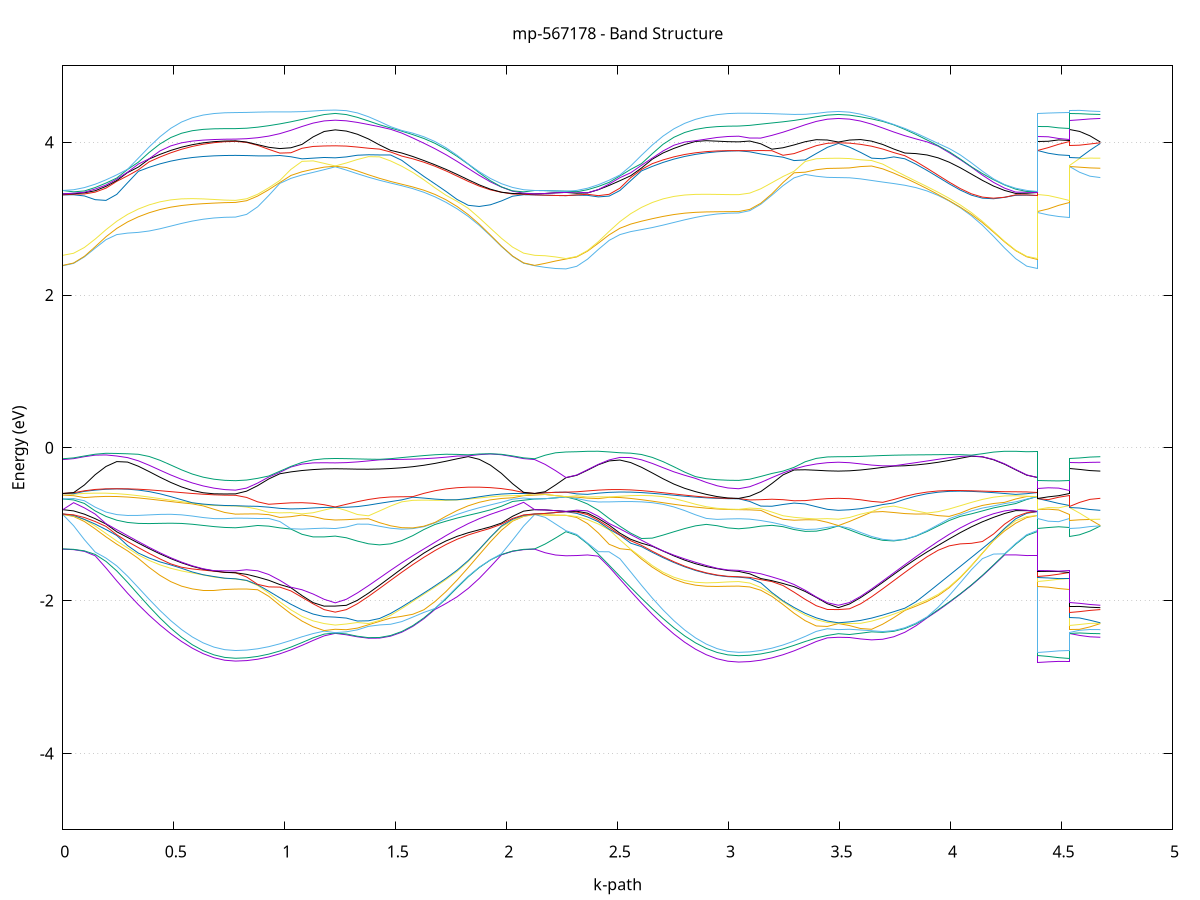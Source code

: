 set title 'mp-567178 - Band Structure'
set xlabel 'k-path'
set ylabel 'Energy (eV)'
set grid y
set yrange [-5:5]
set terminal png size 800,600
set output 'mp-567178_bands_gnuplot.png'
plot '-' using 1:2 with lines notitle, '-' using 1:2 with lines notitle, '-' using 1:2 with lines notitle, '-' using 1:2 with lines notitle, '-' using 1:2 with lines notitle, '-' using 1:2 with lines notitle, '-' using 1:2 with lines notitle, '-' using 1:2 with lines notitle, '-' using 1:2 with lines notitle, '-' using 1:2 with lines notitle, '-' using 1:2 with lines notitle, '-' using 1:2 with lines notitle, '-' using 1:2 with lines notitle, '-' using 1:2 with lines notitle, '-' using 1:2 with lines notitle, '-' using 1:2 with lines notitle, '-' using 1:2 with lines notitle, '-' using 1:2 with lines notitle, '-' using 1:2 with lines notitle, '-' using 1:2 with lines notitle, '-' using 1:2 with lines notitle, '-' using 1:2 with lines notitle, '-' using 1:2 with lines notitle, '-' using 1:2 with lines notitle, '-' using 1:2 with lines notitle, '-' using 1:2 with lines notitle, '-' using 1:2 with lines notitle, '-' using 1:2 with lines notitle, '-' using 1:2 with lines notitle, '-' using 1:2 with lines notitle, '-' using 1:2 with lines notitle, '-' using 1:2 with lines notitle, '-' using 1:2 with lines notitle, '-' using 1:2 with lines notitle, '-' using 1:2 with lines notitle, '-' using 1:2 with lines notitle, '-' using 1:2 with lines notitle, '-' using 1:2 with lines notitle, '-' using 1:2 with lines notitle, '-' using 1:2 with lines notitle, '-' using 1:2 with lines notitle, '-' using 1:2 with lines notitle, '-' using 1:2 with lines notitle, '-' using 1:2 with lines notitle, '-' using 1:2 with lines notitle, '-' using 1:2 with lines notitle, '-' using 1:2 with lines notitle, '-' using 1:2 with lines notitle, '-' using 1:2 with lines notitle, '-' using 1:2 with lines notitle, '-' using 1:2 with lines notitle, '-' using 1:2 with lines notitle, '-' using 1:2 with lines notitle, '-' using 1:2 with lines notitle, '-' using 1:2 with lines notitle, '-' using 1:2 with lines notitle, '-' using 1:2 with lines notitle, '-' using 1:2 with lines notitle, '-' using 1:2 with lines notitle, '-' using 1:2 with lines notitle, '-' using 1:2 with lines notitle, '-' using 1:2 with lines notitle, '-' using 1:2 with lines notitle, '-' using 1:2 with lines notitle, '-' using 1:2 with lines notitle, '-' using 1:2 with lines notitle, '-' using 1:2 with lines notitle, '-' using 1:2 with lines notitle, '-' using 1:2 with lines notitle, '-' using 1:2 with lines notitle, '-' using 1:2 with lines notitle, '-' using 1:2 with lines notitle, '-' using 1:2 with lines notitle, '-' using 1:2 with lines notitle, '-' using 1:2 with lines notitle, '-' using 1:2 with lines notitle, '-' using 1:2 with lines notitle, '-' using 1:2 with lines notitle, '-' using 1:2 with lines notitle, '-' using 1:2 with lines notitle
0.000000 -16.087378
0.048640 -16.087678
0.097280 -16.088378
0.145920 -16.089678
0.194560 -16.091378
0.243200 -16.093578
0.291839 -16.096078
0.340479 -16.098778
0.389119 -16.101678
0.437759 -16.104578
0.486399 -16.107378
0.535039 -16.109878
0.583679 -16.112178
0.632319 -16.113978
0.680959 -16.115378
0.729599 -16.116178
0.778239 -16.116478
0.778239 -16.116478
0.828163 -16.116178
0.878087 -16.115478
0.928011 -16.114178
0.977935 -16.112478
1.027859 -16.110478
1.077783 -16.108278
1.127707 -16.105778
1.177631 -16.103378
1.227555 -16.100878
1.227555 -16.100878
1.277479 -16.103178
1.327403 -16.105078
1.377327 -16.106478
1.427251 -16.107278
1.477175 -16.107478
1.527099 -16.107178
1.577023 -16.106178
1.626947 -16.104778
1.676871 -16.102878
1.726795 -16.100678
1.776719 -16.098278
1.826643 -16.095878
1.876567 -16.093578
1.926491 -16.091478
1.976415 -16.089778
2.026339 -16.088478
2.076263 -16.087678
2.126187 -16.087378
2.126187 -16.087378
2.173137 -16.087378
2.220086 -16.087378
2.267036 -16.087378
2.267036 -16.087378
2.315676 -16.087678
2.364316 -16.088378
2.412956 -16.089678
2.461596 -16.091378
2.510236 -16.093578
2.558875 -16.096078
2.607515 -16.098778
2.656155 -16.101678
2.704795 -16.104578
2.753435 -16.107378
2.802075 -16.109878
2.850715 -16.112178
2.899355 -16.113978
2.947995 -16.115378
2.996635 -16.116178
3.045275 -16.116478
3.045275 -16.116478
3.095199 -16.116178
3.145123 -16.115478
3.195047 -16.114178
3.244971 -16.112478
3.294895 -16.110478
3.344819 -16.108278
3.394743 -16.105778
3.444667 -16.103378
3.494591 -16.100878
3.494591 -16.100878
3.544515 -16.103178
3.594439 -16.105078
3.644363 -16.106478
3.694287 -16.107278
3.744211 -16.107478
3.794135 -16.107178
3.844059 -16.106178
3.893983 -16.104778
3.943907 -16.102878
3.993831 -16.100678
4.043755 -16.098278
4.093679 -16.095878
4.143603 -16.093578
4.193527 -16.091478
4.243451 -16.089778
4.293375 -16.088478
4.343299 -16.087678
4.393223 -16.087378
4.393223 -16.116478
4.440173 -16.116478
4.487122 -16.116478
4.534072 -16.116478
4.534072 -16.100878
4.581022 -16.100878
4.627971 -16.100878
4.674921 -16.100878
e
0.000000 -16.087378
0.048640 -16.087378
0.097280 -16.088178
0.145920 -16.089478
0.194560 -16.091178
0.243200 -16.093378
0.291839 -16.095778
0.340479 -16.098578
0.389119 -16.101378
0.437759 -16.104278
0.486399 -16.106978
0.535039 -16.109578
0.583679 -16.111778
0.632319 -16.113678
0.680959 -16.114978
0.729599 -16.115878
0.778239 -16.116178
0.778239 -16.116178
0.828163 -16.115878
0.878087 -16.115078
0.928011 -16.113878
0.977935 -16.112178
1.027859 -16.110178
1.077783 -16.107878
1.127707 -16.105478
1.177631 -16.102978
1.227555 -16.100778
1.227555 -16.100778
1.277479 -16.102778
1.327403 -16.104678
1.377327 -16.106078
1.427251 -16.106978
1.477175 -16.107178
1.527099 -16.106778
1.577023 -16.105878
1.626947 -16.104478
1.676871 -16.102578
1.726795 -16.100378
1.776719 -16.097978
1.826643 -16.095578
1.876567 -16.093278
1.926491 -16.091278
1.976415 -16.089478
2.026339 -16.088178
2.076263 -16.087378
2.126187 -16.087378
2.126187 -16.087378
2.173137 -16.087378
2.220086 -16.087378
2.267036 -16.087378
2.267036 -16.087378
2.315676 -16.087378
2.364316 -16.088178
2.412956 -16.089478
2.461596 -16.091178
2.510236 -16.093378
2.558875 -16.095778
2.607515 -16.098578
2.656155 -16.101378
2.704795 -16.104278
2.753435 -16.107078
2.802075 -16.109578
2.850715 -16.111778
2.899355 -16.113678
2.947995 -16.114978
2.996635 -16.115878
3.045275 -16.116178
3.045275 -16.116178
3.095199 -16.115878
3.145123 -16.115078
3.195047 -16.113878
3.244971 -16.112178
3.294895 -16.110178
3.344819 -16.107878
3.394743 -16.105478
3.444667 -16.102978
3.494591 -16.100778
3.494591 -16.100778
3.544515 -16.102778
3.594439 -16.104678
3.644363 -16.106078
3.694287 -16.106978
3.744211 -16.107178
3.794135 -16.106778
3.844059 -16.105878
3.893983 -16.104378
3.943907 -16.102578
3.993831 -16.100378
4.043755 -16.097978
4.093679 -16.095578
4.143603 -16.093278
4.193527 -16.091278
4.243451 -16.089478
4.293375 -16.088278
4.343299 -16.087478
4.393223 -16.087378
4.393223 -16.116178
4.440173 -16.116178
4.487122 -16.116178
4.534072 -16.116178
4.534072 -16.100778
4.581022 -16.100778
4.627971 -16.100778
4.674921 -16.100778
e
0.000000 -16.087178
0.048640 -16.087278
0.097280 -16.086978
0.145920 -16.086578
0.194560 -16.086978
0.243200 -16.089178
0.291839 -16.091678
0.340479 -16.094478
0.389119 -16.097378
0.437759 -16.100178
0.486399 -16.102978
0.535039 -16.105578
0.583679 -16.107878
0.632319 -16.109678
0.680959 -16.111078
0.729599 -16.111878
0.778239 -16.112178
0.778239 -16.112178
0.828163 -16.111878
0.878087 -16.111178
0.928011 -16.109878
0.977935 -16.108178
1.027859 -16.106178
1.077783 -16.103878
1.127707 -16.101478
1.177631 -16.098978
1.227555 -16.100578
1.227555 -16.100578
1.277479 -16.098778
1.327403 -16.100678
1.377327 -16.102078
1.427251 -16.102978
1.477175 -16.103178
1.527099 -16.102778
1.577023 -16.101878
1.626947 -16.100378
1.676871 -16.098478
1.726795 -16.096278
1.776719 -16.093878
1.826643 -16.091478
1.876567 -16.089178
1.926491 -16.087078
1.976415 -16.086678
2.026339 -16.086978
2.076263 -16.087278
2.126187 -16.087178
2.126187 -16.087178
2.173137 -16.087178
2.220086 -16.087178
2.267036 -16.087178
2.267036 -16.087178
2.315676 -16.087278
2.364316 -16.086978
2.412956 -16.086578
2.461596 -16.086978
2.510236 -16.089178
2.558875 -16.091678
2.607515 -16.094478
2.656155 -16.097378
2.704795 -16.100178
2.753435 -16.102978
2.802075 -16.105578
2.850715 -16.107778
2.899355 -16.109678
2.947995 -16.111078
2.996635 -16.111878
3.045275 -16.112178
3.045275 -16.112178
3.095199 -16.111878
3.145123 -16.111178
3.195047 -16.109878
3.244971 -16.108178
3.294895 -16.106178
3.344819 -16.103978
3.394743 -16.101478
3.444667 -16.098978
3.494591 -16.100578
3.494591 -16.100578
3.544515 -16.098778
3.594439 -16.100678
3.644363 -16.102078
3.694287 -16.102978
3.744211 -16.103178
3.794135 -16.102778
3.844059 -16.101878
3.893983 -16.100378
3.943907 -16.098478
3.993831 -16.096278
4.043755 -16.093878
4.093679 -16.091478
4.143603 -16.089178
4.193527 -16.087078
4.243451 -16.086678
4.293375 -16.086978
4.343299 -16.087278
4.393223 -16.087178
4.393223 -16.112178
4.440173 -16.112178
4.487122 -16.112178
4.534072 -16.112178
4.534072 -16.100578
4.581022 -16.100578
4.627971 -16.100578
4.674921 -16.100578
e
0.000000 -16.087178
0.048640 -16.087078
0.097280 -16.086778
0.145920 -16.086378
0.194560 -16.086078
0.243200 -16.085578
0.291839 -16.084978
0.340479 -16.084478
0.389119 -16.084078
0.437759 -16.083778
0.486399 -16.083578
0.535039 -16.083478
0.583679 -16.083378
0.632319 -16.083378
0.680959 -16.083378
0.729599 -16.083378
0.778239 -16.083378
0.778239 -16.083378
0.828163 -16.083678
0.878087 -16.084578
0.928011 -16.085978
0.977935 -16.087878
1.027859 -16.090178
1.077783 -16.092778
1.127707 -16.095478
1.177631 -16.098278
1.227555 -16.100478
1.227555 -16.100478
1.277479 -16.098378
1.327403 -16.096178
1.377327 -16.093978
1.427251 -16.092078
1.477175 -16.090478
1.527099 -16.088978
1.577023 -16.087778
1.626947 -16.086878
1.676871 -16.086178
1.726795 -16.085778
1.776719 -16.085578
1.826643 -16.085678
1.876567 -16.085878
1.926491 -16.086178
1.976415 -16.086378
2.026339 -16.086778
2.076263 -16.087078
2.126187 -16.087178
2.126187 -16.087178
2.173137 -16.087178
2.220086 -16.087178
2.267036 -16.087178
2.267036 -16.087178
2.315676 -16.087078
2.364316 -16.086778
2.412956 -16.086378
2.461596 -16.086078
2.510236 -16.085578
2.558875 -16.084978
2.607515 -16.084478
2.656155 -16.084078
2.704795 -16.083778
2.753435 -16.083578
2.802075 -16.083478
2.850715 -16.083378
2.899355 -16.083378
2.947995 -16.083378
2.996635 -16.083378
3.045275 -16.083378
3.045275 -16.083378
3.095199 -16.083678
3.145123 -16.084478
3.195047 -16.085978
3.244971 -16.087878
3.294895 -16.090178
3.344819 -16.092778
3.394743 -16.095478
3.444667 -16.098278
3.494591 -16.100478
3.494591 -16.100478
3.544515 -16.098378
3.594439 -16.096178
3.644363 -16.093978
3.694287 -16.092078
3.744211 -16.090478
3.794135 -16.088978
3.844059 -16.087778
3.893983 -16.086878
3.943907 -16.086178
3.993831 -16.085778
4.043755 -16.085578
4.093679 -16.085678
4.143603 -16.085878
4.193527 -16.086178
4.243451 -16.086378
4.293375 -16.086778
4.343299 -16.087078
4.393223 -16.087178
4.393223 -16.083378
4.440173 -16.083378
4.487122 -16.083378
4.534072 -16.083378
4.534072 -16.100478
4.581022 -16.100478
4.627971 -16.100478
4.674921 -16.100478
e
0.000000 -16.082978
0.048640 -16.083178
0.097280 -16.083978
0.145920 -16.085278
0.194560 -16.085878
0.243200 -16.085278
0.291839 -16.084778
0.340479 -16.084278
0.389119 -16.083878
0.437759 -16.083578
0.486399 -16.083278
0.535039 -16.083178
0.583679 -16.083078
0.632319 -16.083078
0.680959 -16.083078
0.729599 -16.083078
0.778239 -16.083078
0.778239 -16.083078
0.828163 -16.083378
0.878087 -16.084278
0.928011 -16.085678
0.977935 -16.087578
1.027859 -16.089878
1.077783 -16.092478
1.127707 -16.095178
1.177631 -16.097978
1.227555 -16.096578
1.227555 -16.096578
1.277479 -16.098078
1.327403 -16.095878
1.377327 -16.093678
1.427251 -16.091778
1.477175 -16.090178
1.527099 -16.088678
1.577023 -16.087478
1.626947 -16.086578
1.676871 -16.085978
1.726795 -16.085478
1.776719 -16.085378
1.826643 -16.085378
1.876567 -16.085678
1.926491 -16.085978
1.976415 -16.085378
2.026339 -16.083978
2.076263 -16.083178
2.126187 -16.082978
2.126187 -16.082978
2.173137 -16.082978
2.220086 -16.082978
2.267036 -16.082978
2.267036 -16.082978
2.315676 -16.083178
2.364316 -16.083978
2.412956 -16.085278
2.461596 -16.085878
2.510236 -16.085278
2.558875 -16.084778
2.607515 -16.084278
2.656155 -16.083878
2.704795 -16.083578
2.753435 -16.083378
2.802075 -16.083178
2.850715 -16.083078
2.899355 -16.083078
2.947995 -16.083078
2.996635 -16.083078
3.045275 -16.083078
3.045275 -16.083078
3.095199 -16.083378
3.145123 -16.084278
3.195047 -16.085678
3.244971 -16.087578
3.294895 -16.089878
3.344819 -16.092478
3.394743 -16.095178
3.444667 -16.097978
3.494591 -16.096578
3.494591 -16.096578
3.544515 -16.098078
3.594439 -16.095878
3.644363 -16.093678
3.694287 -16.091778
3.744211 -16.090178
3.794135 -16.088678
3.844059 -16.087578
3.893983 -16.086578
3.943907 -16.085978
3.993831 -16.085478
4.043755 -16.085378
4.093679 -16.085378
4.143603 -16.085678
4.193527 -16.085978
4.243451 -16.085378
4.293375 -16.084078
4.343299 -16.083178
4.393223 -16.082978
4.393223 -16.083078
4.440173 -16.083078
4.487122 -16.083078
4.534072 -16.083078
4.534072 -16.096578
4.581022 -16.096578
4.627971 -16.096578
4.674921 -16.096578
e
0.000000 -16.082978
0.048640 -16.082878
0.097280 -16.082578
0.145920 -16.082178
0.194560 -16.081678
0.243200 -16.081178
0.291839 -16.080578
0.340479 -16.080178
0.389119 -16.079778
0.437759 -16.079478
0.486399 -16.079178
0.535039 -16.079078
0.583679 -16.078978
0.632319 -16.078978
0.680959 -16.078978
0.729599 -16.078978
0.778239 -16.078978
0.778239 -16.078978
0.828163 -16.079278
0.878087 -16.080178
0.928011 -16.081578
0.977935 -16.083578
1.027859 -16.085878
1.077783 -16.088478
1.127707 -16.091178
1.177631 -16.093878
1.227555 -16.096478
1.227555 -16.096478
1.277479 -16.094078
1.327403 -16.091778
1.377327 -16.089678
1.427251 -16.087778
1.477175 -16.086078
1.527099 -16.084678
1.577023 -16.083478
1.626947 -16.082478
1.676871 -16.081778
1.726795 -16.081378
1.776719 -16.081178
1.826643 -16.081278
1.876567 -16.081478
1.926491 -16.081778
1.976415 -16.082178
2.026339 -16.082578
2.076263 -16.082878
2.126187 -16.082978
2.126187 -16.082978
2.173137 -16.082978
2.220086 -16.082978
2.267036 -16.082978
2.267036 -16.082978
2.315676 -16.082878
2.364316 -16.082578
2.412956 -16.082178
2.461596 -16.081678
2.510236 -16.081178
2.558875 -16.080578
2.607515 -16.080178
2.656155 -16.079778
2.704795 -16.079478
2.753435 -16.079278
2.802075 -16.079078
2.850715 -16.079078
2.899355 -16.078978
2.947995 -16.078978
2.996635 -16.078978
3.045275 -16.078978
3.045275 -16.078978
3.095199 -16.079278
3.145123 -16.080178
3.195047 -16.081578
3.244971 -16.083578
3.294895 -16.085878
3.344819 -16.088478
3.394743 -16.091178
3.444667 -16.093878
3.494591 -16.096478
3.494591 -16.096478
3.544515 -16.094078
3.594439 -16.091778
3.644363 -16.089678
3.694287 -16.087778
3.744211 -16.086078
3.794135 -16.084678
3.844059 -16.083478
3.893983 -16.082478
3.943907 -16.081778
3.993831 -16.081378
4.043755 -16.081178
4.093679 -16.081278
4.143603 -16.081478
4.193527 -16.081778
4.243451 -16.082178
4.293375 -16.082578
4.343299 -16.082878
4.393223 -16.082978
4.393223 -16.078978
4.440173 -16.078978
4.487122 -16.078978
4.534072 -16.078978
4.534072 -16.096478
4.581022 -16.096478
4.627971 -16.096478
4.674921 -16.096478
e
0.000000 -16.078078
0.048640 -16.077978
0.097280 -16.077778
0.145920 -16.077378
0.194560 -16.076778
0.243200 -16.076278
0.291839 -16.075778
0.340479 -16.075578
0.389119 -16.075678
0.437759 -16.075878
0.486399 -16.076178
0.535039 -16.076478
0.583679 -16.076778
0.632319 -16.077078
0.680959 -16.077278
0.729599 -16.077378
0.778239 -16.077378
0.778239 -16.077378
0.828163 -16.077278
0.878087 -16.076778
0.928011 -16.076078
0.977935 -16.075078
1.027859 -16.073878
1.077783 -16.072478
1.127707 -16.070978
1.177631 -16.069478
1.227555 -16.068178
1.227555 -16.068178
1.277479 -16.068878
1.327403 -16.069778
1.377327 -16.070578
1.427251 -16.071278
1.477175 -16.071778
1.527099 -16.072278
1.577023 -16.072578
1.626947 -16.072778
1.676871 -16.073378
1.726795 -16.073978
1.776719 -16.074678
1.826643 -16.075278
1.876567 -16.076078
1.926491 -16.076678
1.976415 -16.077278
2.026339 -16.077678
2.076263 -16.077978
2.126187 -16.078078
2.126187 -16.078078
2.173137 -16.078078
2.220086 -16.078078
2.267036 -16.078078
2.267036 -16.078078
2.315676 -16.077978
2.364316 -16.077778
2.412956 -16.077278
2.461596 -16.076778
2.510236 -16.076278
2.558875 -16.075778
2.607515 -16.075578
2.656155 -16.075678
2.704795 -16.075878
2.753435 -16.076178
2.802075 -16.076478
2.850715 -16.076778
2.899355 -16.077078
2.947995 -16.077278
2.996635 -16.077378
3.045275 -16.077378
3.045275 -16.077378
3.095199 -16.077278
3.145123 -16.076778
3.195047 -16.076078
3.244971 -16.075078
3.294895 -16.073878
3.344819 -16.072478
3.394743 -16.070978
3.444667 -16.069478
3.494591 -16.068178
3.494591 -16.068178
3.544515 -16.068878
3.594439 -16.069778
3.644363 -16.070578
3.694287 -16.071278
3.744211 -16.071778
3.794135 -16.072278
3.844059 -16.072578
3.893983 -16.072778
3.943907 -16.073378
3.993831 -16.073978
4.043755 -16.074678
4.093679 -16.075278
4.143603 -16.075978
4.193527 -16.076678
4.243451 -16.077278
4.293375 -16.077678
4.343299 -16.077978
4.393223 -16.078078
4.393223 -16.077378
4.440173 -16.077378
4.487122 -16.077378
4.534072 -16.077378
4.534072 -16.068178
4.581022 -16.068178
4.627971 -16.068178
4.674921 -16.068178
e
0.000000 -16.077778
0.048640 -16.077778
0.097280 -16.077478
0.145920 -16.077078
0.194560 -16.076578
0.243200 -16.075978
0.291839 -16.075578
0.340479 -16.075378
0.389119 -16.075478
0.437759 -16.075678
0.486399 -16.075978
0.535039 -16.076378
0.583679 -16.076678
0.632319 -16.076878
0.680959 -16.077078
0.729599 -16.077178
0.778239 -16.077278
0.778239 -16.077278
0.828163 -16.077078
0.878087 -16.076678
0.928011 -16.075978
0.977935 -16.074978
1.027859 -16.073778
1.077783 -16.072378
1.127707 -16.070878
1.177631 -16.069378
1.227555 -16.067978
1.227555 -16.067978
1.277479 -16.068778
1.327403 -16.069678
1.377327 -16.070478
1.427251 -16.071178
1.477175 -16.071678
1.527099 -16.072178
1.577023 -16.072478
1.626947 -16.072778
1.676871 -16.073178
1.726795 -16.073778
1.776719 -16.074378
1.826643 -16.075078
1.876567 -16.075778
1.926491 -16.076478
1.976415 -16.077078
2.026339 -16.077478
2.076263 -16.077778
2.126187 -16.077778
2.126187 -16.077778
2.173137 -16.077778
2.220086 -16.077878
2.267036 -16.077778
2.267036 -16.077778
2.315676 -16.077778
2.364316 -16.077478
2.412956 -16.077078
2.461596 -16.076578
2.510236 -16.075978
2.558875 -16.075578
2.607515 -16.075378
2.656155 -16.075478
2.704795 -16.075678
2.753435 -16.075978
2.802075 -16.076378
2.850715 -16.076678
2.899355 -16.076878
2.947995 -16.077078
2.996635 -16.077178
3.045275 -16.077278
3.045275 -16.077278
3.095199 -16.077078
3.145123 -16.076678
3.195047 -16.075978
3.244971 -16.074978
3.294895 -16.073778
3.344819 -16.072378
3.394743 -16.070878
3.444667 -16.069378
3.494591 -16.067978
3.494591 -16.067978
3.544515 -16.068778
3.594439 -16.069678
3.644363 -16.070478
3.694287 -16.071178
3.744211 -16.071678
3.794135 -16.072178
3.844059 -16.072478
3.893983 -16.072778
3.943907 -16.073178
3.993831 -16.073778
4.043755 -16.074378
4.093679 -16.075078
4.143603 -16.075778
4.193527 -16.076478
4.243451 -16.077078
4.293375 -16.077478
4.343299 -16.077778
4.393223 -16.077778
4.393223 -16.077278
4.440173 -16.077278
4.487122 -16.077278
4.534072 -16.077278
4.534072 -16.067978
4.581022 -16.067978
4.627971 -16.067978
4.674921 -16.067978
e
0.000000 -16.073678
0.048640 -16.073578
0.097280 -16.073378
0.145920 -16.072978
0.194560 -16.072478
0.243200 -16.071978
0.291839 -16.071978
0.340479 -16.071578
0.389119 -16.071178
0.437759 -16.071478
0.486399 -16.071678
0.535039 -16.072078
0.583679 -16.072378
0.632319 -16.072578
0.680959 -16.072778
0.729599 -16.072878
0.778239 -16.072978
0.778239 -16.072978
0.828163 -16.072778
0.878087 -16.072378
0.928011 -16.071578
0.977935 -16.070678
1.027859 -16.069378
1.077783 -16.068078
1.127707 -16.067278
1.177631 -16.067678
1.227555 -16.067878
1.227555 -16.067878
1.277479 -16.068678
1.327403 -16.069178
1.377327 -16.069778
1.427251 -16.070278
1.477175 -16.070878
1.527099 -16.071578
1.577023 -16.072178
1.626947 -16.072678
1.676871 -16.072778
1.726795 -16.072778
1.776719 -16.072678
1.826643 -16.072378
1.876567 -16.072178
1.926491 -16.072378
1.976415 -16.072878
2.026339 -16.073378
2.076263 -16.073578
2.126187 -16.073678
2.126187 -16.073678
2.173137 -16.073678
2.220086 -16.073678
2.267036 -16.073678
2.267036 -16.073678
2.315676 -16.073578
2.364316 -16.073378
2.412956 -16.072978
2.461596 -16.072478
2.510236 -16.071978
2.558875 -16.071978
2.607515 -16.071578
2.656155 -16.071178
2.704795 -16.071478
2.753435 -16.071678
2.802075 -16.072078
2.850715 -16.072378
2.899355 -16.072578
2.947995 -16.072778
2.996635 -16.072878
3.045275 -16.072978
3.045275 -16.072978
3.095199 -16.072778
3.145123 -16.072378
3.195047 -16.071578
3.244971 -16.070678
3.294895 -16.069478
3.344819 -16.068078
3.394743 -16.067278
3.444667 -16.067678
3.494591 -16.067878
3.494591 -16.067878
3.544515 -16.068678
3.594439 -16.069178
3.644363 -16.069778
3.694287 -16.070278
3.744211 -16.070878
3.794135 -16.071578
3.844059 -16.072178
3.893983 -16.072678
3.943907 -16.072778
3.993831 -16.072778
4.043755 -16.072678
4.093679 -16.072378
4.143603 -16.072178
4.193527 -16.072378
4.243451 -16.072878
4.293375 -16.073378
4.343299 -16.073578
4.393223 -16.073678
4.393223 -16.072978
4.440173 -16.072978
4.487122 -16.072978
4.534072 -16.072978
4.534072 -16.067878
4.581022 -16.067878
4.627971 -16.067878
4.674921 -16.067878
e
0.000000 -16.071078
0.048640 -16.071178
0.097280 -16.071378
0.145920 -16.071578
0.194560 -16.071778
0.243200 -16.071878
0.291839 -16.071778
0.340479 -16.071478
0.389119 -16.070978
0.437759 -16.070078
0.486399 -16.069178
0.535039 -16.068278
0.583679 -16.067478
0.632319 -16.066778
0.680959 -16.066278
0.729599 -16.065978
0.778239 -16.065878
0.778239 -16.065878
0.828163 -16.065978
0.878087 -16.065978
0.928011 -16.066178
0.977935 -16.066378
1.027859 -16.066578
1.077783 -16.066878
1.127707 -16.067078
1.177631 -16.067478
1.227555 -16.067878
1.227555 -16.067878
1.277479 -16.068478
1.327403 -16.068978
1.377327 -16.069578
1.427251 -16.070078
1.477175 -16.070678
1.527099 -16.071378
1.577023 -16.071978
1.626947 -16.072578
1.676871 -16.072678
1.726795 -16.072678
1.776719 -16.072478
1.826643 -16.072278
1.876567 -16.072078
1.926491 -16.071878
1.976415 -16.071578
2.026339 -16.071378
2.076263 -16.071178
2.126187 -16.071078
2.126187 -16.071078
2.173137 -16.071078
2.220086 -16.071178
2.267036 -16.071078
2.267036 -16.071078
2.315676 -16.071178
2.364316 -16.071378
2.412956 -16.071578
2.461596 -16.071778
2.510236 -16.071878
2.558875 -16.071778
2.607515 -16.071478
2.656155 -16.070978
2.704795 -16.070078
2.753435 -16.069178
2.802075 -16.068278
2.850715 -16.067478
2.899355 -16.066778
2.947995 -16.066278
2.996635 -16.065978
3.045275 -16.065878
3.045275 -16.065878
3.095199 -16.065978
3.145123 -16.065978
3.195047 -16.066178
3.244971 -16.066378
3.294895 -16.066578
3.344819 -16.066878
3.394743 -16.067078
3.444667 -16.067478
3.494591 -16.067878
3.494591 -16.067878
3.544515 -16.068478
3.594439 -16.068978
3.644363 -16.069578
3.694287 -16.070078
3.744211 -16.070678
3.794135 -16.071378
3.844059 -16.071978
3.893983 -16.072578
3.943907 -16.072678
3.993831 -16.072678
4.043755 -16.072478
4.093679 -16.072278
4.143603 -16.072078
4.193527 -16.071878
4.243451 -16.071578
4.293375 -16.071378
4.343299 -16.071178
4.393223 -16.071078
4.393223 -16.065878
4.440173 -16.065878
4.487122 -16.065878
4.534072 -16.065878
4.534072 -16.067878
4.581022 -16.067878
4.627971 -16.067878
4.674921 -16.067878
e
0.000000 -16.071078
0.048640 -16.071078
0.097280 -16.071178
0.145920 -16.071378
0.194560 -16.071678
0.243200 -16.071878
0.291839 -16.071378
0.340479 -16.071178
0.389119 -16.070778
0.437759 -16.069878
0.486399 -16.068978
0.535039 -16.068078
0.583679 -16.067278
0.632319 -16.066678
0.680959 -16.066178
0.729599 -16.065778
0.778239 -16.065678
0.778239 -16.065678
0.828163 -16.065778
0.878087 -16.065878
0.928011 -16.065978
0.977935 -16.066178
1.027859 -16.066378
1.077783 -16.066678
1.127707 -16.066578
1.177631 -16.066878
1.227555 -16.067778
1.227555 -16.067778
1.277479 -16.066478
1.327403 -16.065278
1.377327 -16.065978
1.427251 -16.066678
1.477175 -16.067278
1.527099 -16.067778
1.577023 -16.068078
1.626947 -16.068378
1.676871 -16.068978
1.726795 -16.069578
1.776719 -16.070278
1.826643 -16.070978
1.876567 -16.071678
1.926491 -16.071778
1.976415 -16.071478
2.026339 -16.071178
2.076263 -16.071078
2.126187 -16.071078
2.126187 -16.071078
2.173137 -16.071078
2.220086 -16.071178
2.267036 -16.071078
2.267036 -16.071078
2.315676 -16.071078
2.364316 -16.071178
2.412956 -16.071378
2.461596 -16.071678
2.510236 -16.071878
2.558875 -16.071378
2.607515 -16.071178
2.656155 -16.070778
2.704795 -16.069878
2.753435 -16.068978
2.802075 -16.068078
2.850715 -16.067278
2.899355 -16.066678
2.947995 -16.066178
2.996635 -16.065878
3.045275 -16.065678
3.045275 -16.065678
3.095199 -16.065778
3.145123 -16.065878
3.195047 -16.065978
3.244971 -16.066178
3.294895 -16.066378
3.344819 -16.066678
3.394743 -16.066578
3.444667 -16.066878
3.494591 -16.067778
3.494591 -16.067778
3.544515 -16.066478
3.594439 -16.065278
3.644363 -16.066078
3.694287 -16.066678
3.744211 -16.067278
3.794135 -16.067778
3.844059 -16.068078
3.893983 -16.068378
3.943907 -16.068978
3.993831 -16.069578
4.043755 -16.070278
4.093679 -16.070978
4.143603 -16.071678
4.193527 -16.071778
4.243451 -16.071478
4.293375 -16.071178
4.343299 -16.071078
4.393223 -16.071078
4.393223 -16.065678
4.440173 -16.065678
4.487122 -16.065678
4.534072 -16.065678
4.534072 -16.067778
4.581022 -16.067778
4.627971 -16.067778
4.674921 -16.067778
e
0.000000 -16.070978
0.048640 -16.071078
0.097280 -16.070978
0.145920 -16.070678
0.194560 -16.070378
0.243200 -16.069878
0.291839 -16.069178
0.340479 -16.068378
0.389119 -16.067378
0.437759 -16.066278
0.486399 -16.065178
0.535039 -16.064078
0.583679 -16.063078
0.632319 -16.062378
0.680959 -16.061878
0.729599 -16.061578
0.778239 -16.061478
0.778239 -16.061478
0.828163 -16.061478
0.878087 -16.061578
0.928011 -16.062178
0.977935 -16.062878
1.027859 -16.063778
1.077783 -16.064778
1.127707 -16.065778
1.177631 -16.066778
1.227555 -16.067778
1.227555 -16.067778
1.277479 -16.066378
1.327403 -16.065178
1.377327 -16.065278
1.427251 -16.065878
1.477175 -16.066478
1.527099 -16.067178
1.577023 -16.067778
1.626947 -16.068278
1.676871 -16.068278
1.726795 -16.068278
1.776719 -16.068178
1.826643 -16.068878
1.876567 -16.069678
1.926491 -16.070278
1.976415 -16.070678
2.026339 -16.070978
2.076263 -16.071078
2.126187 -16.070978
2.126187 -16.070978
2.173137 -16.070978
2.220086 -16.070978
2.267036 -16.070978
2.267036 -16.070978
2.315676 -16.071078
2.364316 -16.070978
2.412956 -16.070678
2.461596 -16.070378
2.510236 -16.069878
2.558875 -16.069178
2.607515 -16.068378
2.656155 -16.067378
2.704795 -16.066278
2.753435 -16.065178
2.802075 -16.064078
2.850715 -16.063178
2.899355 -16.062378
2.947995 -16.061878
2.996635 -16.061578
3.045275 -16.061478
3.045275 -16.061478
3.095199 -16.061478
3.145123 -16.061578
3.195047 -16.062178
3.244971 -16.062878
3.294895 -16.063778
3.344819 -16.064778
3.394743 -16.065778
3.444667 -16.066778
3.494591 -16.067778
3.494591 -16.067778
3.544515 -16.066378
3.594439 -16.065178
3.644363 -16.065278
3.694287 -16.065878
3.744211 -16.066478
3.794135 -16.067178
3.844059 -16.067778
3.893983 -16.068278
3.943907 -16.068278
3.993831 -16.068278
4.043755 -16.068178
4.093679 -16.068878
4.143603 -16.069678
4.193527 -16.070278
4.243451 -16.070678
4.293375 -16.070978
4.343299 -16.071078
4.393223 -16.070978
4.393223 -16.061478
4.440173 -16.061478
4.487122 -16.061478
4.534072 -16.061478
4.534072 -16.067778
4.581022 -16.067778
4.627971 -16.067778
4.674921 -16.067778
e
0.000000 -16.070978
0.048640 -16.070978
0.097280 -16.070778
0.145920 -16.070578
0.194560 -16.070178
0.243200 -16.069778
0.291839 -16.069078
0.340479 -16.068278
0.389119 -16.067278
0.437759 -16.066278
0.486399 -16.065078
0.535039 -16.064078
0.583679 -16.063078
0.632319 -16.062278
0.680959 -16.061678
0.729599 -16.061278
0.778239 -16.061078
0.778239 -16.061078
0.828163 -16.061278
0.878087 -16.061578
0.928011 -16.062078
0.977935 -16.062878
1.027859 -16.063778
1.077783 -16.064678
1.127707 -16.065678
1.177631 -16.064978
1.227555 -16.063878
1.227555 -16.063878
1.277479 -16.064278
1.327403 -16.065178
1.377327 -16.064378
1.427251 -16.063678
1.477175 -16.063478
1.527099 -16.063478
1.577023 -16.063978
1.626947 -16.064678
1.676871 -16.065678
1.726795 -16.066778
1.776719 -16.067878
1.826643 -16.068778
1.876567 -16.069578
1.926491 -16.070178
1.976415 -16.070578
2.026339 -16.070778
2.076263 -16.070978
2.126187 -16.070978
2.126187 -16.070978
2.173137 -16.070978
2.220086 -16.070978
2.267036 -16.070978
2.267036 -16.070978
2.315676 -16.070978
2.364316 -16.070778
2.412956 -16.070578
2.461596 -16.070178
2.510236 -16.069778
2.558875 -16.069078
2.607515 -16.068278
2.656155 -16.067278
2.704795 -16.066278
2.753435 -16.065178
2.802075 -16.064078
2.850715 -16.063078
2.899355 -16.062278
2.947995 -16.061678
2.996635 -16.061278
3.045275 -16.061078
3.045275 -16.061078
3.095199 -16.061278
3.145123 -16.061578
3.195047 -16.062078
3.244971 -16.062878
3.294895 -16.063778
3.344819 -16.064678
3.394743 -16.065678
3.444667 -16.064978
3.494591 -16.063878
3.494591 -16.063878
3.544515 -16.064278
3.594439 -16.065178
3.644363 -16.064378
3.694287 -16.063678
3.744211 -16.063478
3.794135 -16.063478
3.844059 -16.063978
3.893983 -16.064678
3.943907 -16.065678
3.993831 -16.066778
4.043755 -16.067878
4.093679 -16.068778
4.143603 -16.069578
4.193527 -16.070178
4.243451 -16.070578
4.293375 -16.070778
4.343299 -16.070978
4.393223 -16.070978
4.393223 -16.061078
4.440173 -16.061078
4.487122 -16.061078
4.534072 -16.061078
4.534072 -16.063878
4.581022 -16.063878
4.627971 -16.063878
4.674921 -16.063878
e
0.000000 -16.066678
0.048640 -16.066678
0.097280 -16.066878
0.145920 -16.067078
0.194560 -16.067278
0.243200 -16.067478
0.291839 -16.067478
0.340479 -16.067078
0.389119 -16.066478
0.437759 -16.065678
0.486399 -16.064778
0.535039 -16.063878
0.583679 -16.063078
0.632319 -16.062178
0.680959 -16.061578
0.729599 -16.061178
0.778239 -16.061078
0.778239 -16.061078
0.828163 -16.061178
0.878087 -16.061578
0.928011 -16.061778
0.977935 -16.061978
1.027859 -16.062178
1.077783 -16.062478
1.127707 -16.062878
1.177631 -16.063178
1.227555 -16.063378
1.227555 -16.063378
1.277479 -16.064278
1.327403 -16.064778
1.377327 -16.064278
1.427251 -16.063578
1.477175 -16.063378
1.527099 -16.063378
1.577023 -16.063878
1.626947 -16.064578
1.676871 -16.065578
1.726795 -16.066678
1.776719 -16.067778
1.826643 -16.067878
1.876567 -16.067678
1.926491 -16.067378
1.976415 -16.067078
2.026339 -16.066878
2.076263 -16.066678
2.126187 -16.066678
2.126187 -16.066678
2.173137 -16.066678
2.220086 -16.066678
2.267036 -16.066678
2.267036 -16.066678
2.315676 -16.066678
2.364316 -16.066878
2.412956 -16.067078
2.461596 -16.067278
2.510236 -16.067478
2.558875 -16.067478
2.607515 -16.067078
2.656155 -16.066478
2.704795 -16.065678
2.753435 -16.064778
2.802075 -16.063878
2.850715 -16.063078
2.899355 -16.062178
2.947995 -16.061578
2.996635 -16.061178
3.045275 -16.061078
3.045275 -16.061078
3.095199 -16.061178
3.145123 -16.061578
3.195047 -16.061778
3.244971 -16.061978
3.294895 -16.062178
3.344819 -16.062478
3.394743 -16.062878
3.444667 -16.063278
3.494591 -16.063278
3.494591 -16.063278
3.544515 -16.064278
3.594439 -16.064778
3.644363 -16.064278
3.694287 -16.063578
3.744211 -16.063378
3.794135 -16.063378
3.844059 -16.063878
3.893983 -16.064578
3.943907 -16.065578
3.993831 -16.066678
4.043755 -16.067778
4.093679 -16.067878
4.143603 -16.067678
4.193527 -16.067378
4.243451 -16.067078
4.293375 -16.066878
4.343299 -16.066678
4.393223 -16.066678
4.393223 -16.061078
4.440173 -16.061078
4.487122 -16.061078
4.534072 -16.061078
4.534072 -16.063378
4.581022 -16.063278
4.627971 -16.063278
4.674921 -16.063278
e
0.000000 -16.066678
0.048640 -16.066578
0.097280 -16.066478
0.145920 -16.066178
0.194560 -16.065878
0.243200 -16.065378
0.291839 -16.064678
0.340479 -16.063878
0.389119 -16.062878
0.437759 -16.061778
0.486399 -16.060678
0.535039 -16.059578
0.583679 -16.058578
0.632319 -16.057778
0.680959 -16.057078
0.729599 -16.056678
0.778239 -16.056578
0.778239 -16.056578
0.828163 -16.056678
0.878087 -16.057078
0.928011 -16.057578
0.977935 -16.058378
1.027859 -16.059278
1.077783 -16.060278
1.127707 -16.061278
1.177631 -16.062278
1.227555 -16.063378
1.227555 -16.063378
1.277479 -16.061978
1.327403 -16.060778
1.377327 -16.059878
1.427251 -16.059178
1.477175 -16.058878
1.527099 -16.058978
1.577023 -16.059478
1.626947 -16.060178
1.676871 -16.061178
1.726795 -16.062278
1.776719 -16.063378
1.826643 -16.064378
1.876567 -16.065178
1.926491 -16.065778
1.976415 -16.066178
2.026339 -16.066478
2.076263 -16.066578
2.126187 -16.066678
2.126187 -16.066678
2.173137 -16.066678
2.220086 -16.066678
2.267036 -16.066678
2.267036 -16.066678
2.315676 -16.066578
2.364316 -16.066478
2.412956 -16.066178
2.461596 -16.065878
2.510236 -16.065378
2.558875 -16.064678
2.607515 -16.063878
2.656155 -16.062878
2.704795 -16.061778
2.753435 -16.060678
2.802075 -16.059578
2.850715 -16.058578
2.899355 -16.057778
2.947995 -16.057078
2.996635 -16.056678
3.045275 -16.056578
3.045275 -16.056578
3.095199 -16.056678
3.145123 -16.057078
3.195047 -16.057678
3.244971 -16.058378
3.294895 -16.059278
3.344819 -16.060278
3.394743 -16.061278
3.444667 -16.062278
3.494591 -16.063278
3.494591 -16.063278
3.544515 -16.061978
3.594439 -16.060778
3.644363 -16.059878
3.694287 -16.059178
3.744211 -16.058878
3.794135 -16.058978
3.844059 -16.059478
3.893983 -16.060178
3.943907 -16.061178
3.993831 -16.062278
4.043755 -16.063378
4.093679 -16.064378
4.143603 -16.065178
4.193527 -16.065778
4.243451 -16.066178
4.293375 -16.066478
4.343299 -16.066578
4.393223 -16.066678
4.393223 -16.056578
4.440173 -16.056578
4.487122 -16.056578
4.534072 -16.056578
4.534072 -16.063378
4.581022 -16.063278
4.627971 -16.063278
4.674921 -16.063278
e
0.000000 -11.750178
0.048640 -11.746378
0.097280 -11.734978
0.145920 -11.716378
0.194560 -11.690778
0.243200 -11.658678
0.291839 -11.620878
0.340479 -11.578278
0.389119 -11.531778
0.437759 -11.482678
0.486399 -11.432378
0.535039 -11.382578
0.583679 -11.335078
0.632319 -11.292178
0.680959 -11.256578
0.729599 -11.231978
0.778239 -11.222978
0.778239 -11.222978
0.828163 -11.220878
0.878087 -11.214678
0.928011 -11.204578
0.977935 -11.191278
1.027859 -11.175178
1.077783 -11.157278
1.127707 -11.138378
1.177631 -11.119678
1.227555 -11.105678
1.227555 -11.105678
1.277479 -11.121878
1.327403 -11.148178
1.377327 -11.180978
1.427251 -11.219878
1.477175 -11.263978
1.527099 -11.312378
1.577023 -11.363678
1.626947 -11.416578
1.676871 -11.469478
1.726795 -11.520978
1.776719 -11.569678
1.826643 -11.614378
1.876567 -11.653978
1.926491 -11.687678
1.976415 -11.714578
2.026339 -11.734178
2.076263 -11.746078
2.126187 -11.750178
2.126187 -11.750178
2.173137 -11.748178
2.220086 -11.742378
2.267036 -11.734878
2.267036 -11.734878
2.315676 -11.731078
2.364316 -11.719878
2.412956 -11.701378
2.461596 -11.676078
2.510236 -11.644378
2.558875 -11.607078
2.607515 -11.564978
2.656155 -11.519178
2.704795 -11.470878
2.753435 -11.421478
2.802075 -11.372678
2.850715 -11.326378
2.899355 -11.284578
2.947995 -11.250078
2.996635 -11.226278
3.045275 -11.217578
3.045275 -11.217578
3.095199 -11.215478
3.145123 -11.209478
3.195047 -11.199878
3.244971 -11.186978
3.294895 -11.171678
3.344819 -11.154478
3.394743 -11.136578
3.444667 -11.118978
3.494591 -11.105678
3.494591 -11.105678
3.544515 -11.121078
3.594439 -11.145978
3.644363 -11.177178
3.694287 -11.214578
3.744211 -11.257178
3.794135 -11.304178
3.844059 -11.354278
3.893983 -11.405978
3.943907 -11.457878
3.993831 -11.508478
4.043755 -11.556478
4.093679 -11.600578
4.143603 -11.639778
4.193527 -11.672978
4.243451 -11.699678
4.293375 -11.719078
4.343299 -11.730878
4.393223 -11.734878
4.393223 -11.217578
4.440173 -11.219978
4.487122 -11.222178
4.534072 -11.222978
4.534072 -11.105678
4.581022 -11.105678
4.627971 -11.105678
4.674921 -11.105678
e
0.000000 -11.693378
0.048640 -11.689678
0.097280 -11.678678
0.145920 -11.660678
0.194560 -11.636078
0.243200 -11.605278
0.291839 -11.569078
0.340479 -11.528478
0.389119 -11.484278
0.437759 -11.437978
0.486399 -11.390978
0.535039 -11.344778
0.583679 -11.301178
0.632319 -11.262278
0.680959 -11.230278
0.729599 -11.208478
0.778239 -11.200478
0.778239 -11.200478
0.828163 -11.198678
0.878087 -11.193278
0.928011 -11.184578
0.977935 -11.173078
1.027859 -11.159478
1.077783 -11.144578
1.127707 -11.129178
1.177631 -11.114378
1.227555 -11.103378
1.227555 -11.103378
1.277479 -11.115978
1.327403 -11.137078
1.377327 -11.164378
1.427251 -11.197878
1.477175 -11.236778
1.527099 -11.280278
1.577023 -11.327178
1.626947 -11.376078
1.676871 -11.425478
1.726795 -11.473978
1.776719 -11.520178
1.826643 -11.562878
1.876567 -11.600778
1.926491 -11.633078
1.976415 -11.658978
2.026339 -11.677978
2.076263 -11.689478
2.126187 -11.693378
2.126187 -11.693378
2.173137 -11.706978
2.220086 -11.720678
2.267036 -11.730878
2.267036 -11.730878
2.315676 -11.727178
2.364316 -11.715978
2.412956 -11.697478
2.461596 -11.672178
2.510236 -11.640578
2.558875 -11.603278
2.607515 -11.561278
2.656155 -11.515478
2.704795 -11.467278
2.753435 -11.417978
2.802075 -11.369278
2.850715 -11.322978
2.899355 -11.281278
2.947995 -11.246878
2.996635 -11.223278
3.045275 -11.214678
3.045275 -11.214678
3.095199 -11.212678
3.145123 -11.206678
3.195047 -11.197078
3.244971 -11.184278
3.294895 -11.168878
3.344819 -11.151878
3.394743 -11.133978
3.444667 -11.116378
3.494591 -11.103378
3.494591 -11.103378
3.544515 -11.118478
3.594439 -11.143178
3.644363 -11.174378
3.694287 -11.211578
3.744211 -11.254078
3.794135 -11.300878
3.844059 -11.350878
3.893983 -11.402478
3.943907 -11.454278
3.993831 -11.504878
4.043755 -11.552778
4.093679 -11.596778
4.143603 -11.635878
4.193527 -11.669178
4.243451 -11.695778
4.293375 -11.715178
4.343299 -11.726978
4.393223 -11.730878
4.393223 -11.214678
4.440173 -11.211078
4.487122 -11.205678
4.534072 -11.200478
4.534072 -11.103378
4.581022 -11.103378
4.627971 -11.103378
4.674921 -11.103378
e
0.000000 -11.692778
0.048640 -11.689078
0.097280 -11.678178
0.145920 -11.660178
0.194560 -11.635478
0.243200 -11.604678
0.291839 -11.568478
0.340479 -11.527778
0.389119 -11.483578
0.437759 -11.437178
0.486399 -11.389978
0.535039 -11.343678
0.583679 -11.299878
0.632319 -11.260878
0.680959 -11.228878
0.729599 -11.207178
0.778239 -11.199278
0.778239 -11.199278
0.828163 -11.197478
0.878087 -11.192078
0.928011 -11.183378
0.977935 -11.171878
1.027859 -11.158278
1.077783 -11.143278
1.127707 -11.127878
1.177631 -11.113078
1.227555 -11.101478
1.227555 -11.101478
1.277479 -11.114778
1.327403 -11.135978
1.377327 -11.163378
1.427251 -11.196878
1.477175 -11.235878
1.527099 -11.279478
1.577023 -11.326378
1.626947 -11.375278
1.676871 -11.424778
1.726795 -11.473278
1.776719 -11.519578
1.826643 -11.562178
1.876567 -11.600178
1.926491 -11.632478
1.976415 -11.658478
2.026339 -11.677378
2.076263 -11.688878
2.126187 -11.692778
2.126187 -11.692778
2.173137 -11.680778
2.220086 -11.672178
2.267036 -11.669178
2.267036 -11.669178
2.315676 -11.665478
2.364316 -11.654678
2.412956 -11.636978
2.461596 -11.612678
2.510236 -11.582478
2.558875 -11.546878
2.607515 -11.506978
2.656155 -11.463778
2.704795 -11.418578
2.753435 -11.372778
2.802075 -11.327978
2.850715 -11.285878
2.899355 -11.248378
2.947995 -11.217878
2.996635 -11.197178
3.045275 -11.189578
3.045275 -11.189578
3.095199 -11.187878
3.145123 -11.182878
3.195047 -11.174778
3.244971 -11.164178
3.294895 -11.151778
3.344819 -11.138178
3.394743 -11.124378
3.444667 -11.111478
3.494591 -11.101478
3.494591 -11.101478
3.544515 -11.112978
3.594439 -11.131678
3.644363 -11.156678
3.694287 -11.187878
3.744211 -11.224578
3.794135 -11.266078
3.844059 -11.311178
3.893983 -11.358478
3.943907 -11.406478
3.993831 -11.453778
4.043755 -11.498978
4.093679 -11.540778
4.143603 -11.577978
4.193527 -11.609778
4.243451 -11.635278
4.293375 -11.653978
4.343299 -11.665278
4.393223 -11.669178
4.393223 -11.189578
4.440173 -11.190978
4.487122 -11.194678
4.534072 -11.199278
4.534072 -11.101478
4.581022 -11.101478
4.627971 -11.101478
4.674921 -11.101478
e
0.000000 -11.271278
0.048640 -11.269178
0.097280 -11.262878
0.145920 -11.252778
0.194560 -11.239078
0.243200 -11.222578
0.291839 -11.203978
0.340479 -11.184178
0.389119 -11.164078
0.437759 -11.144878
0.486399 -11.127578
0.535039 -11.113178
0.583679 -11.102678
0.632319 -11.096478
0.680959 -11.094478
0.729599 -11.094978
0.778239 -11.095678
0.778239 -11.095678
0.828163 -11.095078
0.878087 -11.093178
0.928011 -11.090578
0.977935 -11.087578
1.027859 -11.085178
1.077783 -11.084178
1.127707 -11.085778
1.177631 -11.090878
1.227555 -11.098678
1.227555 -11.098678
1.277479 -11.089578
1.327403 -11.081678
1.377327 -11.077678
1.427251 -11.077778
1.477175 -11.082278
1.527099 -11.091078
1.577023 -11.103778
1.626947 -11.119878
1.676871 -11.138578
1.726795 -11.158878
1.776719 -11.179978
1.826643 -11.200678
1.876567 -11.220178
1.926491 -11.237478
1.976415 -11.251778
2.026339 -11.262478
2.076263 -11.269078
2.126187 -11.271278
2.126187 -11.271278
2.173137 -11.286078
2.220086 -11.296878
2.267036 -11.300678
2.267036 -11.300678
2.315676 -11.298478
2.364316 -11.291878
2.412956 -11.281178
2.461596 -11.266778
2.510236 -11.249378
2.558875 -11.229578
2.607515 -11.208378
2.656155 -11.186678
2.704795 -11.165678
2.753435 -11.146378
2.802075 -11.129878
2.850715 -11.117278
2.899355 -11.108978
2.947995 -11.105278
2.996635 -11.104778
3.045275 -11.105178
3.045275 -11.105178
3.095199 -11.104378
3.145123 -11.102178
3.195047 -11.098778
3.244971 -11.094978
3.294895 -11.091378
3.344819 -11.088978
3.394743 -11.088778
3.444667 -11.091978
3.494591 -11.098678
3.494591 -11.098678
3.544515 -11.090878
3.594439 -11.085378
3.644363 -11.083778
3.694287 -11.086478
3.744211 -11.093578
3.794135 -11.104778
3.844059 -11.119978
3.893983 -11.138278
3.943907 -11.158978
3.993831 -11.181278
4.043755 -11.203978
4.093679 -11.226178
4.143603 -11.246878
4.193527 -11.265078
4.243451 -11.280178
4.293375 -11.291378
4.343299 -11.298378
4.393223 -11.300678
4.393223 -11.105178
4.440173 -11.103778
4.487122 -11.100078
4.534072 -11.095678
4.534072 -11.098678
4.581022 -11.098678
4.627971 -11.098678
4.674921 -11.098678
e
0.000000 -11.269278
0.048640 -11.267178
0.097280 -11.260878
0.145920 -11.250778
0.194560 -11.237178
0.243200 -11.220678
0.291839 -11.202078
0.340479 -11.182278
0.389119 -11.162178
0.437759 -11.142878
0.486399 -11.125478
0.535039 -11.111078
0.583679 -11.100478
0.632319 -11.094178
0.680959 -11.092078
0.729599 -11.092878
0.778239 -11.093678
0.778239 -11.093678
0.828163 -11.093078
0.878087 -11.091278
0.928011 -11.088678
0.977935 -11.085778
1.027859 -11.083378
1.077783 -11.082578
1.127707 -11.084178
1.177631 -11.089178
1.227555 -11.096778
1.227555 -11.096778
1.277479 -11.087978
1.327403 -11.080178
1.377327 -11.076078
1.427251 -11.076278
1.477175 -11.080678
1.527099 -11.089478
1.577023 -11.102178
1.626947 -11.118178
1.676871 -11.136778
1.726795 -11.157178
1.776719 -11.178178
1.826643 -11.198878
1.876567 -11.218278
1.926491 -11.235478
1.976415 -11.249778
2.026339 -11.260478
2.076263 -11.267078
2.126187 -11.269278
2.126187 -11.269278
2.173137 -11.252078
2.220086 -11.233878
2.267036 -11.218678
2.267036 -11.218678
2.315676 -11.216678
2.364316 -11.211078
2.412956 -11.201878
2.461596 -11.189578
2.510236 -11.174878
2.558875 -11.158478
2.607515 -11.141178
2.656155 -11.124078
2.704795 -11.108078
2.753435 -11.094278
2.802075 -11.083678
2.850715 -11.076878
2.899355 -11.074178
2.947995 -11.075078
2.996635 -11.077678
3.045275 -11.079178
3.045275 -11.079178
3.095199 -11.078678
3.145123 -11.077478
3.195047 -11.075878
3.244971 -11.074478
3.294895 -11.073978
3.344819 -11.075478
3.394743 -11.079678
3.444667 -11.087678
3.494591 -11.096778
3.494591 -11.096778
3.544515 -11.086278
3.594439 -11.074778
3.644363 -11.066678
3.694287 -11.062478
3.744211 -11.062678
3.794135 -11.067178
3.844059 -11.075678
3.893983 -11.087778
3.943907 -11.102678
3.993831 -11.119578
4.043755 -11.137578
4.093679 -11.155578
4.143603 -11.172778
4.193527 -11.188178
4.243451 -11.200978
4.293375 -11.210678
4.343299 -11.216578
4.393223 -11.218678
4.393223 -11.079178
4.440173 -11.083278
4.487122 -11.088878
4.534072 -11.093678
4.534072 -11.096778
4.581022 -11.096778
4.627971 -11.096778
4.674921 -11.096778
e
0.000000 -11.193678
0.048640 -11.191878
0.097280 -11.186478
0.145920 -11.177778
0.194560 -11.166178
0.243200 -11.152378
0.291839 -11.136978
0.340479 -11.120878
0.389119 -11.105078
0.437759 -11.090578
0.486399 -11.078478
0.535039 -11.069478
0.583679 -11.064378
0.632319 -11.063378
0.680959 -11.065778
0.729599 -11.069578
0.778239 -11.071478
0.778239 -11.071478
0.828163 -11.071178
0.878087 -11.070178
0.928011 -11.068978
0.977935 -11.068178
1.027859 -11.068378
1.077783 -11.070678
1.127707 -11.076078
1.177631 -11.085278
1.227555 -11.095578
1.227555 -11.095578
1.277479 -11.083678
1.327403 -11.070578
1.377327 -11.060778
1.427251 -11.054778
1.477175 -11.053078
1.527099 -11.055578
1.577023 -11.062278
1.626947 -11.072478
1.676871 -11.085678
1.726795 -11.100978
1.776719 -11.117478
1.826643 -11.134278
1.876567 -11.150278
1.926491 -11.164778
1.976415 -11.176978
2.026339 -11.186078
2.076263 -11.191778
2.126187 -11.193678
2.126187 -11.193678
2.173137 -11.196478
2.220086 -11.204678
2.267036 -11.216378
2.267036 -11.216378
2.315676 -11.214378
2.364316 -11.208778
2.412956 -11.199578
2.461596 -11.187278
2.510236 -11.172578
2.558875 -11.156178
2.607515 -11.138978
2.656155 -11.121778
2.704795 -11.105778
2.753435 -11.091978
2.802075 -11.081278
2.850715 -11.074478
2.899355 -11.071878
2.947995 -11.072978
2.996635 -11.075978
3.045275 -11.077578
3.045275 -11.077578
3.095199 -11.077178
3.145123 -11.075978
3.195047 -11.074278
3.244971 -11.072778
3.294895 -11.072278
3.344819 -11.073578
3.394743 -11.077778
3.444667 -11.085778
3.494591 -11.095478
3.494591 -11.095478
3.544515 -11.084278
3.594439 -11.072678
3.644363 -11.064478
3.694287 -11.060378
3.744211 -11.060578
3.794135 -11.065078
3.844059 -11.073578
3.893983 -11.085578
3.943907 -11.100478
3.993831 -11.117378
4.043755 -11.135278
4.093679 -11.153378
4.143603 -11.170478
4.193527 -11.185878
4.243451 -11.198678
4.293375 -11.208378
4.343299 -11.214278
4.393223 -11.216378
4.393223 -11.077578
4.440173 -11.074578
4.487122 -11.072278
4.534072 -11.071478
4.534072 -11.095578
4.581022 -11.095578
4.627971 -11.095478
4.674921 -11.095478
e
0.000000 -6.647178
0.048640 -6.650178
0.097280 -6.659378
0.145920 -6.674678
0.194560 -6.696378
0.243200 -6.724378
0.291839 -6.758578
0.340479 -6.798578
0.389119 -6.843478
0.437759 -6.892178
0.486399 -6.943378
0.535039 -6.993878
0.583679 -7.039978
0.632319 -7.078678
0.680959 -7.107578
0.729599 -7.125378
0.778239 -7.131378
0.778239 -7.131378
0.828163 -7.132678
0.878087 -7.136478
0.928011 -7.142978
0.977935 -7.151778
1.027859 -7.162078
1.077783 -7.172678
1.127707 -7.182278
1.177631 -7.189178
1.227555 -7.191578
1.227555 -7.191578
1.277479 -7.188878
1.327403 -7.179078
1.377327 -7.161078
1.427251 -7.134378
1.477175 -7.099178
1.527099 -7.056278
1.577023 -7.006978
1.626947 -6.953278
1.676871 -6.901678
1.726795 -6.852178
1.776719 -6.805878
1.826643 -6.764278
1.876567 -6.728478
1.926491 -6.699078
1.976415 -6.676178
2.026339 -6.659978
2.076263 -6.650378
2.126187 -6.647178
2.126187 -6.647178
2.173137 -6.644678
2.220086 -6.637478
2.267036 -6.627478
2.267036 -6.627478
2.315676 -6.630878
2.364316 -6.641078
2.412956 -6.658178
2.461596 -6.682078
2.510236 -6.712778
2.558875 -6.749878
2.607515 -6.792678
2.656155 -6.840178
2.704795 -6.890778
2.753435 -6.942778
2.802075 -6.993878
2.850715 -7.040478
2.899355 -7.079578
2.947995 -7.108778
2.996635 -7.126478
3.045275 -7.132278
3.045275 -7.132278
3.095199 -7.133478
3.145123 -7.137178
3.195047 -7.143278
3.244971 -7.151778
3.294895 -7.162078
3.344819 -7.172678
3.394743 -7.182078
3.444667 -7.188978
3.494591 -7.191578
3.494591 -7.191578
3.544515 -7.188478
3.594439 -7.178578
3.644363 -7.160578
3.694287 -7.134078
3.744211 -7.098978
3.794135 -7.055978
3.844059 -7.006478
3.893983 -6.953078
3.943907 -6.900378
3.993831 -6.848678
4.043755 -6.799878
4.093679 -6.755578
4.143603 -6.716978
4.193527 -6.684878
4.243451 -6.659778
4.293375 -6.641878
4.343299 -6.631078
4.393223 -6.627478
4.393223 -7.132278
4.440173 -7.132078
4.487122 -7.131678
4.534072 -7.131378
4.534072 -7.191578
4.581022 -7.191578
4.627971 -7.191578
4.674921 -7.191578
e
0.000000 -6.586678
0.048640 -6.590778
0.097280 -6.603178
0.145920 -6.623778
0.194560 -6.652178
0.243200 -6.687978
0.291839 -6.730478
0.340479 -6.778578
0.389119 -6.830578
0.437759 -6.884578
0.486399 -6.938078
0.535039 -6.989078
0.583679 -7.035678
0.632319 -7.075278
0.680959 -7.105478
0.729599 -7.124378
0.778239 -7.130678
0.778239 -7.130678
0.828163 -7.132078
0.878087 -7.136278
0.928011 -7.142578
0.977935 -7.150678
1.027859 -7.160178
1.077783 -7.170578
1.127707 -7.180578
1.177631 -7.187978
1.227555 -7.190978
1.227555 -7.190978
1.277479 -7.187278
1.327403 -7.175878
1.377327 -7.156478
1.427251 -7.129578
1.477175 -7.094278
1.527099 -7.051578
1.577023 -7.003278
1.626947 -6.952678
1.676871 -6.897278
1.726795 -6.841278
1.776719 -6.787278
1.826643 -6.737378
1.876567 -6.692978
1.926491 -6.655478
1.976415 -6.625678
2.026339 -6.604078
2.076263 -6.591078
2.126187 -6.586678
2.126187 -6.586678
2.173137 -6.598178
2.220086 -6.612678
2.267036 -6.625178
2.267036 -6.625178
2.315676 -6.628578
2.364316 -6.638778
2.412956 -6.655878
2.461596 -6.679778
2.510236 -6.710278
2.558875 -6.747078
2.607515 -6.789478
2.656155 -6.836578
2.704795 -6.887078
2.753435 -6.938978
2.802075 -6.989178
2.850715 -7.034778
2.899355 -7.073578
2.947995 -7.103478
2.996635 -7.122778
3.045275 -7.129578
3.045275 -7.129578
3.095199 -7.131078
3.145123 -7.135378
3.195047 -7.142278
3.244971 -7.150678
3.294895 -7.160078
3.344819 -7.170878
3.394743 -7.180878
3.444667 -7.188178
3.494591 -7.190978
3.494591 -7.190978
3.544515 -7.187678
3.594439 -7.176978
3.644363 -7.157978
3.694287 -7.130478
3.744211 -7.094878
3.794135 -7.052378
3.844059 -7.004378
3.893983 -6.952978
3.943907 -6.899178
3.993831 -6.847078
4.043755 -6.798078
4.093679 -6.753678
4.143603 -6.714978
4.193527 -6.682778
4.243451 -6.657578
4.293375 -6.639578
4.343299 -6.628778
4.393223 -6.625178
4.393223 -7.129578
4.440173 -7.129778
4.487122 -7.130278
4.534072 -7.130678
4.534072 -7.190978
4.581022 -7.190978
4.627971 -7.190978
4.674921 -7.190978
e
0.000000 -6.581678
0.048640 -6.585878
0.097280 -6.598378
0.145920 -6.618978
0.194560 -6.647378
0.243200 -6.683178
0.291839 -6.725478
0.340479 -6.773178
0.389119 -6.824778
0.437759 -6.878378
0.486399 -6.931678
0.535039 -6.982278
0.583679 -7.028378
0.632319 -7.067778
0.680959 -7.098378
0.729599 -7.117978
0.778239 -7.124778
0.778239 -7.124778
0.828163 -7.126378
0.878087 -7.131178
0.928011 -7.138678
0.977935 -7.148378
1.027859 -7.159278
1.077783 -7.169678
1.127707 -7.178578
1.177631 -7.185178
1.227555 -7.187678
1.227555 -7.187678
1.277479 -7.184578
1.327403 -7.174478
1.377327 -7.155878
1.427251 -7.127978
1.477175 -7.092178
1.527099 -7.049678
1.577023 -7.001478
1.626947 -6.948378
1.676871 -6.892578
1.726795 -6.836678
1.776719 -6.782878
1.826643 -6.732878
1.876567 -6.688478
1.926491 -6.650878
1.976415 -6.620978
2.026339 -6.599278
2.076263 -6.586078
2.126187 -6.581678
2.126187 -6.581778
2.173137 -6.572678
2.220086 -6.565378
2.267036 -6.562878
2.267036 -6.562878
2.315676 -6.567378
2.364316 -6.580978
2.412956 -6.603378
2.461596 -6.634078
2.510236 -6.672478
2.558875 -6.717578
2.607515 -6.768078
2.656155 -6.822178
2.704795 -6.877378
2.753435 -6.931278
2.802075 -6.982278
2.850715 -7.028778
2.899355 -7.068478
2.947995 -7.099078
2.996635 -7.118478
3.045275 -7.125078
3.045275 -7.125078
3.095199 -7.126678
3.145123 -7.131278
3.195047 -7.138778
3.244971 -7.148378
3.294895 -7.159278
3.344819 -7.169478
3.394743 -7.178478
3.444667 -7.185078
3.494591 -7.187678
3.494591 -7.187678
3.544515 -7.184478
3.594439 -7.173878
3.644363 -7.154878
3.694287 -7.127378
3.744211 -7.091878
3.794135 -7.049178
3.844059 -7.000978
3.893983 -6.948378
3.943907 -6.891978
3.993831 -6.834278
4.043755 -6.777978
4.093679 -6.725278
4.143603 -6.678078
4.193527 -6.637778
4.243451 -6.605478
4.293375 -6.581978
4.343299 -6.567678
4.393223 -6.562878
4.393223 -7.125078
4.440173 -7.124978
4.487122 -7.124878
4.534072 -7.124778
4.534072 -7.187678
4.581022 -7.187678
4.627971 -7.187678
4.674921 -7.187678
e
0.000000 -1.326578
0.048640 -1.332678
0.097280 -1.355078
0.145920 -1.413478
0.194560 -1.572478
0.243200 -1.742078
0.291839 -1.903078
0.340479 -2.053278
0.389119 -2.191878
0.437759 -2.318578
0.486399 -2.433178
0.535039 -2.534978
0.583679 -2.622778
0.632319 -2.694478
0.680959 -2.747778
0.729599 -2.780478
0.778239 -2.791578
0.778239 -2.791578
0.828163 -2.785478
0.878087 -2.767278
0.928011 -2.737378
0.977935 -2.696378
1.027859 -2.645178
1.077783 -2.585678
1.127707 -2.521578
1.177631 -2.461578
1.227555 -2.428878
1.227555 -2.428878
1.277479 -2.447278
1.327403 -2.473978
1.377327 -2.492278
1.427251 -2.490878
1.477175 -2.465378
1.527099 -2.414278
1.577023 -2.337778
1.626947 -2.237278
1.676871 -2.115678
1.726795 -2.037478
1.776719 -1.950078
1.826643 -1.840578
1.876567 -1.709278
1.926491 -1.558078
1.976415 -1.400878
2.026339 -1.354678
2.076263 -1.332978
2.126187 -1.326578
2.126187 -1.326578
2.173137 -1.373178
2.220086 -1.403078
2.267036 -1.413178
2.267036 -1.413178
2.315676 -1.410178
2.364316 -1.402378
2.412956 -1.418178
2.461596 -1.558578
2.510236 -1.718378
2.558875 -1.878078
2.607515 -2.032778
2.656155 -2.179178
2.704795 -2.314878
2.753435 -2.437478
2.802075 -2.544978
2.850715 -2.635878
2.899355 -2.708378
2.947995 -2.761278
2.996635 -2.793378
3.045275 -2.804278
3.045275 -2.804278
3.095199 -2.798178
3.145123 -2.779978
3.195047 -2.749978
3.244971 -2.708878
3.294895 -2.657778
3.344819 -2.598478
3.394743 -2.535678
3.444667 -2.487678
3.494591 -2.479878
3.494591 -2.479878
3.544515 -2.482978
3.594439 -2.501678
3.644363 -2.514078
3.694287 -2.505978
3.744211 -2.473278
3.794135 -2.414578
3.844059 -2.329978
3.893983 -2.226478
3.943907 -2.129778
3.993831 -2.025078
4.043755 -1.915778
4.093679 -1.800678
4.143603 -1.675678
4.193527 -1.540478
4.243451 -1.401378
4.293375 -1.401478
4.343299 -1.410078
4.393223 -1.413178
4.393223 -2.804178
4.440173 -2.801878
4.487122 -2.795778
4.534072 -2.791578
4.534072 -2.428878
4.581022 -2.455678
4.627971 -2.473778
4.674921 -2.479878
e
0.000000 -1.322878
0.048640 -1.328978
0.097280 -1.348778
0.145920 -1.395478
0.194560 -1.486778
0.243200 -1.611378
0.291839 -1.760978
0.340479 -1.920278
0.389119 -2.077978
0.437759 -2.226878
0.486399 -2.361878
0.535039 -2.479678
0.583679 -2.577778
0.632319 -2.654878
0.680959 -2.710178
0.729599 -2.743578
0.778239 -2.754778
0.778239 -2.754778
0.828163 -2.748678
0.878087 -2.730578
0.928011 -2.700678
0.977935 -2.659678
1.027859 -2.608678
1.077783 -2.549578
1.127707 -2.487078
1.177631 -2.438278
1.227555 -2.424278
1.227555 -2.424278
1.277479 -2.436578
1.327403 -2.466278
1.377327 -2.484878
1.427251 -2.482778
1.477175 -2.456578
1.527099 -2.404778
1.577023 -2.327678
1.626947 -2.226478
1.676871 -2.104578
1.726795 -1.977078
1.776719 -1.830578
1.826643 -1.689278
1.876567 -1.566878
1.926491 -1.468478
1.976415 -1.396678
2.026339 -1.351578
2.076263 -1.329378
2.126187 -1.322878
2.126187 -1.322878
2.173137 -1.259678
2.220086 -1.180878
2.267036 -1.097778
2.267036 -1.097778
2.315676 -1.145578
2.364316 -1.256078
2.412956 -1.392078
2.461596 -1.536178
2.510236 -1.682778
2.558875 -1.827778
2.607515 -1.969178
2.656155 -2.105678
2.704795 -2.235178
2.753435 -2.354978
2.802075 -2.461878
2.850715 -2.552978
2.899355 -2.625778
2.947995 -2.678678
2.996635 -2.710578
3.045275 -2.721278
3.045275 -2.721278
3.095199 -2.715478
3.145123 -2.698178
3.195047 -2.669978
3.244971 -2.631878
3.294895 -2.585778
3.344819 -2.535578
3.394743 -2.489778
3.444667 -2.455978
3.494591 -2.433178
3.494591 -2.433178
3.544515 -2.443878
3.594439 -2.427178
3.644363 -2.408778
3.694287 -2.415278
3.744211 -2.401978
3.794135 -2.365278
3.844059 -2.305278
3.893983 -2.219778
3.943907 -2.119978
3.993831 -2.017978
4.043755 -1.911178
4.093679 -1.795678
4.143603 -1.669478
4.193527 -1.533278
4.243451 -1.392378
4.293375 -1.261778
4.343299 -1.147778
4.393223 -1.097778
4.393223 -2.721278
4.440173 -2.730778
4.487122 -2.746678
4.534072 -2.754778
4.534072 -2.424278
4.581022 -2.423478
4.627971 -2.430178
4.674921 -2.433178
e
0.000000 -0.872978
0.048640 -1.019578
0.097280 -1.201778
0.145920 -1.364778
0.194560 -1.443178
0.243200 -1.545678
0.291839 -1.679978
0.340479 -1.830478
0.389119 -1.983078
0.437759 -2.128678
0.486399 -2.261778
0.535039 -2.378278
0.583679 -2.475978
0.632319 -2.553078
0.680959 -2.608678
0.729599 -2.642278
0.778239 -2.653478
0.778239 -2.653478
0.828163 -2.647778
0.878087 -2.630778
0.928011 -2.603078
0.977935 -2.565878
1.027859 -2.521178
1.077783 -2.473578
1.127707 -2.431578
1.177631 -2.399678
1.227555 -2.419478
1.227555 -2.419478
1.277479 -2.408678
1.327403 -2.382878
1.377327 -2.336978
1.427251 -2.318678
1.477175 -2.309578
1.527099 -2.274978
1.577023 -2.215878
1.626947 -2.154478
1.676871 -2.103378
1.726795 -1.965478
1.776719 -1.819678
1.826643 -1.681178
1.876567 -1.562578
1.926491 -1.467178
1.976415 -1.386378
2.026339 -1.209478
2.076263 -1.024078
2.126187 -0.872978
2.126187 -0.872978
2.173137 -0.909778
2.220086 -0.997078
2.267036 -1.084978
2.267036 -1.084978
2.315676 -1.134478
2.364316 -1.246978
2.412956 -1.359378
2.461596 -1.361078
2.510236 -1.451878
2.558875 -1.625078
2.607515 -1.799578
2.656155 -1.966978
2.704795 -2.122378
2.753435 -2.262478
2.802075 -2.384778
2.850715 -2.487578
2.899355 -2.569278
2.947995 -2.628778
2.996635 -2.664978
3.045275 -2.677078
3.045275 -2.677078
3.095199 -2.670978
3.145123 -2.652778
3.195047 -2.622678
3.244971 -2.581278
3.294895 -2.529578
3.344819 -2.469078
3.394743 -2.403178
3.444667 -2.368478
3.494591 -2.379778
3.494591 -2.379778
3.544515 -2.375078
3.594439 -2.384378
3.644363 -2.394678
3.694287 -2.404878
3.744211 -2.392078
3.794135 -2.355078
3.844059 -2.294778
3.893983 -2.213378
3.943907 -2.086578
3.993831 -1.934278
4.043755 -1.767378
4.093679 -1.596278
4.143603 -1.450478
4.193527 -1.390978
4.243451 -1.387578
4.293375 -1.252878
4.343299 -1.136778
4.393223 -1.084978
4.393223 -2.677078
4.440173 -2.669278
4.487122 -2.658078
4.534072 -2.653478
4.534072 -2.419478
4.581022 -2.388378
4.627971 -2.378578
4.674921 -2.379778
e
0.000000 -0.872978
0.048640 -0.897878
0.097280 -0.964478
0.145920 -1.060678
0.194560 -1.165578
0.243200 -1.261678
0.291839 -1.348778
0.340479 -1.448278
0.389119 -1.565378
0.437759 -1.669178
0.486399 -1.751678
0.535039 -1.810678
0.583679 -1.846878
0.632319 -1.862678
0.680959 -1.862678
0.729599 -1.854378
0.778239 -1.849078
0.778239 -1.849078
0.828163 -1.848478
0.878087 -1.857978
0.928011 -1.943978
0.977935 -2.061378
1.027859 -2.172778
1.077783 -2.267978
1.127707 -2.342078
1.177631 -2.392378
1.227555 -2.374978
1.227555 -2.374978
1.277479 -2.381078
1.327403 -2.359878
1.377327 -2.316278
1.427251 -2.271478
1.477175 -2.228278
1.527099 -2.205678
1.577023 -2.178978
1.626947 -2.120178
1.676871 -2.012378
1.726795 -1.880778
1.776719 -1.731078
1.826643 -1.568278
1.876567 -1.398978
1.926491 -1.231578
1.976415 -1.078478
2.026339 -0.959678
2.076263 -0.897878
2.126187 -0.872978
2.126187 -0.872978
2.173137 -0.877878
2.220086 -0.882278
2.267036 -0.883878
2.267036 -0.883878
2.315676 -0.911878
2.364316 -0.991278
2.412956 -1.114278
2.461596 -1.262578
2.510236 -1.320278
2.558875 -1.335178
2.607515 -1.456178
2.656155 -1.563078
2.704795 -1.651478
2.753435 -1.719878
2.802075 -1.768178
2.850715 -1.798078
2.899355 -1.812178
2.947995 -1.814678
2.996635 -1.811878
3.045275 -1.809978
3.045275 -1.809978
3.095199 -1.821178
3.145123 -1.864478
3.195047 -1.944678
3.244971 -2.051278
3.294895 -2.165278
3.344819 -2.262678
3.394743 -2.331878
3.444667 -2.338178
3.494591 -2.300178
3.494591 -2.300178
3.544515 -2.326778
3.594439 -2.365078
3.644363 -2.375478
3.694287 -2.308578
3.744211 -2.223278
3.794135 -2.128578
3.844059 -2.072778
3.893983 -2.011978
3.943907 -1.934978
3.993831 -1.831678
4.043755 -1.699478
4.093679 -1.545278
4.143603 -1.379278
4.193527 -1.214178
4.243451 -1.088178
4.293375 -0.987278
4.343299 -0.913078
4.393223 -0.883878
4.393223 -1.809978
4.440173 -1.823678
4.487122 -1.841978
4.534072 -1.849078
4.534072 -2.374978
4.581022 -2.376178
4.627971 -2.344178
4.674921 -2.300178
e
0.000000 -0.866278
0.048640 -0.891578
0.097280 -0.939378
0.145920 -1.023078
0.194560 -1.121378
0.243200 -1.219778
0.291839 -1.310578
0.340479 -1.402178
0.389119 -1.474578
0.437759 -1.531878
0.486399 -1.577178
0.535039 -1.611678
0.583679 -1.638178
0.632319 -1.663678
0.680959 -1.691678
0.729599 -1.708678
0.778239 -1.716078
0.778239 -1.716078
0.828163 -1.738678
0.878087 -1.802478
0.928011 -1.901978
0.977935 -2.016778
1.027859 -2.121178
1.077783 -2.206278
1.127707 -2.265278
1.177631 -2.300478
1.227555 -2.320278
1.227555 -2.320278
1.277479 -2.306278
1.327403 -2.286878
1.377327 -2.300778
1.427251 -2.259778
1.477175 -2.192778
1.527099 -2.104178
1.577023 -2.010578
1.626947 -1.916078
1.676871 -1.821878
1.726795 -1.724678
1.776719 -1.616978
1.826643 -1.488578
1.876567 -1.336578
1.926491 -1.174878
1.976415 -1.033678
2.026339 -0.953378
2.076263 -0.894278
2.126187 -0.866278
2.126187 -0.866278
2.173137 -0.877878
2.220086 -0.882278
2.267036 -0.883878
2.267036 -0.883878
2.315676 -0.898978
2.364316 -0.939578
2.412956 -0.997178
2.461596 -1.072578
2.510236 -1.204278
2.558875 -1.328178
2.607515 -1.433278
2.656155 -1.540978
2.704795 -1.628778
2.753435 -1.693978
2.802075 -1.736978
2.850715 -1.760278
2.899355 -1.767678
2.947995 -1.763878
2.996635 -1.755278
3.045275 -1.750578
3.045275 -1.750578
3.095199 -1.769878
3.145123 -1.828178
3.195047 -1.911378
3.244971 -2.013378
3.294895 -2.109778
3.344819 -2.189178
3.394743 -2.249378
3.444667 -2.286778
3.494591 -2.296378
3.494591 -2.296378
3.544515 -2.300078
3.594439 -2.297278
3.644363 -2.268878
3.694287 -2.226178
3.744211 -2.177078
3.794135 -2.121878
3.844059 -2.050478
3.893983 -1.992778
3.943907 -1.918678
3.993831 -1.819578
4.043755 -1.692078
4.093679 -1.541278
4.143603 -1.377178
4.193527 -1.212178
4.243451 -1.063578
4.293375 -0.954578
4.343299 -0.899878
4.393223 -0.883878
4.393223 -1.750578
4.440173 -1.736778
4.487122 -1.720778
4.534072 -1.716078
4.534072 -2.320278
4.581022 -2.312678
4.627971 -2.297978
4.674921 -2.296378
e
0.000000 -0.866278
0.048640 -0.884078
0.097280 -0.936678
0.145920 -0.998278
0.194560 -1.069978
0.243200 -1.147378
0.291839 -1.279378
0.340479 -1.378078
0.389119 -1.442478
0.437759 -1.493178
0.486399 -1.532878
0.535039 -1.576778
0.583679 -1.625178
0.632319 -1.661478
0.680959 -1.685078
0.729599 -1.706578
0.778239 -1.714378
0.778239 -1.714378
0.828163 -1.735078
0.878087 -1.793178
0.928011 -1.876378
0.977935 -1.964078
1.027859 -2.048178
1.077783 -2.120578
1.127707 -2.175978
1.177631 -2.209178
1.227555 -2.216378
1.227555 -2.216378
1.277479 -2.228678
1.327403 -2.267378
1.377327 -2.264378
1.427251 -2.233978
1.477175 -2.167778
1.527099 -2.083478
1.577023 -1.993278
1.626947 -1.900778
1.676871 -1.806678
1.726795 -1.708778
1.776719 -1.601578
1.826643 -1.475978
1.876567 -1.327778
1.926491 -1.169678
1.976415 -1.023678
2.026339 -0.935778
2.076263 -0.884078
2.126187 -0.866278
2.126187 -0.866278
2.173137 -0.858978
2.220086 -0.847278
2.267036 -0.836178
2.267036 -0.836178
2.315676 -0.857978
2.364316 -0.904778
2.412956 -0.967278
2.461596 -1.065378
2.510236 -1.144478
2.558875 -1.248578
2.607515 -1.293578
2.656155 -1.367978
2.704795 -1.437978
2.753435 -1.501678
2.802075 -1.557778
2.850715 -1.605178
2.899355 -1.642878
2.947995 -1.670278
2.996635 -1.686878
3.045275 -1.692378
3.045275 -1.692378
3.095199 -1.707378
3.145123 -1.767078
3.195047 -1.894478
3.244971 -2.002378
3.294895 -2.089778
3.344819 -2.165678
3.394743 -2.225378
3.444667 -2.267078
3.494591 -2.290678
3.494591 -2.290678
3.544515 -2.278178
3.594439 -2.259478
3.644363 -2.228978
3.694287 -2.189478
3.744211 -2.145378
3.794135 -2.099078
3.844059 -2.015378
3.893983 -1.901978
3.943907 -1.786078
3.993831 -1.669478
4.043755 -1.552578
4.093679 -1.435278
4.143603 -1.318078
4.193527 -1.198578
4.243451 -1.054378
4.293375 -0.929078
4.343299 -0.857078
4.393223 -0.836178
4.393223 -1.692378
4.440173 -1.703378
4.487122 -1.711578
4.534072 -1.714378
4.534072 -2.216378
4.581022 -2.227178
4.627971 -2.256778
4.674921 -2.290678
e
0.000000 -0.865778
0.048640 -0.877378
0.097280 -0.912178
0.145920 -0.964578
0.194560 -1.028478
0.243200 -1.137878
0.291839 -1.226978
0.340479 -1.306178
0.389119 -1.382578
0.437759 -1.454278
0.486399 -1.519378
0.535039 -1.563178
0.583679 -1.585578
0.632319 -1.600378
0.680959 -1.614978
0.729599 -1.630878
0.778239 -1.635778
0.778239 -1.635778
0.828163 -1.690778
0.878087 -1.787378
0.928011 -1.820278
0.977935 -1.823478
1.027859 -1.873078
1.077783 -1.956978
1.127707 -2.041478
1.177631 -2.118078
1.227555 -2.151078
1.227555 -2.151078
1.277479 -2.118278
1.327403 -2.041178
1.377327 -1.944978
1.427251 -1.841078
1.477175 -1.734678
1.527099 -1.629678
1.577023 -1.528578
1.626947 -1.433278
1.676871 -1.345078
1.726795 -1.265578
1.776719 -1.196878
1.826643 -1.140978
1.876567 -1.095878
1.926491 -1.053478
1.976415 -0.999678
2.026339 -0.924778
2.076263 -0.878378
2.126187 -0.865778
2.126187 -0.865778
2.173137 -0.858978
2.220086 -0.847278
2.267036 -0.836178
2.267036 -0.836178
2.315676 -0.840378
2.364316 -0.873678
2.412956 -0.950178
2.461596 -1.039478
2.510236 -1.139678
2.558875 -1.216678
2.607515 -1.276778
2.656155 -1.353578
2.704795 -1.425578
2.753435 -1.491178
2.802075 -1.548878
2.850715 -1.597678
2.899355 -1.636578
2.947995 -1.664878
2.996635 -1.682078
3.045275 -1.687878
3.045275 -1.687878
3.095199 -1.696078
3.145123 -1.725778
3.195047 -1.751078
3.244971 -1.802278
3.294895 -1.889578
3.344819 -1.983478
3.394743 -2.066678
3.444667 -2.115978
3.494591 -2.117478
3.494591 -2.117478
3.544515 -2.107278
3.594439 -2.042278
3.644363 -1.949378
3.694287 -1.845978
3.744211 -1.738678
3.794135 -1.631178
3.844059 -1.525878
3.893983 -1.426378
3.943907 -1.340978
3.993831 -1.283378
4.043755 -1.257478
4.093679 -1.250278
4.143603 -1.226278
4.193527 -1.128878
4.243451 -0.998878
4.293375 -0.900978
4.343299 -0.849978
4.393223 -0.836178
4.393223 -1.687878
4.440173 -1.673178
4.487122 -1.654378
4.534072 -1.635778
4.534072 -2.151078
4.581022 -2.144378
4.627971 -2.128378
4.674921 -2.117478
e
0.000000 -0.809478
0.048640 -0.825678
0.097280 -0.868178
0.145920 -0.927378
0.194560 -0.996778
0.243200 -1.099078
0.291839 -1.172978
0.340479 -1.247378
0.389119 -1.319678
0.437759 -1.387878
0.486399 -1.450178
0.535039 -1.505078
0.583679 -1.551478
0.632319 -1.588378
0.680959 -1.611478
0.729599 -1.629078
0.778239 -1.635278
0.778239 -1.635278
0.828163 -1.656278
0.878087 -1.692078
0.928011 -1.734078
0.977935 -1.789878
1.027859 -1.831478
1.077783 -1.934078
1.127707 -2.026378
1.177631 -2.072378
1.227555 -2.071578
1.227555 -2.071578
1.277479 -2.061778
1.327403 -1.996078
1.377327 -1.902578
1.427251 -1.798678
1.477175 -1.690978
1.527099 -1.582878
1.577023 -1.477478
1.626947 -1.378678
1.676871 -1.291778
1.726795 -1.218678
1.776719 -1.158778
1.826643 -1.111378
1.876567 -1.072878
1.926491 -1.034578
1.976415 -0.985078
2.026339 -0.896278
2.076263 -0.828978
2.126187 -0.809478
2.126187 -0.809478
2.173137 -0.812978
2.220086 -0.822178
2.267036 -0.832678
2.267036 -0.832678
2.315676 -0.829978
2.364316 -0.855378
2.412956 -0.925778
2.461596 -1.011178
2.510236 -1.117278
2.558875 -1.197278
2.607515 -1.248578
2.656155 -1.288878
2.704795 -1.351378
2.753435 -1.414378
2.802075 -1.469978
2.850715 -1.516978
2.899355 -1.554578
2.947995 -1.581978
2.996635 -1.605778
3.045275 -1.617478
3.045275 -1.617478
3.095199 -1.649178
3.145123 -1.710878
3.195047 -1.739078
3.244971 -1.775978
3.294895 -1.817778
3.344819 -1.880178
3.394743 -1.957578
3.444667 -2.040678
3.494591 -2.092378
3.494591 -2.092378
3.544515 -2.044478
3.594439 -1.960978
3.644363 -1.864278
3.694287 -1.761378
3.744211 -1.656678
3.794135 -1.553478
3.844059 -1.454978
3.893983 -1.363178
3.943907 -1.277378
3.993831 -1.192678
4.043755 -1.110278
4.093679 -1.034778
4.143603 -0.968178
4.193527 -0.910478
4.243451 -0.859878
4.293375 -0.822578
4.343299 -0.821878
4.393223 -0.832678
4.393223 -1.617478
4.440173 -1.617378
4.487122 -1.619278
4.534072 -1.635278
4.534072 -2.071578
4.581022 -2.076478
4.627971 -2.086778
4.674921 -2.092378
e
0.000000 -0.809478
0.048640 -0.718078
0.097280 -0.785878
0.145920 -0.867378
0.194560 -0.992578
0.243200 -1.071978
0.291839 -1.149878
0.340479 -1.227678
0.389119 -1.303078
0.437759 -1.373978
0.486399 -1.438778
0.535039 -1.495978
0.583679 -1.544378
0.632319 -1.583078
0.680959 -1.607978
0.729599 -1.610478
0.778239 -1.610878
0.778239 -1.610878
0.828163 -1.595978
0.878087 -1.610078
0.928011 -1.658078
0.977935 -1.734478
1.027859 -1.824578
1.077783 -1.857778
1.127707 -1.913478
1.177631 -1.982978
1.227555 -2.029478
1.227555 -2.029478
1.277479 -1.982778
1.327403 -1.899478
1.377327 -1.804178
1.427251 -1.703978
1.477175 -1.603178
1.527099 -1.505278
1.577023 -1.412378
1.626947 -1.323778
1.676871 -1.236078
1.726795 -1.149078
1.776719 -1.066778
1.826643 -0.992378
1.876567 -0.927278
1.926491 -0.871178
1.976415 -0.821378
2.026339 -0.771078
2.076263 -0.713278
2.126187 -0.809478
2.126187 -0.809478
2.173137 -0.812978
2.220086 -0.822178
2.267036 -0.832678
2.267036 -0.832678
2.315676 -0.816278
2.364316 -0.825178
2.412956 -0.896378
2.461596 -0.989778
2.510236 -1.060678
2.558875 -1.134978
2.607515 -1.209778
2.656155 -1.282578
2.704795 -1.349678
2.753435 -1.404878
2.802075 -1.453978
2.850715 -1.498478
2.899355 -1.539578
2.947995 -1.576778
2.996635 -1.598578
3.045275 -1.604078
3.045275 -1.604078
3.095199 -1.624078
3.145123 -1.648778
3.195047 -1.689678
3.244971 -1.733578
3.294895 -1.789078
3.344819 -1.864378
3.394743 -1.951878
3.444667 -2.027078
3.494591 -2.060978
3.494591 -2.060978
3.544515 -2.025578
3.594439 -1.945378
3.644363 -1.847878
3.694287 -1.743478
3.744211 -1.636778
3.794135 -1.530378
3.844059 -1.425378
3.893983 -1.322878
3.943907 -1.224378
3.993831 -1.132078
4.043755 -1.048378
4.093679 -0.974978
4.143603 -0.912978
4.193527 -0.862878
4.243451 -0.825678
4.293375 -0.807178
4.343299 -0.816578
4.393223 -0.832678
4.393223 -1.604078
4.440173 -1.608078
4.487122 -1.614178
4.534072 -1.610878
4.534072 -2.029478
4.581022 -2.035578
4.627971 -2.050578
4.674921 -2.060978
e
0.000000 -0.669578
0.048640 -0.682078
0.097280 -0.728278
0.145920 -0.825978
0.194560 -0.897778
0.243200 -0.947478
0.291839 -0.976778
0.340479 -0.989378
0.389119 -0.991478
0.437759 -0.988878
0.486399 -0.986778
0.535039 -0.989878
0.583679 -1.000378
0.632319 -1.015778
0.680959 -1.031078
0.729599 -1.042278
0.778239 -1.046578
0.778239 -1.046578
0.828163 -1.033478
0.878087 -1.016578
0.928011 -1.025278
0.977935 -1.047678
1.027859 -1.063478
1.077783 -1.131978
1.127707 -1.166078
1.177631 -1.165978
1.227555 -1.155578
1.227555 -1.155578
1.277479 -1.177378
1.327403 -1.220778
1.377327 -1.256378
1.427251 -1.270578
1.477175 -1.256778
1.527099 -1.214678
1.577023 -1.149378
1.626947 -1.069778
1.676871 -1.003478
1.726795 -0.960078
1.776719 -0.919478
1.826643 -0.883778
1.876567 -0.849878
1.926491 -0.812278
1.976415 -0.764678
2.026339 -0.702578
2.076263 -0.685678
2.126187 -0.669578
2.126187 -0.669578
2.173137 -0.665578
2.220086 -0.655078
2.267036 -0.641878
2.267036 -0.641878
2.315676 -0.677778
2.364316 -0.735278
2.412956 -0.817078
2.461596 -0.924578
2.510236 -1.026378
2.558875 -1.116878
2.607515 -1.187178
2.656155 -1.181978
2.704795 -1.142378
2.753435 -1.098978
2.802075 -1.057078
2.850715 -1.021378
2.899355 -1.002178
2.947995 -1.019578
2.996635 -1.048178
3.045275 -1.059778
3.045275 -1.059778
3.095199 -1.047178
3.145123 -1.025278
3.195047 -1.014578
3.244971 -1.032278
3.294895 -1.069678
3.344819 -1.093578
3.394743 -1.090978
3.444667 -1.064178
3.494591 -1.022678
3.494591 -1.022678
3.544515 -1.074178
3.594439 -1.130078
3.644363 -1.178678
3.694287 -1.210678
3.744211 -1.218678
3.794135 -1.198878
3.844059 -1.156278
3.893983 -1.095078
3.943907 -1.023278
3.993831 -0.951378
4.043755 -0.897378
4.093679 -0.864378
4.143603 -0.825978
4.193527 -0.786478
4.243451 -0.757478
4.293375 -0.729678
4.343299 -0.676178
4.393223 -0.641878
4.393223 -1.059778
4.440173 -1.043478
4.487122 -1.033278
4.534072 -1.046578
4.534072 -1.155578
4.581022 -1.138478
4.627971 -1.090478
4.674921 -1.022678
e
0.000000 -0.669578
0.048640 -0.663578
0.097280 -0.692678
0.145920 -0.776678
0.194560 -0.840878
0.243200 -0.873978
0.291839 -0.885578
0.340479 -0.884578
0.389119 -0.878078
0.437759 -0.871578
0.486399 -0.869978
0.535039 -0.877178
0.583679 -0.892978
0.632319 -0.912478
0.680959 -0.926478
0.729599 -0.926978
0.778239 -0.920578
0.778239 -0.920578
0.828163 -0.921578
0.878087 -0.924978
0.928011 -0.924478
0.977935 -0.964678
1.027859 -1.059078
1.077783 -1.064478
1.127707 -1.056878
1.177631 -1.051678
1.227555 -1.056778
1.227555 -1.056778
1.277479 -1.036578
1.327403 -0.998678
1.377327 -0.999678
1.427251 -1.026678
1.477175 -1.052478
1.527099 -1.064878
1.577023 -1.057478
1.626947 -1.032478
1.676871 -0.981578
1.726795 -0.926178
1.776719 -0.872178
1.826643 -0.824578
1.876567 -0.783978
1.926491 -0.747678
1.976415 -0.711978
2.026339 -0.672478
2.076263 -0.656878
2.126187 -0.669578
2.126187 -0.669578
2.173137 -0.665578
2.220086 -0.655078
2.267036 -0.641878
2.267036 -0.641878
2.315676 -0.663078
2.364316 -0.692778
2.412956 -0.708578
2.461596 -0.707878
2.510236 -0.704078
2.558875 -0.703078
2.607515 -0.707078
2.656155 -0.718178
2.704795 -0.739578
2.753435 -0.774078
2.802075 -0.821578
2.850715 -0.876478
2.899355 -0.923978
2.947995 -0.936878
2.996635 -0.931378
3.045275 -0.928278
3.045275 -0.928278
3.095199 -0.933678
3.145123 -0.951778
3.195047 -0.976578
3.244971 -1.008778
3.294895 -1.048178
3.344819 -1.069078
3.394743 -1.064078
3.444667 -1.041078
3.494591 -1.021178
3.494591 -1.021178
3.544515 -1.051278
3.594439 -1.107278
3.644363 -1.160478
3.694287 -1.197678
3.744211 -1.211078
3.794135 -1.196378
3.844059 -1.151378
3.893983 -1.084678
3.943907 -1.006878
3.993831 -0.927478
4.043755 -0.875778
4.093679 -0.826878
4.143603 -0.788478
4.193527 -0.761078
4.243451 -0.730078
4.293375 -0.707378
4.343299 -0.670778
4.393223 -0.641878
4.393223 -0.928278
4.440173 -0.960378
4.487122 -0.966578
4.534072 -0.920578
4.534072 -1.056778
4.581022 -1.048778
4.627971 -1.031178
4.674921 -1.021178
e
0.000000 -0.618678
0.048640 -0.626578
0.097280 -0.651478
0.145920 -0.641078
0.194560 -0.636078
0.243200 -0.637378
0.291839 -0.644278
0.340479 -0.655678
0.389119 -0.670278
0.437759 -0.686578
0.486399 -0.703378
0.535039 -0.719478
0.583679 -0.733778
0.632319 -0.759978
0.680959 -0.804078
0.729599 -0.846278
0.778239 -0.868178
0.778239 -0.868178
0.828163 -0.865578
0.878087 -0.864878
0.928011 -0.874978
0.977935 -0.911278
1.027859 -0.901078
1.077783 -0.879978
1.127707 -0.899178
1.177631 -0.932878
1.227555 -0.944878
1.227555 -0.944878
1.277479 -0.940678
1.327403 -0.932378
1.377327 -0.928078
1.427251 -0.979678
1.477175 -1.020678
1.527099 -1.045078
1.577023 -1.048578
1.626947 -1.026178
1.676871 -0.976778
1.726795 -0.895178
1.776719 -0.820478
1.826643 -0.759078
1.876567 -0.712878
1.926491 -0.681278
1.976415 -0.662978
2.026339 -0.653678
2.076263 -0.625978
2.126187 -0.618678
2.126187 -0.618678
2.173137 -0.610778
2.220086 -0.625478
2.267036 -0.639778
2.267036 -0.639778
2.315676 -0.645678
2.364316 -0.658578
2.412956 -0.664678
2.461596 -0.647778
2.510236 -0.650278
2.558875 -0.662578
2.607515 -0.678978
2.656155 -0.698078
2.704795 -0.718578
2.753435 -0.739078
2.802075 -0.758478
2.850715 -0.775678
2.899355 -0.789878
2.947995 -0.800578
2.996635 -0.807178
3.045275 -0.809378
3.045275 -0.809378
3.095199 -0.811878
3.145123 -0.818978
3.195047 -0.884978
3.244971 -0.935578
3.294895 -0.947878
3.344819 -0.941978
3.394743 -0.942378
3.444667 -0.974378
3.494591 -1.017878
3.494591 -1.017878
3.544515 -0.964278
3.594439 -0.902878
3.644363 -0.841078
3.694287 -0.834378
3.744211 -0.846778
3.794135 -0.860778
3.844059 -0.867178
3.893983 -0.865278
3.943907 -0.887578
3.993831 -0.897578
4.043755 -0.854478
4.093679 -0.795478
4.143603 -0.753878
4.193527 -0.729178
4.243451 -0.713778
4.293375 -0.669778
4.343299 -0.637378
4.393223 -0.639778
4.393223 -0.809378
4.440173 -0.803078
4.487122 -0.813578
4.534072 -0.868178
4.534072 -0.944878
4.581022 -0.942278
4.627971 -0.937978
4.674921 -1.017878
e
0.000000 -0.598978
0.048640 -0.607578
0.097280 -0.596778
0.145920 -0.593278
0.194560 -0.593878
0.243200 -0.599878
0.291839 -0.611078
0.340479 -0.626378
0.389119 -0.644778
0.437759 -0.664678
0.486399 -0.684878
0.535039 -0.704178
0.583679 -0.721578
0.632319 -0.745478
0.680959 -0.754078
0.729599 -0.758978
0.778239 -0.760478
0.778239 -0.760478
0.828163 -0.775578
0.878087 -0.803178
0.928011 -0.844578
0.977935 -0.851478
1.027859 -0.848278
1.077783 -0.864778
1.127707 -0.849878
1.177631 -0.814678
1.227555 -0.779278
1.227555 -0.779278
1.277479 -0.820578
1.327403 -0.872878
1.377327 -0.890078
1.427251 -0.826178
1.477175 -0.761478
1.527099 -0.707078
1.577023 -0.687578
1.626947 -0.684778
1.676871 -0.686578
1.726795 -0.686778
1.776719 -0.681578
1.826643 -0.671978
1.876567 -0.656878
1.926491 -0.641578
1.976415 -0.629978
2.026339 -0.625778
2.076263 -0.622078
2.126187 -0.598978
2.126187 -0.598978
2.173137 -0.610778
2.220086 -0.625478
2.267036 -0.639778
2.267036 -0.639778
2.315676 -0.626878
2.364316 -0.643678
2.412956 -0.641278
2.461596 -0.643078
2.510236 -0.634278
2.558875 -0.625978
2.607515 -0.623178
2.656155 -0.627178
2.704795 -0.639878
2.753435 -0.663878
2.802075 -0.699178
2.850715 -0.738578
2.899355 -0.771178
2.947995 -0.791478
2.996635 -0.801878
3.045275 -0.805478
3.045275 -0.805478
3.095199 -0.789178
3.145123 -0.796378
3.195047 -0.840578
3.244971 -0.888978
3.294895 -0.909478
3.344819 -0.922378
3.394743 -0.930878
3.444667 -0.926978
3.494591 -0.934578
3.494591 -0.934578
3.544515 -0.912078
3.594439 -0.868478
3.644363 -0.835778
3.694287 -0.778478
3.744211 -0.762678
3.794135 -0.792878
3.844059 -0.826178
3.893983 -0.853878
3.943907 -0.835578
3.993831 -0.800678
4.043755 -0.758178
4.093679 -0.714478
4.143603 -0.675578
4.193527 -0.646278
4.243451 -0.629778
4.293375 -0.627178
4.343299 -0.633378
4.393223 -0.639778
4.393223 -0.805478
4.440173 -0.781878
4.487122 -0.785378
4.534072 -0.760478
4.534072 -0.779278
4.581022 -0.853878
4.627971 -0.937178
4.674921 -0.934578
e
0.000000 -0.598978
0.048640 -0.600478
0.097280 -0.569578
0.145920 -0.553678
0.194560 -0.542278
0.243200 -0.536678
0.291839 -0.541278
0.340479 -0.553178
0.389119 -0.572978
0.437759 -0.601778
0.486399 -0.638678
0.535039 -0.679278
0.583679 -0.719278
0.632319 -0.736278
0.680959 -0.747478
0.729599 -0.754878
0.778239 -0.757478
0.778239 -0.757478
0.828163 -0.763078
0.878087 -0.765878
0.928011 -0.776978
0.977935 -0.792178
1.027859 -0.799978
1.077783 -0.796378
1.127707 -0.787078
1.177631 -0.780578
1.227555 -0.779078
1.227555 -0.779078
1.277479 -0.777978
1.327403 -0.769378
1.377327 -0.750178
1.427251 -0.726378
1.477175 -0.703978
1.527099 -0.681578
1.577023 -0.646578
1.626947 -0.657878
1.676871 -0.671078
1.726795 -0.680378
1.776719 -0.679478
1.826643 -0.663278
1.876567 -0.640978
1.926491 -0.619978
1.976415 -0.605278
2.026339 -0.597978
2.076263 -0.597678
2.126187 -0.598978
2.126187 -0.598978
2.173137 -0.588478
2.220086 -0.582478
2.267036 -0.580378
2.267036 -0.580378
2.315676 -0.603078
2.364316 -0.609078
2.412956 -0.593278
2.461596 -0.582878
2.510236 -0.578478
2.558875 -0.579778
2.607515 -0.585878
2.656155 -0.595478
2.704795 -0.607478
2.753435 -0.620378
2.802075 -0.633178
2.850715 -0.644778
2.899355 -0.654478
2.947995 -0.661578
2.996635 -0.665678
3.045275 -0.666878
3.045275 -0.666878
3.095199 -0.702078
3.145123 -0.762878
3.195047 -0.764778
3.244971 -0.741778
3.294895 -0.723278
3.344819 -0.734278
3.394743 -0.770178
3.444667 -0.805178
3.494591 -0.818178
3.494591 -0.818178
3.544515 -0.810878
3.594439 -0.796478
3.644363 -0.772078
3.694287 -0.742978
3.744211 -0.721478
3.794135 -0.672278
3.844059 -0.631878
3.893983 -0.601378
3.943907 -0.580878
3.993831 -0.569778
4.043755 -0.566778
4.093679 -0.570178
4.143603 -0.577378
4.193527 -0.586578
4.243451 -0.597678
4.293375 -0.609778
4.343299 -0.600378
4.393223 -0.580378
4.393223 -0.666878
4.440173 -0.695178
4.487122 -0.727578
4.534072 -0.757478
4.534072 -0.779078
4.581022 -0.787978
4.627971 -0.807378
4.674921 -0.818178
e
0.000000 -0.597378
0.048640 -0.588178
0.097280 -0.562578
0.145920 -0.544778
0.194560 -0.536778
0.243200 -0.535878
0.291839 -0.536778
0.340479 -0.541678
0.389119 -0.550178
0.437759 -0.561278
0.486399 -0.573578
0.535039 -0.586078
0.583679 -0.597578
0.632319 -0.607478
0.680959 -0.614978
0.729599 -0.619678
0.778239 -0.621278
0.778239 -0.621278
0.828163 -0.649278
0.878087 -0.707178
0.928011 -0.738978
0.977935 -0.729278
1.027859 -0.720278
1.077783 -0.718278
1.127707 -0.725778
1.177631 -0.744878
1.227555 -0.774178
1.227555 -0.774178
1.277479 -0.739278
1.327403 -0.704978
1.377327 -0.676278
1.427251 -0.655178
1.477175 -0.643178
1.527099 -0.640578
1.577023 -0.639078
1.626947 -0.596078
1.676871 -0.561778
1.726795 -0.537378
1.776719 -0.522178
1.826643 -0.515078
1.876567 -0.514978
1.926491 -0.520978
1.976415 -0.533478
2.026339 -0.554378
2.076263 -0.585478
2.126187 -0.597378
2.126187 -0.597378
2.173137 -0.588478
2.220086 -0.582478
2.267036 -0.580378
2.267036 -0.580378
2.315676 -0.575378
2.364316 -0.564178
2.412956 -0.553478
2.461596 -0.546978
2.510236 -0.546178
2.558875 -0.550778
2.607515 -0.559978
2.656155 -0.572778
2.704795 -0.587678
2.753435 -0.603578
2.802075 -0.619178
2.850715 -0.633678
2.899355 -0.645978
2.947995 -0.655578
2.996635 -0.661878
3.045275 -0.664178
3.045275 -0.664178
3.095199 -0.682378
3.145123 -0.678878
3.195047 -0.672878
3.244971 -0.678778
3.294895 -0.692978
3.344819 -0.691078
3.394743 -0.676378
3.444667 -0.665078
3.494591 -0.660878
3.494591 -0.660878
3.544515 -0.665578
3.594439 -0.679878
3.644363 -0.700978
3.694287 -0.713378
3.744211 -0.676278
3.794135 -0.635678
3.844059 -0.602678
3.893983 -0.578978
3.943907 -0.564778
3.993831 -0.558878
4.043755 -0.558978
4.093679 -0.562278
4.143603 -0.566678
4.193527 -0.570978
4.243451 -0.573978
4.293375 -0.575478
4.343299 -0.577378
4.393223 -0.580378
4.393223 -0.664178
4.440173 -0.678478
4.487122 -0.646878
4.534072 -0.621278
4.534072 -0.774178
4.581022 -0.714778
4.627971 -0.674678
4.674921 -0.660878
e
0.000000 -0.597378
0.048640 -0.586478
0.097280 -0.486578
0.145920 -0.351778
0.194560 -0.244278
0.243200 -0.180178
0.291839 -0.186578
0.340479 -0.240878
0.389119 -0.311078
0.437759 -0.384378
0.486399 -0.452878
0.535039 -0.511778
0.583679 -0.557778
0.632319 -0.587978
0.680959 -0.601878
0.729599 -0.603978
0.778239 -0.602778
0.778239 -0.602778
0.828163 -0.567278
0.878087 -0.495078
0.928011 -0.407478
0.977935 -0.339578
1.027859 -0.314978
1.077783 -0.297078
1.127707 -0.284678
1.177631 -0.276778
1.227555 -0.273978
1.227555 -0.273978
1.277479 -0.276078
1.327403 -0.279278
1.377327 -0.279978
1.427251 -0.277178
1.477175 -0.270978
1.527099 -0.261178
1.577023 -0.247178
1.626947 -0.228178
1.676871 -0.204078
1.726795 -0.175278
1.776719 -0.143778
1.826643 -0.114878
1.876567 -0.150778
1.926491 -0.226178
1.976415 -0.334378
2.026339 -0.469178
2.076263 -0.582578
2.126187 -0.597378
2.126187 -0.597378
2.173137 -0.574278
2.220086 -0.485878
2.267036 -0.391278
2.267036 -0.391278
2.315676 -0.359578
2.364316 -0.292778
2.412956 -0.221478
2.461596 -0.171378
2.510236 -0.159878
2.558875 -0.192978
2.607515 -0.254578
2.656155 -0.328878
2.704795 -0.405378
2.753435 -0.474578
2.802075 -0.530178
2.850715 -0.573478
2.899355 -0.609178
2.947995 -0.638178
2.996635 -0.656478
3.045275 -0.662278
3.045275 -0.662278
3.095199 -0.633378
3.145123 -0.571978
3.195047 -0.467378
3.244971 -0.354278
3.294895 -0.290078
3.344819 -0.287278
3.394743 -0.293478
3.444667 -0.301278
3.494591 -0.304678
3.494591 -0.304678
3.544515 -0.300978
3.594439 -0.290278
3.644363 -0.274578
3.694287 -0.255778
3.744211 -0.238978
3.794135 -0.234778
3.844059 -0.224578
3.893983 -0.209278
3.943907 -0.189378
3.993831 -0.164978
4.043755 -0.136978
4.093679 -0.109678
4.143603 -0.118478
4.193527 -0.156078
4.243451 -0.214678
4.293375 -0.287378
4.343299 -0.357778
4.393223 -0.391278
4.393223 -0.662278
4.440173 -0.641778
4.487122 -0.626578
4.534072 -0.602778
4.534072 -0.273978
4.581022 -0.282478
4.627971 -0.297678
4.674921 -0.304678
e
0.000000 -0.153678
0.048640 -0.141778
0.097280 -0.116078
0.145920 -0.095778
0.194560 -0.093078
0.243200 -0.107078
0.291839 -0.128178
0.340479 -0.169978
0.389119 -0.228078
0.437759 -0.292478
0.486399 -0.355178
0.535039 -0.411478
0.583679 -0.459678
0.632319 -0.498778
0.680959 -0.527678
0.729599 -0.546678
0.778239 -0.553978
0.778239 -0.553978
0.828163 -0.526578
0.878087 -0.461178
0.928011 -0.382278
0.977935 -0.320678
1.027859 -0.251278
1.077783 -0.212978
1.127707 -0.197078
1.177631 -0.195378
1.227555 -0.197078
1.227555 -0.197078
1.277479 -0.193678
1.327403 -0.184178
1.377327 -0.171178
1.427251 -0.157078
1.477175 -0.152078
1.527099 -0.151278
1.577023 -0.148378
1.626947 -0.142778
1.676871 -0.134078
1.726795 -0.122178
1.776719 -0.107878
1.826643 -0.105178
1.876567 -0.089078
1.926491 -0.079778
1.976415 -0.090378
2.026339 -0.114278
2.076263 -0.141178
2.126187 -0.153678
2.126187 -0.153678
2.173137 -0.216678
2.220086 -0.298378
2.267036 -0.388678
2.267036 -0.388678
2.315676 -0.355978
2.364316 -0.286578
2.412956 -0.216478
2.461596 -0.158378
2.510236 -0.125578
2.558875 -0.127378
2.607515 -0.156778
2.656155 -0.204278
2.704795 -0.260078
2.753435 -0.314178
2.802075 -0.359378
2.850715 -0.400178
2.899355 -0.452278
2.947995 -0.496578
2.996635 -0.525478
3.045275 -0.535678
3.045275 -0.535678
3.095199 -0.509178
3.145123 -0.453578
3.195047 -0.389778
3.244971 -0.328778
3.294895 -0.276678
3.344819 -0.238178
3.394743 -0.211178
3.444667 -0.194378
3.494591 -0.188178
3.494591 -0.188178
3.544515 -0.194678
3.594439 -0.210078
3.644363 -0.225778
3.694287 -0.235978
3.744211 -0.235378
3.794135 -0.214778
3.844059 -0.193778
3.893983 -0.172278
3.943907 -0.150478
3.993831 -0.129578
4.043755 -0.112878
4.093679 -0.104478
4.143603 -0.116978
4.193527 -0.151978
4.243451 -0.209678
4.293375 -0.283278
4.343299 -0.354678
4.393223 -0.388678
4.393223 -0.535678
4.440173 -0.523178
4.487122 -0.527278
4.534072 -0.553978
4.534072 -0.197078
4.581022 -0.194778
4.627971 -0.190378
4.674921 -0.188178
e
0.000000 -0.142978
0.048640 -0.131678
0.097280 -0.106978
0.145920 -0.083678
0.194560 -0.071478
0.243200 -0.073878
0.291839 -0.077978
0.340479 -0.084578
0.389119 -0.113278
0.437759 -0.162878
0.486399 -0.224778
0.535039 -0.288278
0.583679 -0.343278
0.632319 -0.384078
0.680959 -0.410778
0.729599 -0.425478
0.778239 -0.430178
0.778239 -0.430178
0.828163 -0.421878
0.878087 -0.399378
0.928011 -0.368978
0.977935 -0.306378
1.027859 -0.243178
1.077783 -0.190978
1.127707 -0.158378
1.177631 -0.143278
1.227555 -0.139578
1.227555 -0.139578
1.277479 -0.141578
1.327403 -0.145178
1.377327 -0.148478
1.427251 -0.150478
1.477175 -0.141878
1.527099 -0.127778
1.577023 -0.114278
1.626947 -0.101578
1.676871 -0.090678
1.726795 -0.083978
1.776719 -0.086078
1.826643 -0.091278
1.876567 -0.080578
1.926491 -0.077578
1.976415 -0.084778
2.026339 -0.105878
2.076263 -0.131078
2.126187 -0.142978
2.126187 -0.142978
2.173137 -0.096878
2.220086 -0.065178
2.267036 -0.054478
2.267036 -0.054478
2.315676 -0.051278
2.364316 -0.045578
2.412956 -0.044878
2.461596 -0.053778
2.510236 -0.064578
2.558875 -0.069978
2.607515 -0.087478
2.656155 -0.125478
2.704795 -0.181078
2.753435 -0.247878
2.802075 -0.317978
2.850715 -0.376978
2.899355 -0.404478
2.947995 -0.417778
2.996635 -0.424378
3.045275 -0.426478
3.045275 -0.426478
3.095199 -0.410578
3.145123 -0.374478
3.195047 -0.335578
3.244971 -0.305078
3.294895 -0.255478
3.344819 -0.182678
3.394743 -0.138478
3.444667 -0.119478
3.494591 -0.116078
3.494591 -0.116078
3.544515 -0.115578
3.594439 -0.111778
3.644363 -0.106078
3.694287 -0.100678
3.744211 -0.096578
3.794135 -0.093978
3.844059 -0.092378
3.893983 -0.091078
3.943907 -0.089678
3.993831 -0.088378
4.043755 -0.089178
4.093679 -0.095778
4.143603 -0.077278
4.193527 -0.055778
4.243451 -0.045078
4.293375 -0.045278
4.343299 -0.051178
4.393223 -0.054478
4.393223 -0.426478
4.440173 -0.431078
4.487122 -0.433278
4.534072 -0.430178
4.534072 -0.139578
4.581022 -0.132778
4.627971 -0.121178
4.674921 -0.116078
e
0.000000 2.383822
0.048640 2.414922
0.097280 2.499422
0.145920 2.613722
0.194560 2.724822
0.243200 2.791322
0.291839 2.810822
0.340479 2.820322
0.389119 2.838522
0.437759 2.867422
0.486399 2.902322
0.535039 2.937522
0.583679 2.968522
0.632319 2.992522
0.680959 3.008822
0.729599 3.017822
0.778239 3.020722
0.778239 3.020722
0.828163 3.055722
0.878087 3.155122
0.928011 3.303022
0.977935 3.461622
1.027859 3.527422
1.077783 3.571822
1.127707 3.605722
1.177631 3.641022
1.227555 3.679122
1.227555 3.679122
1.277479 3.636022
1.327403 3.588122
1.377327 3.542722
1.427251 3.502122
1.477175 3.466122
1.527099 3.431522
1.577023 3.392822
1.626947 3.345222
1.676871 3.285622
1.726795 3.213422
1.776719 3.128822
1.826643 3.029722
1.876567 2.912122
1.926491 2.777122
1.976415 2.635422
2.026339 2.507122
2.076263 2.416622
2.126187 2.383822
2.126187 2.383822
2.173137 2.362622
2.220086 2.347522
2.267036 2.342322
2.267036 2.342322
2.315676 2.376322
2.364316 2.469722
2.412956 2.596922
2.461596 2.715622
2.510236 2.791222
2.558875 2.830322
2.607515 2.856322
2.656155 2.883522
2.704795 2.915422
2.753435 2.950222
2.802075 2.984822
2.850715 3.016222
2.899355 3.042222
2.947995 3.061022
2.996635 3.071522
3.045275 3.074422
3.045275 3.074422
3.095199 3.104622
3.145123 3.188822
3.195047 3.306922
3.244971 3.431622
3.294895 3.534022
3.344819 3.579022
3.394743 3.555222
3.444667 3.540422
3.494591 3.537922
3.494591 3.537922
3.544515 3.535022
3.594439 3.520822
3.644363 3.500022
3.694287 3.479222
3.744211 3.459422
3.794135 3.437022
3.844059 3.406222
3.893983 3.362622
3.943907 3.304322
3.993831 3.231422
4.043755 3.143722
4.093679 3.038822
4.143603 2.913322
4.193527 2.768522
4.243451 2.615622
4.293375 2.476622
4.343299 2.378122
4.393223 2.342322
4.393223 3.074422
4.440173 3.049122
4.487122 3.028122
4.534072 3.020722
4.534072 3.679122
4.581022 3.607922
4.627971 3.555922
4.674921 3.537922
e
0.000000 2.388222
0.048640 2.419222
0.097280 2.506722
0.145920 2.632322
0.194560 2.763222
0.243200 2.872022
0.291839 2.957122
0.340479 3.024022
0.389119 3.077322
0.437759 3.119222
0.486399 3.150422
0.535039 3.172122
0.583679 3.186422
0.632319 3.196022
0.680959 3.203422
0.729599 3.209522
0.778239 3.212522
0.778239 3.212522
0.828163 3.234822
0.878087 3.295922
0.928011 3.378922
0.977935 3.472922
1.027859 3.565622
1.077783 3.613622
1.127707 3.646522
1.177631 3.674522
1.227555 3.686322
1.227555 3.686322
1.277479 3.669622
1.327403 3.624422
1.377327 3.574222
1.427251 3.527722
1.477175 3.487122
1.527099 3.451022
1.577023 3.414922
1.626947 3.372322
1.676871 3.317322
1.726795 3.246722
1.776719 3.159322
1.826643 3.053422
1.876567 2.928022
1.926491 2.786322
1.976415 2.640722
2.026339 2.511222
2.076263 2.420822
2.126187 2.388222
2.126187 2.388222
2.173137 2.414822
2.220086 2.445422
2.267036 2.471722
2.267036 2.471722
2.315676 2.499222
2.364316 2.574822
2.412956 2.678922
2.461596 2.787922
2.510236 2.874622
2.558875 2.928922
2.607515 2.966522
2.656155 2.999422
2.704795 3.029322
2.753435 3.054022
2.802075 3.071922
2.850715 3.082822
2.899355 3.088122
2.947995 3.090422
2.996635 3.092022
3.045275 3.092922
3.045275 3.092922
3.095199 3.121322
3.145123 3.202022
3.195047 3.325122
3.244971 3.472722
3.294895 3.600622
3.344819 3.608222
3.394743 3.640322
3.444667 3.657322
3.494591 3.660122
3.494591 3.660122
3.544515 3.664222
3.594439 3.681822
3.644363 3.689022
3.694287 3.652022
3.744211 3.595822
3.794135 3.532722
3.844059 3.464822
3.893983 3.392422
3.943907 3.315822
3.993831 3.235422
4.043755 3.150122
4.093679 3.056222
4.143603 2.948022
4.193527 2.824722
4.243451 2.696322
4.293375 2.581322
4.343299 2.500722
4.393223 2.471722
4.393223 3.092922
4.440173 3.127222
4.487122 3.174322
4.534072 3.212522
4.534072 3.686322
4.581022 3.674022
4.627971 3.664622
4.674921 3.660122
e
0.000000 2.520122
0.048640 2.547122
0.097280 2.622722
0.145920 2.732522
0.194560 2.855122
0.243200 2.966222
0.291839 3.055922
0.340479 3.126222
0.389119 3.180522
0.437759 3.220122
0.486399 3.245822
0.535039 3.259122
0.583679 3.262322
0.632319 3.258622
0.680959 3.251122
0.729599 3.243122
0.778239 3.239222
0.778239 3.239222
0.828163 3.260322
0.878087 3.319422
0.928011 3.404622
0.977935 3.499822
1.027859 3.645222
1.077783 3.750022
1.127707 3.756522
1.177631 3.723822
1.227555 3.689722
1.227555 3.689722
1.277479 3.728922
1.327403 3.774222
1.377327 3.811722
1.427251 3.808722
1.477175 3.755422
1.527099 3.686622
1.577023 3.604822
1.626947 3.508422
1.676871 3.403822
1.726795 3.305922
1.776719 3.225822
1.826643 3.136022
1.876567 3.010422
1.926491 2.876322
1.976415 2.743422
2.026339 2.627922
2.076263 2.548522
2.126187 2.520122
2.126187 2.520122
2.173137 2.514622
2.220086 2.498922
2.267036 2.477722
2.267036 2.477722
2.315676 2.505122
2.364316 2.582722
2.412956 2.698822
2.461596 2.833422
2.510236 2.961122
2.558875 3.065222
2.607515 3.147422
2.656155 3.211622
2.704795 3.259122
2.753435 3.291022
2.802075 3.309522
2.850715 3.317722
2.899355 3.319122
2.947995 3.317322
2.996635 3.315022
3.045275 3.314022
3.045275 3.314022
3.095199 3.334522
3.145123 3.391322
3.195047 3.470722
3.244971 3.551522
3.294895 3.620022
3.344819 3.748222
3.394743 3.784022
3.444667 3.789422
3.494591 3.791422
3.494591 3.791422
3.544515 3.786822
3.594439 3.770522
3.644363 3.760722
3.694287 3.714222
3.744211 3.637322
3.794135 3.562922
3.844059 3.490922
3.893983 3.419522
3.943907 3.345622
3.993831 3.266422
4.043755 3.179422
4.093679 3.080122
4.143603 2.964522
4.193527 2.834922
4.243451 2.703022
4.293375 2.586922
4.343299 2.506522
4.393223 2.477722
4.393223 3.314022
4.440173 3.302822
4.487122 3.272222
4.534072 3.239222
4.534072 3.689722
4.581022 3.787422
4.627971 3.792622
4.674921 3.791422
e
0.000000 3.311522
0.048640 3.312922
0.097280 3.297322
0.145920 3.248522
0.194560 3.239022
0.243200 3.317722
0.291839 3.470022
0.340479 3.619422
0.389119 3.672322
0.437759 3.717222
0.486399 3.753122
0.535039 3.780522
0.583679 3.800222
0.632319 3.813622
0.680959 3.822122
0.729599 3.826722
0.778239 3.828222
0.778239 3.828222
0.828163 3.825922
0.878087 3.821922
0.928011 3.821222
0.977935 3.826722
1.027859 3.810422
1.077783 3.782922
1.127707 3.792022
1.177631 3.800922
1.227555 3.796322
1.227555 3.796322
1.277479 3.808222
1.327403 3.830322
1.377327 3.836222
1.427251 3.833922
1.477175 3.833222
1.527099 3.763822
1.577023 3.656622
1.626947 3.553122
1.676871 3.455522
1.726795 3.356422
1.776719 3.251222
1.826643 3.174822
1.876567 3.159522
1.926491 3.181422
1.976415 3.231922
2.026339 3.293722
2.076263 3.313422
2.126187 3.311522
2.126187 3.311522
2.173137 3.307722
2.220086 3.303222
2.267036 3.301522
2.267036 3.301522
2.315676 3.307522
2.364316 3.305222
2.412956 3.284822
2.461596 3.295422
2.510236 3.368322
2.558875 3.497922
2.607515 3.625522
2.656155 3.684322
2.704795 3.736022
2.753435 3.779522
2.802075 3.814422
2.850715 3.841422
2.899355 3.861422
2.947995 3.875522
2.996635 3.884522
3.045275 3.888422
3.045275 3.888422
3.095199 3.874822
3.145123 3.846822
3.195047 3.824122
3.244971 3.804622
3.294895 3.760422
3.344819 3.768622
3.394743 3.852022
3.444667 3.933122
3.494591 3.985122
3.494591 3.985122
3.544515 3.936222
3.594439 3.867522
3.644363 3.791922
3.694287 3.784222
3.744211 3.808622
3.794135 3.783622
3.844059 3.713222
3.893983 3.631422
3.943907 3.544222
3.993831 3.456222
4.043755 3.374222
4.093679 3.308022
4.143603 3.268422
4.193527 3.260422
4.243451 3.279322
4.293375 3.305922
4.343299 3.308022
4.393223 3.301522
4.393223 3.888422
4.440173 3.856722
4.487122 3.835522
4.534072 3.828222
4.534072 3.796322
4.581022 3.795022
4.627971 3.894922
4.674921 3.985122
e
0.000000 3.311522
0.048640 3.320422
0.097280 3.323222
0.145920 3.347022
0.194560 3.399422
0.243200 3.488422
0.291839 3.560522
0.340479 3.639222
0.389119 3.743822
0.437759 3.806822
0.486399 3.861922
0.535039 3.908222
0.583679 3.945622
0.632319 3.974222
0.680959 3.994622
0.729599 4.007122
0.778239 4.011622
0.778239 4.011622
0.828163 3.997922
0.878087 3.959722
0.928011 3.907422
0.977935 3.858322
1.027859 3.862722
1.077783 3.921222
1.127707 3.945122
1.177631 3.951522
1.227555 3.953822
1.227555 3.953822
1.277479 3.949922
1.327403 3.937322
1.377327 3.921922
1.427251 3.910422
1.477175 3.872322
1.527099 3.819222
1.577023 3.783422
1.626947 3.738922
1.676871 3.686422
1.726795 3.624922
1.776719 3.556922
1.826643 3.488122
1.876567 3.426022
1.926491 3.377322
1.976415 3.345322
2.026339 3.322922
2.076263 3.319822
2.126187 3.311522
2.126187 3.311522
2.173137 3.307722
2.220086 3.303222
2.267036 3.301522
2.267036 3.301522
2.315676 3.310822
2.364316 3.318822
2.412956 3.301122
2.461596 3.318722
2.510236 3.399022
2.558875 3.536822
2.607515 3.644222
2.656155 3.720122
2.704795 3.769222
2.753435 3.809122
2.802075 3.840022
2.850715 3.862322
2.899355 3.877422
2.947995 3.886422
2.996635 3.890322
3.045275 3.890522
3.045275 3.890522
3.095199 3.889722
3.145123 3.891622
3.195047 3.889622
3.244971 3.829522
3.294895 3.851622
3.344819 3.902822
3.394743 3.955222
3.444667 3.986522
3.494591 3.993522
3.494591 3.993522
3.544515 3.988622
3.594439 3.972922
3.644363 3.948322
3.694287 3.911722
3.744211 3.864622
3.794135 3.823822
3.844059 3.747922
3.893983 3.660122
3.943907 3.568822
3.993831 3.478022
4.043755 3.393922
4.093679 3.325422
4.143603 3.282022
4.193527 3.268122
4.243451 3.279922
4.293375 3.311722
4.343299 3.311122
4.393223 3.301522
4.393223 3.890522
4.440173 3.930022
4.487122 3.973522
4.534072 4.011622
4.534072 3.953822
4.581022 3.961822
4.627971 3.977422
4.674921 3.993522
e
0.000000 3.324122
0.048640 3.325122
0.097280 3.339022
0.145920 3.365322
0.194560 3.422922
0.243200 3.499022
0.291839 3.603322
0.340479 3.675122
0.389119 3.781222
0.437759 3.841522
0.486399 3.893222
0.535039 3.935522
0.583679 3.968322
0.632319 3.992222
0.680959 4.007822
0.729599 4.016222
0.778239 4.018622
0.778239 4.018622
0.828163 4.003022
0.878087 3.968622
0.928011 3.934122
0.977935 3.917322
1.027859 3.928022
1.077783 3.972122
1.127707 4.070022
1.177631 4.141222
1.227555 4.162422
1.227555 4.162422
1.277479 4.146522
1.327403 4.105022
1.377327 4.043422
1.427251 3.964922
1.477175 3.893722
1.527099 3.859522
1.577023 3.813722
1.626947 3.761122
1.676871 3.705122
1.726795 3.645122
1.776719 3.579222
1.826643 3.509322
1.876567 3.442222
1.926491 3.385922
1.976415 3.346322
2.026339 3.329322
2.076263 3.325722
2.126187 3.324122
2.126187 3.324122
2.173137 3.329522
2.220086 3.338322
2.267036 3.343222
2.267036 3.343222
2.315676 3.332922
2.364316 3.337122
2.412956 3.379022
2.461596 3.434922
2.510236 3.496922
2.558875 3.561922
2.607515 3.663122
2.656155 3.778922
2.704795 3.860222
2.753435 3.919722
2.802075 3.970022
2.850715 4.010522
2.899355 4.020822
2.947995 4.014522
2.996635 4.007922
3.045275 4.005322
3.045275 4.005322
3.095199 4.016122
3.145123 3.979822
3.195047 3.909322
3.244971 3.928022
3.294895 3.965122
3.344819 4.007022
3.394743 4.033822
3.444667 4.029422
3.494591 4.003122
3.494591 4.003122
3.544515 4.028922
3.594439 4.035522
3.644363 4.014822
3.694287 3.971222
3.744211 3.911422
3.794135 3.859222
3.844059 3.851722
3.893983 3.833722
3.943907 3.796122
3.993831 3.739322
4.043755 3.666422
4.093679 3.583922
4.143603 3.500922
4.193527 3.426922
4.243451 3.369122
4.293375 3.330322
4.343299 3.332622
4.393223 3.343222
4.393223 4.005322
4.440173 4.013122
4.487122 4.030922
4.534072 4.018622
4.534072 4.162422
4.581022 4.142222
4.627971 4.084722
4.674921 4.003122
e
0.000000 3.324122
0.048640 3.334022
0.097280 3.346322
0.145920 3.387222
0.194560 3.439622
0.243200 3.518322
0.291839 3.608022
0.340479 3.714422
0.389119 3.783722
0.437759 3.886322
0.486399 3.952622
0.535039 3.992822
0.583679 4.015622
0.632319 4.028422
0.680959 4.035822
0.729599 4.040022
0.778239 4.041422
0.778239 4.041422
0.828163 4.046822
0.878087 4.059622
0.928011 4.080722
0.977935 4.112922
1.027859 4.156722
1.077783 4.206522
1.127707 4.250822
1.177631 4.279522
1.227555 4.289022
1.227555 4.289022
1.277479 4.280822
1.327403 4.259922
1.377327 4.232522
1.427251 4.203122
1.477175 4.169722
1.527099 4.120522
1.577023 4.056022
1.626947 3.987822
1.676871 3.915622
1.726795 3.836522
1.776719 3.749622
1.826643 3.657522
1.876567 3.565922
1.926491 3.482222
1.976415 3.413622
2.026339 3.359822
2.076263 3.334322
2.126187 3.324122
2.126187 3.324122
2.173137 3.329522
2.220086 3.338322
2.267036 3.343222
2.267036 3.343222
2.315676 3.349122
2.364316 3.337822
2.412956 3.380422
2.461596 3.453122
2.510236 3.536522
2.558875 3.600722
2.607515 3.698722
2.656155 3.793022
2.704795 3.886722
2.753435 3.961122
2.802075 4.003222
2.850715 4.020022
2.899355 4.041322
2.947995 4.062822
2.996635 4.075522
3.045275 4.079622
3.045275 4.079622
3.095199 4.055122
3.145123 4.054922
3.195047 4.090122
3.244971 4.131722
3.294895 4.179122
3.344819 4.228922
3.394743 4.272722
3.444667 4.301922
3.494591 4.311722
3.494591 4.311722
3.544515 4.302922
3.594439 4.277822
3.644363 4.237522
3.694287 4.187022
3.744211 4.134322
3.794135 4.085722
3.844059 4.044022
3.893983 4.005122
3.943907 3.949422
3.993831 3.864022
4.043755 3.772722
4.093679 3.675122
4.143603 3.569922
4.193527 3.475222
4.243451 3.399522
4.293375 3.347322
4.343299 3.346422
4.393223 3.343222
4.393223 4.079622
4.440173 4.071822
4.487122 4.049422
4.534072 4.041422
4.534072 4.289022
4.581022 4.294122
4.627971 4.305322
4.674921 4.311722
e
0.000000 3.368822
0.048640 3.351122
0.097280 3.362622
0.145920 3.407622
0.194560 3.465522
0.243200 3.532122
0.291839 3.644022
0.340479 3.739122
0.389119 3.866522
0.437759 3.977822
0.486399 4.061922
0.535039 4.118022
0.583679 4.151422
0.632319 4.168722
0.680959 4.176122
0.729599 4.178422
0.778239 4.178722
0.778239 4.178722
0.828163 4.183922
0.878087 4.197622
0.928011 4.217022
0.977935 4.240522
1.027859 4.267822
1.077783 4.299022
1.127707 4.331922
1.177631 4.362722
1.227555 4.377522
1.227555 4.377522
1.277479 4.362622
1.327403 4.326222
1.377327 4.278822
1.427251 4.229122
1.477175 4.186822
1.527099 4.145622
1.577023 4.099922
1.626947 4.049422
1.676871 3.986222
1.726795 3.908022
1.776719 3.815422
1.826643 3.713222
1.876567 3.600222
1.926491 3.497022
1.976415 3.415622
2.026339 3.364122
2.076263 3.350522
2.126187 3.368822
2.126187 3.368822
2.173137 3.367122
2.220086 3.362922
2.267036 3.359622
2.267036 3.359622
2.315676 3.352422
2.364316 3.379122
2.412956 3.421122
2.461596 3.475022
2.510236 3.559422
2.558875 3.645222
2.607515 3.720222
2.656155 3.850622
2.704795 3.973922
2.753435 4.065222
2.802075 4.128022
2.850715 4.168322
2.899355 4.192022
2.947995 4.204722
2.996635 4.210522
3.045275 4.212222
3.045275 4.212222
3.095199 4.221122
3.145123 4.237222
3.195047 4.252522
3.244971 4.267722
3.294895 4.285622
3.344819 4.308422
3.394743 4.333822
3.444667 4.355322
3.494591 4.364122
3.494591 4.364122
3.544515 4.355322
3.594439 4.333522
3.644363 4.306022
3.694287 4.273222
3.744211 4.227822
3.794135 4.168622
3.844059 4.102522
3.893983 4.029822
3.943907 3.955622
3.993831 3.876722
4.043755 3.780622
4.093679 3.679722
4.143603 3.589922
4.193527 3.510222
4.243451 3.441422
4.293375 3.386522
4.343299 3.355422
4.393223 3.359622
4.393223 4.212222
4.440173 4.205122
4.487122 4.188622
4.534072 4.178722
4.534072 4.377522
4.581022 4.374222
4.627971 4.367622
4.674921 4.364122
e
0.000000 3.368822
0.048640 3.378422
0.097280 3.406522
0.145920 3.450822
0.194560 3.507922
0.243200 3.573722
0.291839 3.646622
0.340479 3.792422
0.389119 3.938722
0.437759 4.072222
0.486399 4.182622
0.535039 4.265022
0.583679 4.321122
0.632319 4.356122
0.680959 4.376022
0.729599 4.385922
0.778239 4.388822
0.778239 4.388822
0.828163 4.390722
0.878087 4.394522
0.928011 4.397122
0.977935 4.397622
1.027859 4.397722
1.077783 4.401022
1.127707 4.409322
1.177631 4.417922
1.227555 4.421522
1.227555 4.421522
1.277479 4.413922
1.327403 4.384422
1.377327 4.334222
1.427251 4.271322
1.477175 4.204122
1.527099 4.154722
1.577023 4.119222
1.626947 4.072122
1.676871 4.009422
1.726795 3.928422
1.776719 3.828822
1.826643 3.716422
1.876567 3.614022
1.926491 3.526522
1.976415 3.457722
2.026339 3.408722
2.076263 3.378922
2.126187 3.368822
2.126187 3.368822
2.173137 3.367122
2.220086 3.362922
2.267036 3.359622
2.267036 3.359622
2.315676 3.369622
2.364316 3.398522
2.412956 3.444222
2.461596 3.503122
2.510236 3.571522
2.558875 3.690022
2.607515 3.829922
2.656155 3.964022
2.704795 4.081422
2.753435 4.176022
2.802075 4.247622
2.850715 4.299922
2.899355 4.336922
2.947995 4.361622
2.996635 4.375722
3.045275 4.380322
3.045275 4.380322
3.095199 4.379822
3.145123 4.378022
3.195047 4.374322
3.244971 4.369122
3.294895 4.364522
3.344819 4.365822
3.394743 4.378122
3.444667 4.395322
3.494591 4.403322
3.494591 4.403322
3.544515 4.394222
3.594439 4.367922
3.644363 4.329022
3.694287 4.282022
3.744211 4.232622
3.794135 4.180722
3.844059 4.120122
3.893983 4.052922
3.943907 3.984622
3.993831 3.918022
4.043755 3.834622
4.093679 3.731622
4.143603 3.621422
4.193527 3.521122
4.243451 3.445922
4.293375 3.398522
4.343299 3.369722
4.393223 3.359622
4.393223 4.380322
4.440173 4.382422
4.487122 4.386622
4.534072 4.388822
4.534072 4.421522
4.581022 4.417622
4.627971 4.408622
4.674921 4.403322
e
0.000000 6.178322
0.048640 6.224022
0.097280 6.352322
0.145920 6.537722
0.194560 6.678722
0.243200 6.541622
0.291839 6.375422
0.340479 6.217222
0.389119 6.076122
0.437759 5.954022
0.486399 5.850122
0.535039 5.763022
0.583679 5.691422
0.632319 5.635022
0.680959 5.594022
0.729599 5.568922
0.778239 5.560522
0.778239 5.560522
0.828163 5.581822
0.878087 5.644622
0.928011 5.746622
0.977935 5.885322
1.027859 6.058222
1.077783 6.260622
1.127707 6.478722
1.177631 6.669322
1.227555 6.741022
1.227555 6.741022
1.277479 6.703622
1.327403 6.639622
1.377327 6.579822
1.427251 6.530422
1.477175 6.486022
1.527099 6.436322
1.577023 6.386622
1.626947 6.354722
1.676871 6.351522
1.726795 6.380722
1.776719 6.442222
1.826643 6.532122
1.876567 6.639222
1.926491 6.730622
1.976415 6.558122
2.026339 6.361322
2.076263 6.226422
2.126187 6.178322
2.126187 6.178322
2.173137 6.197222
2.220086 6.252122
2.267036 6.332122
2.267036 6.332122
2.315676 6.369022
2.364316 6.471422
2.412956 6.611822
2.461596 6.669922
2.510236 6.549722
2.558875 6.389722
2.607515 6.237222
2.656155 6.101122
2.704795 5.982422
2.753435 5.880422
2.802075 5.794522
2.850715 5.724422
2.899355 5.670422
2.947995 5.632522
2.996635 5.610122
3.045275 5.602722
3.045275 5.602822
3.095199 5.623922
3.145123 5.686222
3.195047 5.787522
3.244971 5.925622
3.294895 6.098422
3.344819 6.301522
3.394743 6.520522
3.444667 6.708322
3.494591 6.777022
3.494591 6.777022
3.544515 6.739222
3.594439 6.671322
3.644363 6.604522
3.694287 6.546722
3.744211 6.494922
3.794135 6.441822
3.844059 6.391722
3.893983 6.359022
3.943907 6.353122
3.993831 6.378622
4.043755 6.437722
4.093679 6.530122
4.143603 6.647422
4.193527 6.723422
4.243451 6.628822
4.293375 6.478922
4.343299 6.370922
4.393223 6.332122
4.393223 5.602822
4.440173 5.587722
4.487122 5.568122
4.534072 5.560522
4.534072 6.741022
4.581022 6.748722
4.627971 6.766422
4.674921 6.777022
e
0.000000 6.636322
0.048640 6.657322
0.097280 6.707922
0.145920 6.745522
0.194560 6.746422
0.243200 6.673222
0.291839 6.522722
0.340479 6.381122
0.389119 6.253722
0.437759 6.142022
0.486399 6.046422
0.535039 5.966422
0.583679 5.900422
0.632319 5.846522
0.680959 5.804222
0.729599 5.776522
0.778239 5.766922
0.778239 5.766922
0.828163 5.787922
0.878087 5.850622
0.928011 5.954522
0.977935 6.099222
1.027859 6.283622
1.077783 6.502022
1.127707 6.733822
1.177631 6.912022
1.227555 6.969122
1.227555 6.969122
1.277479 6.929622
1.327403 6.855322
1.377327 6.771922
1.427251 6.679722
1.477175 6.582222
1.527099 6.494122
1.577023 6.428422
1.626947 6.390822
1.676871 6.385022
1.726795 6.414222
1.776719 6.480722
1.826643 6.584822
1.876567 6.716522
1.926491 6.777322
1.976415 6.756622
2.026339 6.711622
2.076263 6.658422
2.126187 6.636322
2.126187 6.636322
2.173137 6.553922
2.220086 6.444722
2.267036 6.344122
2.267036 6.344122
2.315676 6.380622
2.364316 6.481422
2.412956 6.617422
2.461596 6.743422
2.510236 6.678622
2.558875 6.517222
2.607515 6.363222
2.656155 6.221822
2.704795 6.094822
2.753435 5.983822
2.802075 5.889722
2.850715 5.812822
2.899355 5.752922
2.947995 5.709922
2.996635 5.683922
3.045275 5.675222
3.045275 5.675222
3.095199 5.695822
3.145123 5.757522
3.195047 5.859422
3.244971 6.001122
3.294895 6.181522
3.344819 6.397422
3.394743 6.638622
3.444667 6.876122
3.494591 7.012922
3.494591 7.012922
3.544515 6.950722
3.594439 6.872822
3.644363 6.795622
3.694287 6.689222
3.744211 6.583022
3.794135 6.497422
3.844059 6.437422
3.893983 6.403922
3.943907 6.398922
3.993831 6.426322
4.043755 6.489122
4.093679 6.585822
4.143603 6.706222
4.193527 6.763522
4.243451 6.631522
4.293375 6.488122
4.343299 6.382522
4.393223 6.344122
4.393223 5.675222
4.440173 5.698422
4.487122 5.740322
4.534072 5.766922
4.534072 6.969122
4.581022 6.978522
4.627971 7.000222
4.674921 7.012922
e
0.000000 6.644422
0.048640 6.666422
0.097280 6.726022
0.145920 6.795522
0.194560 6.799422
0.243200 6.768922
0.291839 6.641622
0.340479 6.510622
0.389119 6.386322
0.437759 6.269422
0.486399 6.160522
0.535039 6.062122
0.583679 5.977922
0.632319 5.912122
0.680959 5.867122
0.729599 5.841722
0.778239 5.833622
0.778239 5.833622
0.828163 5.855622
0.878087 5.921622
0.928011 6.032222
0.977935 6.187222
1.027859 6.385622
1.077783 6.623522
1.127707 6.888522
1.177631 7.118322
1.227555 7.175422
1.227555 7.175422
1.277479 7.136522
1.327403 7.041422
1.377327 6.918222
1.427251 6.789522
1.477175 6.662022
1.527099 6.553822
1.577023 6.476322
1.626947 6.432722
1.676871 6.424522
1.726795 6.451722
1.776719 6.513222
1.826643 6.605322
1.876567 6.723722
1.926491 6.812522
1.976415 6.802322
2.026339 6.730022
2.076263 6.667622
2.126187 6.644422
2.126187 6.644422
2.173137 6.686222
2.220086 6.701122
2.267036 6.703722
2.267036 6.703722
2.315676 6.721822
2.364316 6.769222
2.412956 6.820622
2.461596 6.828622
2.510236 6.740722
2.558875 6.606222
2.607515 6.476822
2.656155 6.366222
2.704795 6.270722
2.753435 6.184422
2.802075 6.105022
2.850715 6.033822
2.899355 5.974022
2.947995 5.928822
2.996635 5.900822
3.045275 5.891322
3.045275 5.891322
3.095199 5.914022
3.145123 5.982222
3.195047 6.096522
3.244971 6.257022
3.294895 6.462622
3.344819 6.707822
3.394743 6.964922
3.444667 7.077722
3.494591 7.048922
3.494591 7.048922
3.544515 7.024322
3.594439 6.930422
3.644363 6.819922
3.694287 6.740922
3.744211 6.640422
3.794135 6.543122
3.844059 6.467922
3.893983 6.423322
3.943907 6.415422
3.993831 6.445522
4.043755 6.512522
4.093679 6.613422
4.143603 6.734722
4.193527 6.835722
4.243451 6.830922
4.293375 6.772822
4.343299 6.722822
4.393223 6.703722
4.393223 5.891322
4.440173 5.881022
4.487122 5.854722
4.534072 5.833622
4.534072 7.175422
4.581022 7.138122
4.627971 7.076922
4.674921 7.048922
e
0.000000 7.298622
0.048640 7.277122
0.097280 7.206822
0.145920 7.085622
0.194560 6.940422
0.243200 6.926922
0.291839 6.940122
0.340479 6.923422
0.389119 6.926922
0.437759 6.963622
0.486399 7.033522
0.535039 7.131322
0.583679 7.250922
0.632319 7.384122
0.680959 7.517422
0.729599 7.619722
0.778239 7.648422
0.778239 7.648422
0.828163 7.657222
0.878087 7.666622
0.928011 7.640222
0.977935 7.567722
1.027859 7.475722
1.077783 7.374322
1.127707 7.289222
1.177631 7.293022
1.227555 7.267922
1.227555 7.267922
1.277479 7.239722
1.327403 7.155822
1.377327 6.980922
1.427251 6.823022
1.477175 6.717422
1.527099 6.671322
1.577023 6.675222
1.626947 6.712922
1.676871 6.771722
1.726795 6.841122
1.776719 6.908722
1.826643 6.961622
1.876567 6.990022
1.926491 6.923522
1.976415 7.091522
2.026339 7.202922
2.076263 7.275922
2.126187 7.298622
2.126187 7.298622
2.173137 7.308822
2.220086 7.354922
2.267036 7.405222
2.267036 7.405222
2.315676 7.389022
2.364316 7.258322
2.412956 7.067722
2.461596 6.931822
2.510236 6.964822
2.558875 6.981822
2.607515 6.944722
2.656155 6.923522
2.704795 6.943222
2.753435 7.008122
2.802075 7.111022
2.850715 7.237322
2.899355 7.371922
2.947995 7.500522
2.996635 7.605422
3.045275 7.651322
3.045275 7.651322
3.095199 7.660322
3.145123 7.681122
3.195047 7.611122
3.244971 7.481822
3.294895 7.372322
3.344819 7.291022
3.394743 7.244122
3.444667 7.254022
3.494591 7.317622
3.494591 7.317622
3.544515 7.192422
3.594439 7.038622
3.644363 6.892022
3.694287 6.765022
3.744211 6.696822
3.794135 6.665922
3.844059 6.674622
3.893983 6.719322
3.943907 6.790122
3.993831 6.868622
4.043755 6.921922
4.093679 6.954322
4.143603 6.960322
4.193527 6.927322
4.243451 7.057022
4.293375 7.250722
4.343299 7.387922
4.393223 7.405222
4.393223 7.651322
4.440173 7.655522
4.487122 7.655822
4.534072 7.648422
4.534072 7.267922
4.581022 7.281822
4.627971 7.321422
4.674921 7.317622
e
0.000000 7.364922
0.048640 7.345522
0.097280 7.273722
0.145920 7.137922
0.194560 7.061422
0.243200 7.067322
0.291839 7.080022
0.340479 7.089122
0.389119 7.125722
0.437759 7.193222
0.486399 7.285822
0.535039 7.397922
0.583679 7.509822
0.632319 7.597622
0.680959 7.653022
0.729599 7.694122
0.778239 7.727722
0.778239 7.727722
0.828163 7.730322
0.878087 7.730422
0.928011 7.712622
0.977935 7.642622
1.027859 7.517622
1.077783 7.425622
1.127707 7.361522
1.177631 7.307122
1.227555 7.475522
1.227555 7.475522
1.277479 7.358922
1.327403 7.169022
1.377327 7.055922
1.427251 6.957022
1.477175 6.904522
1.527099 6.892322
1.577023 6.912222
1.626947 6.958722
1.676871 7.025522
1.726795 7.100522
1.776719 7.157722
1.826643 7.171422
1.876567 7.034222
1.926491 7.013222
1.976415 7.104422
2.026339 7.268222
2.076263 7.344522
2.126187 7.364922
2.126187 7.364922
2.173137 7.424522
2.220086 7.522422
2.267036 7.470122
2.267036 7.470122
2.315676 7.460322
2.364316 7.363322
2.412956 7.196022
2.461596 7.048322
2.510236 7.035022
2.558875 7.078222
2.607515 7.117022
2.656155 7.156822
2.704795 7.216222
2.753435 7.304522
2.802075 7.416422
2.850715 7.535622
2.899355 7.642822
2.947995 7.726722
2.996635 7.784322
3.045275 7.806522
3.045275 7.806522
3.095199 7.799822
3.145123 7.736422
3.195047 7.695222
3.244971 7.661622
3.294895 7.566622
3.344819 7.454622
3.394743 7.365022
3.444667 7.413422
3.494591 7.380022
3.494591 7.380022
3.544515 7.385822
3.594439 7.300222
3.644363 7.109422
3.694287 6.954822
3.744211 6.856622
3.794135 6.818122
3.844059 6.820122
3.893983 6.846022
3.943907 6.884822
3.993831 6.936222
4.043755 7.015322
4.093679 7.085322
4.143603 7.060622
4.193527 7.046622
4.243451 7.180222
4.293375 7.357822
4.343299 7.459722
4.393223 7.470122
4.393223 7.806522
4.440173 7.771822
4.487122 7.732722
4.534072 7.727722
4.534072 7.475522
4.581022 7.419722
4.627971 7.348322
4.674921 7.380022
e
0.000000 7.625022
0.048640 7.548622
0.097280 7.398422
0.145920 7.264522
0.194560 7.177122
0.243200 7.149922
0.291839 7.166322
0.340479 7.182322
0.389119 7.208522
0.437759 7.278622
0.486399 7.402222
0.535039 7.559622
0.583679 7.724122
0.632319 7.862122
0.680959 7.929222
0.729599 7.931422
0.778239 7.917922
0.778239 7.917922
0.828163 7.907322
0.878087 7.862622
0.928011 7.770622
0.977935 7.670922
1.027859 7.596122
1.077783 7.504922
1.127707 7.429522
1.177631 7.449722
1.227555 7.489122
1.227555 7.489122
1.277479 7.397322
1.327403 7.228822
1.377327 7.112922
1.427251 7.057122
1.477175 7.026322
1.527099 7.017522
1.577023 7.029922
1.626947 7.061222
1.676871 7.107722
1.726795 7.162722
1.776719 7.213122
1.826643 7.200022
1.876567 7.183622
1.926491 7.192922
1.976415 7.259422
2.026339 7.390322
2.076263 7.545922
2.126187 7.625022
2.126187 7.625022
2.173137 7.597622
2.220086 7.553022
2.267036 7.616822
2.267036 7.616822
2.315676 7.493722
2.364316 7.414022
2.412956 7.239022
2.461596 7.140522
2.510236 7.164422
2.558875 7.222222
2.607515 7.267822
2.656155 7.292222
2.704795 7.356122
2.753435 7.459522
2.802075 7.584622
2.850715 7.707722
2.899355 7.803222
2.947995 7.853322
2.996635 7.863822
3.045275 7.862122
3.045275 7.862122
3.095199 7.839122
3.145123 7.797922
3.195047 7.759122
3.244971 7.712622
3.294895 7.660122
3.344819 7.580022
3.394743 7.490722
3.444667 7.454322
3.494591 7.382622
3.494591 7.382622
3.544515 7.511322
3.594439 7.350322
3.644363 7.276622
3.694287 7.218822
3.744211 7.187522
3.794135 7.181722
3.844059 7.197022
3.893983 7.226822
3.943907 7.264122
3.993831 7.298722
4.043755 7.307522
4.093679 7.257822
4.143603 7.141322
4.193527 7.098922
4.243451 7.228722
4.293375 7.412822
4.343299 7.490122
4.393223 7.616822
4.393223 7.862122
4.440173 7.872622
4.487122 7.903122
4.534072 7.917922
4.534072 7.489122
4.581022 7.533522
4.627971 7.454522
4.674921 7.382622
e
0.000000 7.637622
0.048640 7.588422
0.097280 7.466222
0.145920 7.373722
0.194560 7.340422
0.243200 7.364822
0.291839 7.398122
0.340479 7.441122
0.389119 7.491922
0.437759 7.563422
0.486399 7.661722
0.535039 7.780622
0.583679 7.900022
0.632319 7.999622
0.680959 8.089322
0.729599 8.153122
0.778239 8.170922
0.778239 8.170922
0.828163 8.172222
0.878087 8.179622
0.928011 8.149722
0.977935 8.063622
1.027859 7.960222
1.077783 7.845922
1.127707 7.720022
1.177631 7.589422
1.227555 7.590222
1.227555 7.590222
1.277479 7.515522
1.327403 7.583922
1.377327 7.629622
1.427251 7.660322
1.477175 7.682322
1.527099 7.689022
1.577023 7.659122
1.626947 7.578822
1.676871 7.473022
1.726795 7.375022
1.776719 7.311922
1.826643 7.294622
1.876567 7.291522
1.926491 7.305222
1.976415 7.358622
2.026339 7.456522
2.076263 7.584122
2.126187 7.637622
2.126187 7.637622
2.173137 7.630322
2.220086 7.620622
2.267036 7.616822
2.267036 7.616822
2.315676 7.574322
2.364316 7.444622
2.412956 7.415922
2.461596 7.388122
2.510236 7.354722
2.558875 7.320022
2.607515 7.336822
2.656155 7.424822
2.704795 7.536322
2.753435 7.667922
2.802075 7.817722
2.850715 7.971322
2.899355 8.075422
2.947995 8.072622
2.996635 8.024122
3.045275 7.994522
3.045275 7.994522
3.095199 8.011722
3.145123 8.074922
3.195047 8.136922
3.244971 8.087122
3.294895 7.962122
3.344819 7.806522
3.394743 7.653122
3.444667 7.506422
3.494591 7.742522
3.494591 7.742522
3.544515 7.526422
3.594439 7.550822
3.644363 7.546422
3.694287 7.557122
3.744211 7.578422
3.794135 7.602222
3.844059 7.587122
3.893983 7.516122
3.943907 7.430722
3.993831 7.363422
4.043755 7.334822
4.093679 7.311622
4.143603 7.294322
4.193527 7.345822
4.243451 7.394522
4.293375 7.429722
4.343299 7.570122
4.393223 7.616822
4.393223 7.994522
4.440173 8.045922
4.487122 8.125422
4.534072 8.170922
4.534072 7.590222
4.581022 7.542022
4.627971 7.651322
4.674921 7.742522
e
0.000000 7.637622
0.048640 7.650022
0.097280 7.591122
0.145920 7.464122
0.194560 7.391022
0.243200 7.398222
0.291839 7.515522
0.340479 7.633822
0.389119 7.731722
0.437759 7.835822
0.486399 7.950422
0.535039 8.069022
0.583679 8.181222
0.632319 8.272622
0.680959 8.314422
0.729599 8.316322
0.778239 8.315522
0.778239 8.315522
0.828163 8.293922
0.878087 8.241322
0.928011 8.205422
0.977935 8.164922
1.027859 8.067222
1.077783 7.932222
1.127707 7.820822
1.177631 7.715622
1.227555 7.609322
1.227555 7.609322
1.277479 7.708222
1.327403 7.736122
1.377327 7.752722
1.427251 7.761822
1.477175 7.760422
1.527099 7.741722
1.577023 7.701822
1.626947 7.627522
1.676871 7.515422
1.726795 7.407822
1.776719 7.339622
1.826643 7.314422
1.876567 7.324122
1.926491 7.375522
1.976415 7.461222
2.026339 7.589522
2.076263 7.651622
2.126187 7.637622
2.126187 7.637622
2.173137 7.630322
2.220086 7.620622
2.267036 7.619122
2.267036 7.619122
2.315676 7.628622
2.364316 7.553422
2.412956 7.492122
2.461596 7.433922
2.510236 7.407322
2.558875 7.477222
2.607515 7.583822
2.656155 7.706222
2.704795 7.842622
2.753435 7.985522
2.802075 8.115022
2.850715 8.201622
2.899355 8.252422
2.947995 8.339022
2.996635 8.421622
3.045275 8.456122
3.045275 8.456122
3.095199 8.429422
3.145123 8.364422
3.195047 8.291422
3.244971 8.149622
3.294895 7.988922
3.344819 7.872022
3.394743 7.791022
3.444667 7.746622
3.494591 7.742522
3.494591 7.742522
3.544515 7.678822
3.594439 7.721422
3.644363 7.776422
3.694287 7.771822
3.744211 7.730222
3.794135 7.677222
3.844059 7.654222
3.893983 7.655022
3.943907 7.616822
3.993831 7.533022
4.043755 7.423722
4.093679 7.333722
4.143603 7.368322
4.193527 7.424722
4.243451 7.477422
4.293375 7.540222
4.343299 7.628622
4.393223 7.619122
4.393223 8.456122
4.440173 8.426522
4.487122 8.361322
4.534072 8.315522
4.534072 7.609322
4.581022 7.648122
4.627971 7.725322
4.674921 7.742522
e
0.000000 7.689422
0.048640 7.682022
0.097280 7.686522
0.145920 7.715922
0.194560 7.713922
0.243200 7.688822
0.291839 7.689522
0.340479 7.766322
0.389119 7.892722
0.437759 8.039522
0.486399 8.199322
0.535039 8.351222
0.583679 8.442522
0.632319 8.506322
0.680959 8.551022
0.729599 8.584522
0.778239 8.599722
0.778239 8.599722
0.828163 8.550822
0.878087 8.444422
0.928011 8.352022
0.977935 8.234222
1.027859 8.106822
1.077783 8.008622
1.127707 7.897322
1.177631 7.763422
1.227555 7.612622
1.227555 7.612622
1.277479 7.758922
1.327403 7.870022
1.377327 7.920222
1.427251 7.928222
1.477175 7.910222
1.527099 7.884322
1.577023 7.859022
1.626947 7.824722
1.676871 7.770522
1.726795 7.689522
1.776719 7.579022
1.826643 7.503722
1.876567 7.541522
1.926491 7.611022
1.976415 7.663222
2.026339 7.686222
2.076263 7.682522
2.126187 7.689422
2.126187 7.689422
2.173137 7.703722
2.220086 7.732822
2.267036 7.752822
2.267036 7.752822
2.315676 7.703622
2.364316 7.663322
2.412956 7.665122
2.461596 7.619922
2.510236 7.629322
2.558875 7.690022
2.607515 7.785722
2.656155 7.889122
2.704795 7.998922
2.753435 8.119622
2.802075 8.247022
2.850715 8.290422
2.899355 8.355422
2.947995 8.454122
2.996635 8.542422
3.045275 8.580322
3.045275 8.580322
3.095199 8.552122
3.145123 8.472822
3.195047 8.344522
3.244971 8.223022
3.294895 8.128622
3.344819 8.058322
3.394743 7.997422
3.444667 7.922922
3.494591 7.762422
3.494591 7.762422
3.544515 7.805922
3.594439 7.860022
3.644363 7.883222
3.694287 7.887022
3.744211 7.882122
3.794135 7.870522
3.844059 7.848722
3.893983 7.801822
3.943907 7.712822
3.993831 7.615322
4.043755 7.524322
4.093679 7.494322
4.143603 7.515622
4.193527 7.564022
4.243451 7.644922
4.293375 7.674022
4.343299 7.700822
4.393223 7.752822
4.393223 8.580322
4.440173 8.570622
4.487122 8.577122
4.534072 8.599722
4.534072 7.612622
4.581022 7.678322
4.627971 7.726222
4.674921 7.762422
e
0.000000 7.689422
0.048640 7.701322
0.097280 7.705422
0.145920 7.744222
0.194560 7.817922
0.243200 7.902022
0.291839 7.997322
0.340479 8.109622
0.389119 8.244922
0.437759 8.406422
0.486399 8.444522
0.535039 8.455822
0.583679 8.518822
0.632319 8.540222
0.680959 8.599022
0.729599 8.666022
0.778239 8.688122
0.778239 8.688122
0.828163 8.649422
0.878087 8.568322
0.928011 8.480022
0.977935 8.463522
1.027859 8.456022
1.077783 8.356022
1.127707 8.210122
1.177631 8.064022
1.227555 7.989922
1.227555 7.989922
1.277479 8.087322
1.327403 8.220222
1.377327 8.242322
1.427251 8.198622
1.477175 8.139622
1.527099 8.066222
1.577023 7.971722
1.626947 7.895922
1.676871 7.862022
1.726795 7.840822
1.776719 7.821122
1.826643 7.806422
1.876567 7.804422
1.926491 7.804122
1.976415 7.761022
2.026339 7.695822
2.076263 7.700922
2.126187 7.689422
2.126187 7.689422
2.173137 7.703722
2.220086 7.732822
2.267036 7.752822
2.267036 7.752822
2.315676 7.764222
2.364316 7.740422
2.412956 7.718722
2.461596 7.792022
2.510236 7.880822
2.558875 7.984822
2.607515 8.106222
2.656155 8.248322
2.704795 8.340522
2.753435 8.307622
2.802075 8.291122
2.850715 8.390622
2.899355 8.511822
2.947995 8.597222
2.996635 8.635822
3.045275 8.640022
3.045275 8.640022
3.095199 8.606822
3.145123 8.509022
3.195047 8.388722
3.244971 8.396922
3.294895 8.446922
3.344819 8.348922
3.394743 8.152322
3.444667 7.964122
3.494591 7.814622
3.494591 7.814622
3.544515 8.043322
3.594439 8.145022
3.644363 8.208022
3.694287 8.198822
3.744211 8.131422
3.794135 8.026322
3.844059 7.907322
3.893983 7.820622
3.943907 7.806322
3.993831 7.816722
4.043755 7.834822
4.093679 7.845522
4.143603 7.844422
4.193527 7.805722
4.243451 7.738022
4.293375 7.735322
4.343299 7.766422
4.393223 7.752822
4.393223 8.640022
4.440173 8.664322
4.487122 8.691522
4.534072 8.688122
4.534072 7.989922
4.581022 7.963522
4.627971 7.891422
4.674921 7.814622
e
0.000000 7.860422
0.048640 7.767422
0.097280 7.736622
0.145920 7.794122
0.194560 7.874022
0.243200 7.967822
0.291839 8.033922
0.340479 8.180522
0.389119 8.375222
0.437759 8.453622
0.486399 8.593922
0.535039 8.599922
0.583679 8.581922
0.632319 8.644022
0.680959 8.704822
0.729599 8.745622
0.778239 8.763722
0.778239 8.763722
0.828163 8.727322
0.878087 8.641322
0.928011 8.559022
0.977935 8.512122
1.027859 8.469822
1.077783 8.391622
1.127707 8.265522
1.177631 8.148722
1.227555 8.100822
1.227555 8.100822
1.277479 8.157822
1.327403 8.296922
1.377327 8.376022
1.427251 8.366222
1.477175 8.292822
1.527099 8.190422
1.577023 8.099722
1.626947 8.038622
1.676871 7.998722
1.726795 7.968722
1.776719 7.943122
1.826643 7.919822
1.876567 7.890822
1.926491 7.836522
1.976415 7.779922
2.026339 7.737122
2.076263 7.763322
2.126187 7.860422
2.126187 7.860422
2.173137 7.850822
2.220086 7.826522
2.267036 7.807822
2.267036 7.807822
2.315676 7.773422
2.364316 7.797922
2.412956 7.853422
2.461596 7.929322
2.510236 8.024022
2.558875 8.135822
2.607515 8.265122
2.656155 8.372522
2.704795 8.413222
2.753435 8.600122
2.802075 8.804422
2.850715 8.934122
2.899355 8.967622
2.947995 9.010122
2.996635 9.044022
3.045275 9.056622
3.045275 9.056622
3.095199 9.015222
3.145123 8.935422
3.195047 8.872422
3.244971 8.733822
3.294895 8.549122
3.344819 8.416522
3.394743 8.276022
3.444667 8.096122
3.494591 8.027222
3.494591 8.027222
3.544515 8.120522
3.594439 8.320622
3.644363 8.377822
3.694287 8.396722
3.744211 8.409722
3.794135 8.397122
3.844059 8.328622
3.893983 8.217922
3.943907 8.112022
3.993831 8.036822
4.043755 7.988622
4.093679 7.959222
4.143603 7.938822
4.193527 7.922622
4.243451 7.872722
4.293375 7.807122
4.343299 7.771922
4.393223 7.807822
4.393223 9.056622
4.440173 8.935322
4.487122 8.813022
4.534072 8.763722
4.534072 8.100822
4.581022 8.085322
4.627971 8.049322
4.674921 8.027222
e
0.000000 7.860422
0.048640 7.872622
0.097280 7.908822
0.145920 7.969022
0.194560 7.993822
0.243200 7.977422
0.291839 8.103522
0.340479 8.250522
0.389119 8.416822
0.437759 8.550822
0.486399 8.617222
0.535039 8.803022
0.583679 9.024522
0.632319 9.242722
0.680959 9.431522
0.729599 9.490722
0.778239 9.507922
0.778239 9.507922
0.828163 9.470122
0.878087 9.351022
0.928011 9.169622
0.977935 8.987022
1.027859 8.861822
1.077783 8.819822
1.127707 8.808422
1.177631 8.818022
1.227555 8.851822
1.227555 8.851822
1.277479 8.764922
1.327403 8.702822
1.377327 8.697422
1.427251 8.712022
1.477175 8.725822
1.527099 8.731622
1.577023 8.723822
1.626947 8.678022
1.676871 8.578222
1.726795 8.451722
1.776719 8.334722
1.826643 8.239722
1.876567 8.161022
1.926491 8.090122
1.976415 7.994322
2.026339 7.915722
2.076263 7.873322
2.126187 7.860422
2.126187 7.860422
2.173137 7.850822
2.220086 7.826522
2.267036 7.807822
2.267036 7.807822
2.315676 7.821622
2.364316 7.862622
2.412956 7.929422
2.461596 8.020822
2.510236 8.123422
2.558875 8.185722
2.607515 8.314822
2.656155 8.414022
2.704795 8.584922
2.753435 8.778122
2.802075 8.917722
2.850715 9.015822
2.899355 9.095322
2.947995 9.110522
2.996635 9.127422
3.045275 9.135922
3.045275 9.135922
3.095199 9.095422
3.145123 9.006222
3.195047 8.901222
3.244971 8.867322
3.294895 8.858122
3.344819 8.845422
3.394743 8.809822
3.444667 8.758422
3.494591 8.743122
3.494591 8.743122
3.544515 8.749822
3.594439 8.770122
3.644363 8.781222
3.694287 8.756822
3.744211 8.693422
3.794135 8.606122
3.844059 8.519022
3.893983 8.431622
3.943907 8.342122
3.993831 8.260922
4.043755 8.191622
4.093679 8.128922
4.143603 8.058822
4.193527 7.973522
4.243451 7.902822
4.293375 7.854722
4.343299 7.821522
4.393223 7.807822
4.393223 9.135922
4.440173 9.269422
4.487122 9.425822
4.534072 9.507922
4.534072 8.851822
4.581022 8.801322
4.627971 8.759222
4.674921 8.743122
e
0.000000 8.239322
0.048640 8.278722
0.097280 8.246922
0.145920 8.109322
0.194560 8.053122
0.243200 8.161822
0.291839 8.294822
0.340479 8.451122
0.389119 8.464522
0.437759 8.601322
0.486399 8.801622
0.535039 9.011722
0.583679 9.212722
0.632319 9.327822
0.680959 9.433622
0.729599 9.569522
0.778239 9.632122
0.778239 9.632122
0.828163 9.678422
0.878087 9.631122
0.928011 9.490022
0.977935 9.306422
1.027859 9.146522
1.077783 9.008522
1.127707 8.895322
1.177631 8.840722
1.227555 8.859222
1.227555 8.859222
1.277479 8.856722
1.327403 8.896722
1.377327 8.945422
1.427251 8.961022
1.477175 8.959022
1.527099 8.967322
1.577023 8.986422
1.626947 8.975322
1.676871 8.894722
1.726795 8.772022
1.776719 8.613422
1.826643 8.447022
1.876567 8.304422
1.926491 8.209022
1.976415 8.222622
2.026339 8.279622
2.076263 8.280922
2.126187 8.239322
2.126187 8.239322
2.173137 8.260922
2.220086 8.258422
2.267036 8.161122
2.267036 8.161122
2.315676 8.181122
2.364316 8.203822
2.412956 8.191822
2.461596 8.140422
2.510236 8.136122
2.558875 8.275422
2.607515 8.421022
2.656155 8.524522
2.704795 8.696722
2.753435 8.852122
2.802075 8.990722
2.850715 9.071522
2.899355 9.217122
2.947995 9.381622
2.996635 9.482522
3.045275 9.514222
3.045275 9.514222
3.095199 9.589222
3.145123 9.623122
3.195047 9.459922
3.244971 9.305722
3.294895 9.160922
3.344819 9.001622
3.394743 8.881422
3.444667 8.861822
3.494591 8.879122
3.494591 8.879122
3.544515 8.853322
3.594439 8.910522
3.644363 9.013222
3.694287 9.068222
3.744211 9.058022
3.794135 9.000122
3.844059 8.950522
3.893983 8.937822
3.943907 8.941822
3.993831 8.860422
4.043755 8.637022
4.093679 8.445322
4.143603 8.311922
4.193527 8.253022
4.243451 8.233922
4.293375 8.211322
4.343299 8.182122
4.393223 8.161122
4.393223 9.514222
4.440173 9.529322
4.487122 9.572222
4.534072 9.632122
4.534072 8.859222
4.581022 8.873022
4.627971 8.877122
4.674921 8.879122
e
0.000000 8.561522
0.048640 8.573122
0.097280 8.524822
0.145920 8.512922
0.194560 8.457622
0.243200 8.429222
0.291839 8.437322
0.340479 8.456422
0.389119 8.629422
0.437759 8.829022
0.486399 8.988622
0.535039 9.104222
0.583679 9.220122
0.632319 9.408022
0.680959 9.552022
0.729599 9.631522
0.778239 9.640522
0.778239 9.640522
0.828163 9.698822
0.878087 9.684322
0.928011 9.583122
0.977935 9.488322
1.027859 9.315222
1.077783 9.115822
1.127707 8.980022
1.177631 8.906322
1.227555 8.870922
1.227555 8.870922
1.277479 8.938122
1.327403 9.074622
1.377327 9.275122
1.427251 9.443022
1.477175 9.511522
1.527099 9.425122
1.577023 9.303122
1.626947 9.241122
1.676871 9.163822
1.726795 8.980322
1.776719 8.763322
1.826643 8.560622
1.876567 8.398922
1.926491 8.317922
1.976415 8.347722
2.026339 8.457622
2.076263 8.569322
2.126187 8.561522
2.126187 8.561522
2.173137 8.458522
2.220086 8.310622
2.267036 8.340122
2.267036 8.340122
2.315676 8.392822
2.364316 8.410122
2.412956 8.352322
2.461596 8.324322
2.510236 8.337422
2.558875 8.381222
2.607515 8.438822
2.656155 8.626222
2.704795 8.836822
2.753435 8.913722
2.802075 8.993622
2.850715 9.214622
2.899355 9.435222
2.947995 9.629822
2.996635 9.771922
3.045275 9.837222
3.045275 9.837222
3.095199 9.772622
3.145123 9.711222
3.195047 9.597222
3.244971 9.456022
3.294895 9.239922
3.344819 9.062522
3.394743 8.974722
3.444667 8.933522
3.494591 8.941122
3.494591 8.941122
3.544515 8.951222
3.594439 9.037822
3.644363 9.231422
3.694287 9.371922
3.744211 9.408422
3.794135 9.404722
3.844059 9.359022
3.893983 9.261922
3.943907 9.087322
3.993831 8.908822
4.043755 8.782822
4.093679 8.624722
4.143603 8.483622
4.193527 8.380222
4.243451 8.378822
4.293375 8.422922
4.343299 8.395222
4.393223 8.340122
4.393223 9.837222
4.440173 9.783322
4.487122 9.710722
4.534072 9.640522
4.534072 8.870922
4.581022 8.905322
4.627971 8.931422
4.674921 8.941122
e
0.000000 8.651322
0.048640 8.705322
0.097280 8.644122
0.145920 8.566222
0.194560 8.598522
0.243200 8.681122
0.291839 8.760622
0.340479 8.804822
0.389119 8.842322
0.437759 8.892322
0.486399 9.048422
0.535039 9.282622
0.583679 9.463922
0.632319 9.624322
0.680959 9.743922
0.729599 9.829922
0.778239 9.869722
0.778239 9.869722
0.828163 9.764222
0.878087 9.817722
0.928011 9.780222
0.977935 9.576222
1.027859 9.356222
1.077783 9.182722
1.127707 9.053222
1.177631 8.961522
1.227555 8.903522
1.227555 8.903522
1.277479 8.992022
1.327403 9.144322
1.377327 9.399522
1.427251 9.682522
1.477175 9.641722
1.527099 9.544922
1.577023 9.436422
1.626947 9.312622
1.676871 9.183822
1.726795 8.997222
1.776719 8.844622
1.826643 8.650322
1.876567 8.518922
1.926491 8.499022
1.976415 8.554222
2.026339 8.644422
2.076263 8.707322
2.126187 8.651322
2.126187 8.651322
2.173137 8.572622
2.220086 8.510022
2.267036 8.479522
2.267036 8.479522
2.315676 8.514822
2.364316 8.550422
2.412956 8.550622
2.461596 8.568522
2.510236 8.611622
2.558875 8.644422
2.607515 8.683622
2.656155 8.766722
2.704795 8.860722
2.753435 9.023322
2.802075 9.090122
2.850715 9.226322
2.899355 9.445922
2.947995 9.708622
2.996635 9.854122
3.045275 9.854222
3.045275 9.854222
3.095199 9.825422
3.145123 9.790222
3.195047 9.798922
3.244971 9.564122
3.294895 9.380222
3.344819 9.215822
3.394743 9.076422
3.444667 8.985122
3.494591 8.947922
3.494591 8.947922
3.544515 9.017122
3.594439 9.167122
3.644363 9.355722
3.694287 9.474622
3.744211 9.505222
3.794135 9.525922
3.844059 9.510522
3.893983 9.374222
3.943907 9.204022
3.993831 9.043822
4.043755 8.866522
4.093679 8.660622
4.143603 8.513122
4.193527 8.478222
4.243451 8.503422
4.293375 8.537722
4.343299 8.515822
4.393223 8.479522
4.393223 9.854222
4.440173 9.891222
4.487122 9.917522
4.534072 9.869722
4.534072 8.903522
4.581022 8.912722
4.627971 8.937722
4.674921 8.947922
e
0.000000 8.723022
0.048640 8.735122
0.097280 8.868622
0.145920 8.825022
0.194560 8.829322
0.243200 8.885922
0.291839 8.943122
0.340479 9.048422
0.389119 9.160822
0.437759 9.249722
0.486399 9.307522
0.535039 9.361722
0.583679 9.517722
0.632319 9.691322
0.680959 9.841722
0.729599 9.903922
0.778239 9.926222
0.778239 9.926222
0.828163 9.977922
0.878087 9.969222
0.928011 9.909922
0.977935 9.697522
1.027859 9.503822
1.077783 9.333922
1.127707 9.171022
1.177631 9.024222
1.227555 8.938822
1.227555 8.938822
1.277479 9.016922
1.327403 9.238822
1.377327 9.546722
1.427251 9.771022
1.477175 9.708822
1.527099 9.645922
1.577023 9.543122
1.626947 9.395922
1.676871 9.295222
1.726795 9.139222
1.776719 8.921822
1.826643 8.848022
1.876567 8.860222
1.926491 8.918222
1.976415 8.934322
2.026339 8.872722
2.076263 8.736222
2.126187 8.723022
2.126187 8.723022
2.173137 8.688222
2.220086 8.715922
2.267036 8.726722
2.267036 8.726622
2.315676 8.766222
2.364316 8.879822
2.412956 8.988622
2.461596 8.975322
2.510236 9.004422
2.558875 9.014022
2.607515 9.025722
2.656155 9.019822
2.704795 9.004222
2.753435 9.068922
2.802075 9.318022
2.850715 9.567522
2.899355 9.753522
2.947995 9.824122
2.996635 9.970922
3.045275 10.106122
3.045275 10.106122
3.095199 10.157022
3.145123 10.048122
3.195047 9.892822
3.244971 9.752322
3.294895 9.571522
3.344819 9.380722
3.394743 9.206522
3.444667 9.055522
3.494591 8.957022
3.494591 8.957022
3.544515 9.045722
3.594439 9.246222
3.644363 9.537722
3.694287 9.824622
3.744211 9.907222
3.794135 9.806422
3.844059 9.660522
3.893983 9.530722
3.943907 9.367822
3.993831 9.180922
4.043755 9.008022
4.093679 8.884722
4.143603 8.812922
4.193527 8.797622
4.243451 8.836722
4.293375 8.850522
4.343299 8.767522
4.393223 8.726722
4.393223 10.106122
4.440173 10.051422
4.487122 9.939622
4.534072 9.926222
4.534072 8.938822
4.581022 8.942822
4.627971 8.951622
4.674921 8.957022
e
0.000000 8.787422
0.048640 8.773222
0.097280 8.880322
0.145920 8.980822
0.194560 8.954622
0.243200 8.914922
0.291839 8.993422
0.340479 9.146422
0.389119 9.336522
0.437759 9.353822
0.486399 9.392322
0.535039 9.526822
0.583679 9.645722
0.632319 9.718022
0.680959 9.862222
0.729599 10.120322
0.778239 10.301922
0.778239 10.301922
0.828163 10.214922
0.878087 10.205422
0.928011 10.166322
0.977935 10.056022
1.027859 9.920922
1.077783 9.800122
1.127707 9.727222
1.177631 9.684222
1.227555 9.668722
1.227555 9.668722
1.277479 9.685222
1.327403 9.731022
1.377327 9.793322
1.427251 9.886422
1.477175 10.001322
1.527099 9.916222
1.577023 9.755122
1.626947 9.567622
1.676871 9.389722
1.726795 9.376422
1.776719 9.365222
1.826643 9.262422
1.876567 9.126422
1.926491 9.021222
1.976415 8.997522
2.026339 8.915222
2.076263 8.774122
2.126187 8.787422
2.126187 8.787222
2.173137 9.005622
2.220086 9.090122
2.267036 9.164422
2.267036 9.164422
2.315676 9.117222
2.364316 9.040822
2.412956 9.000622
2.461596 8.991022
2.510236 9.014022
2.558875 9.079922
2.607515 9.202822
2.656155 9.367922
2.704795 9.564822
2.753435 9.745022
2.802075 9.756322
2.850715 9.783322
2.899355 9.865622
2.947995 10.002822
2.996635 10.164722
3.045275 10.251022
3.045275 10.250922
3.095199 10.243222
3.145123 10.198722
3.195047 10.143022
3.244971 9.952122
3.294895 9.833922
3.344819 9.796522
3.394743 9.758822
3.444667 9.723822
3.494591 9.710322
3.494591 9.710322
3.544515 9.722922
3.594439 9.753722
3.644363 9.800122
3.694287 9.917022
3.744211 9.998722
3.794135 10.001322
3.844059 9.931022
3.893983 9.807922
3.943907 9.593522
3.993831 9.339222
4.043755 9.155822
4.093679 9.058322
4.143603 9.000522
4.193527 8.954422
4.243451 8.936522
4.293375 8.985622
4.343299 9.102922
4.393223 9.164422
4.393223 10.250922
4.440173 10.265322
4.487122 10.289422
4.534072 10.301922
4.534072 9.668722
4.581022 9.678922
4.627971 9.699722
4.674921 9.710322
e
0.000000 9.005622
0.048640 8.946922
0.097280 8.913222
0.145920 9.079222
0.194560 9.207722
0.243200 9.297022
0.291839 9.371922
0.340479 9.417122
0.389119 9.391022
0.437759 9.552322
0.486399 9.652322
0.535039 9.664422
0.583679 9.753722
0.632319 9.957722
0.680959 10.164322
0.729599 10.360622
0.778239 10.490622
0.778239 10.490622
0.828163 10.392922
0.878087 10.267822
0.928011 10.219722
0.977935 10.136522
1.027859 10.017722
1.077783 9.984222
1.127707 9.970922
1.177631 9.959522
1.227555 9.952222
1.227555 9.952222
1.277479 9.965122
1.327403 10.011922
1.377327 10.029022
1.427251 9.917522
1.477175 10.176722
1.527099 10.423222
1.577023 10.394722
1.626947 10.075722
1.676871 9.759122
1.726795 9.559822
1.776719 9.446422
1.826643 9.350922
1.876567 9.271122
1.926491 9.196322
1.976415 9.082822
2.026339 8.971422
2.076263 8.963822
2.126187 9.005722
2.126187 9.005622
2.173137 9.027422
2.220086 9.090122
2.267036 9.164622
2.267036 9.164422
2.315676 9.142822
2.364316 9.073022
2.412956 9.011022
2.461596 9.027922
2.510236 9.023322
2.558875 9.108222
2.607515 9.240222
2.656155 9.412922
2.704795 9.618422
2.753435 9.770722
2.802075 9.912322
2.850715 9.959122
2.899355 10.055522
2.947995 10.272522
2.996635 10.374022
3.045275 10.459022
3.045275 10.458922
3.095199 10.281922
3.145123 10.236522
3.195047 10.149222
3.244971 10.033022
3.294895 9.899022
3.344819 9.830022
3.394743 9.815022
3.444667 9.814022
3.494591 9.813722
3.494591 9.813722
3.544515 9.811722
3.594439 9.800722
3.644363 9.812622
3.694287 9.921922
3.744211 10.099422
3.794135 10.156222
3.844059 10.101222
3.893983 9.944722
3.943907 9.732522
3.993831 9.556522
4.043755 9.440922
4.093679 9.312422
4.143603 9.226022
4.193527 9.213022
4.243451 9.197822
4.293375 9.119522
4.343299 9.156222
4.393223 9.164422
4.393223 10.459022
4.440173 10.471122
4.487122 10.486522
4.534072 10.490522
4.534072 9.952222
4.581022 9.913022
4.627971 9.844622
4.674921 9.813722
e
0.000000 9.005822
0.048640 9.011222
0.097280 9.130522
0.145920 9.321022
0.194560 9.360622
0.243200 9.358722
0.291839 9.394722
0.340479 9.470222
0.389119 9.581622
0.437759 9.641522
0.486399 9.769522
0.535039 9.941422
0.583679 10.062022
0.632319 10.185722
0.680959 10.365422
0.729599 10.563522
0.778239 10.634722
0.778239 10.634622
0.828163 10.534522
0.878087 10.333122
0.928011 10.312522
0.977935 10.290722
1.027859 10.364222
1.077783 10.440922
1.127707 10.523322
1.177631 10.606122
1.227555 10.707622
1.227555 10.707622
1.277479 10.496322
1.327403 10.261522
1.377327 10.127322
1.427251 10.309022
1.477175 10.541222
1.527099 10.627322
1.577023 10.431322
1.626947 10.157722
1.676871 9.959322
1.726795 9.825122
1.776719 9.715722
1.826643 9.592522
1.876567 9.482722
1.926491 9.377422
1.976415 9.239222
2.026339 9.066422
2.076263 8.993922
2.126187 9.005822
2.126187 9.005822
2.173137 9.027422
2.220086 9.257822
2.267036 9.219322
2.267036 9.219322
2.315676 9.160522
2.364316 9.130722
2.412956 9.185522
2.461596 9.226922
2.510236 9.235222
2.558875 9.288222
2.607515 9.394022
2.656155 9.533922
2.704795 9.668822
2.753435 9.846922
2.802075 10.016322
2.850715 10.100822
2.899355 10.195922
2.947995 10.291822
2.996635 10.493622
3.045275 10.584322
3.045275 10.584222
3.095199 10.489322
3.145123 10.363022
3.195047 10.258122
3.244971 10.344922
3.294895 10.413722
3.344819 10.450822
3.394743 10.525222
3.444667 10.640322
3.494591 10.753822
3.494591 10.753822
3.544515 10.631422
3.594439 10.503322
3.644363 10.429222
3.694287 10.447622
3.744211 10.620822
3.794135 10.673022
3.844059 10.466122
3.893983 10.182822
3.943907 9.898822
3.993831 9.677322
4.043755 9.547422
4.093679 9.544622
4.143603 9.554722
4.193527 9.495322
4.243451 9.331422
4.293375 9.224322
4.343299 9.161022
4.393223 9.219322
4.393223 10.584322
4.440173 10.598922
4.487122 10.621222
4.534072 10.634522
4.534072 10.707622
4.581022 10.719122
4.627971 10.760622
4.674921 10.753822
e
0.000000 9.210822
0.048640 9.288122
0.097280 9.387522
0.145920 9.388822
0.194560 9.429922
0.243200 9.423522
0.291839 9.457622
0.340479 9.534122
0.389119 9.619922
0.437759 9.721122
0.486399 9.877722
0.535039 10.041422
0.583679 10.196222
0.632319 10.344422
0.680959 10.497422
0.729599 10.635122
0.778239 10.661822
0.778239 10.661822
0.828163 10.574622
0.878087 10.406022
0.928011 10.323422
0.977935 10.439822
1.027859 10.588222
1.077783 10.578022
1.127707 10.572822
1.177631 10.645222
1.227555 10.730622
1.227555 10.730622
1.277479 10.769622
1.327403 10.735422
1.377327 10.670022
1.427251 10.656922
1.477175 10.787022
1.527099 10.752122
1.577023 10.512922
1.626947 10.347322
1.676871 10.136322
1.726795 9.908922
1.776719 9.724822
1.826643 9.613722
1.876567 9.527622
1.926491 9.462822
1.976415 9.432422
2.026339 9.427822
2.076263 9.296922
2.126187 9.210722
2.126187 9.210722
2.173137 9.234922
2.220086 9.274522
2.267036 9.219422
2.267036 9.219322
2.315676 9.191322
2.364316 9.239822
2.412956 9.316422
2.461596 9.432022
2.510236 9.578622
2.558875 9.670022
2.607515 9.753022
2.656155 9.841022
2.704795 9.903322
2.753435 9.945322
2.802075 10.088322
2.850715 10.333822
2.899355 10.476822
2.947995 10.606522
2.996635 10.682922
3.045275 10.592822
3.045275 10.592922
3.095199 10.723222
3.145123 10.533222
3.195047 10.415522
3.244971 10.424622
3.294895 10.454722
3.344819 10.493322
3.394743 10.562322
3.444667 10.667222
3.494591 10.767922
3.494591 10.767922
3.544515 10.671022
3.594439 10.587122
3.644363 10.561522
3.694287 10.606622
3.744211 10.725022
3.794135 10.687222
3.844059 10.487322
3.893983 10.240122
3.943907 10.087322
3.993831 9.988122
4.043755 9.885222
4.093679 9.784322
4.143603 9.665622
4.193527 9.520322
4.243451 9.429122
4.293375 9.257322
4.343299 9.191622
4.393223 9.219322
4.393223 10.592822
4.440173 10.600922
4.487122 10.627022
4.534072 10.661922
4.534072 10.730622
4.581022 10.787522
4.627971 10.765922
4.674921 10.767922
e
0.000000 9.211222
0.048640 9.329222
0.097280 9.492222
0.145920 9.470422
0.194560 9.489122
0.243200 9.587722
0.291839 9.609622
0.340479 9.600522
0.389119 9.650822
0.437759 9.802122
0.486399 9.985422
0.535039 10.214122
0.583679 10.489822
0.632319 10.598922
0.680959 10.628822
0.729599 10.679222
0.778239 10.674422
0.778239 10.674522
0.828163 10.753622
0.878087 10.610322
0.928011 10.396222
0.977935 10.467922
1.027859 10.610422
1.077783 10.725522
1.127707 10.827022
1.177631 10.925922
1.227555 10.797722
1.227555 10.797722
1.277479 10.929822
1.327403 10.886422
1.377327 10.889022
1.427251 10.925122
1.477175 10.946322
1.527099 10.828722
1.577023 10.673822
1.626947 10.434922
1.676871 10.184722
1.726795 10.019122
1.776719 9.873322
1.826643 9.762222
1.876567 9.657122
1.926491 9.552622
1.976415 9.490622
2.026339 9.480322
2.076263 9.329722
2.126187 9.211222
2.126187 9.211122
2.173137 9.235122
2.220086 9.274622
2.267036 9.440022
2.267036 9.440022
2.315676 9.376022
2.364316 9.437722
2.412956 9.578422
2.461596 9.703822
2.510236 9.751922
2.558875 9.786622
2.607515 9.862822
2.656155 9.980222
2.704795 10.110822
2.753435 10.135922
2.802075 10.212422
2.850715 10.344722
2.899355 10.567422
2.947995 10.767922
2.996635 10.803722
3.045275 10.810922
3.045275 10.811022
3.095199 10.739922
3.145123 10.549822
3.195047 10.460622
3.244971 10.493122
3.294895 10.632122
3.344819 10.785922
3.394743 10.879322
3.444667 10.898022
3.494591 10.831522
3.494591 10.831522
3.544515 10.902122
3.594439 10.871722
3.644363 10.802322
3.694287 10.771422
3.744211 10.827722
3.794135 10.819122
3.844059 10.595322
3.893983 10.402322
3.943907 10.281522
3.993831 10.155422
4.043755 10.003022
4.093679 9.869222
4.143603 9.790122
4.193527 9.683622
4.243451 9.492222
4.293375 9.387722
4.343299 9.367922
4.393223 9.440022
4.393223 10.811222
4.440173 10.768922
4.487122 10.708722
4.534072 10.674322
4.534072 10.797722
4.581022 10.800622
4.627971 10.791922
4.674921 10.831522
e
0.000000 9.675822
0.048640 9.621522
0.097280 9.535622
0.145920 9.551122
0.194560 9.702022
0.243200 9.873022
0.291839 9.983522
0.340479 10.060522
0.389119 10.173222
0.437759 10.339322
0.486399 10.520722
0.535039 10.621222
0.583679 10.611122
0.632319 10.788822
0.680959 10.932922
0.729599 10.813122
0.778239 10.692322
0.778239 10.692422
0.828163 10.763222
0.878087 10.866922
0.928011 10.929822
0.977935 10.806322
1.027859 10.718022
1.077783 10.895822
1.127707 10.999122
1.177631 10.988922
1.227555 10.984022
1.227555 10.984022
1.277479 10.982822
1.327403 11.062822
1.377327 11.070122
1.427251 11.027022
1.477175 10.988722
1.527099 11.021922
1.577023 10.741622
1.626947 10.448722
1.676871 10.213522
1.726795 10.032922
1.776719 9.988522
1.826643 10.006722
1.876567 9.933122
1.926491 9.786722
1.976415 9.638722
2.026339 9.533322
2.076263 9.620222
2.126187 9.675622
2.126187 9.683522
2.173137 9.539622
2.220086 9.415222
2.267036 9.440422
2.267036 9.440022
2.315676 9.500822
2.364316 9.524622
2.412956 9.686022
2.461596 9.749522
2.510236 9.799122
2.558875 9.910522
2.607515 10.011222
2.656155 10.085922
2.704795 10.132622
2.753435 10.169722
2.802075 10.233922
2.850715 10.413322
2.899355 10.638022
2.947995 10.781022
2.996635 10.911322
3.045275 10.840522
3.045275 10.840522
3.095199 10.785922
3.145123 10.954422
3.195047 11.068522
3.244971 11.159622
3.294895 11.257822
3.344819 11.194222
3.394743 11.103722
3.444667 10.975722
3.494591 10.861722
3.494591 10.861622
3.544515 10.979822
3.594439 11.102722
3.644363 11.133622
3.694287 11.077322
3.744211 10.977422
3.794135 10.885322
3.844059 10.703322
3.893983 10.572822
3.943907 10.417022
3.993831 10.258522
4.043755 10.131322
4.093679 10.002522
4.143603 9.871522
4.193527 9.693122
4.243451 9.535422
4.293375 9.485422
4.343299 9.498522
4.393223 9.440122
4.393223 10.840322
4.440173 10.844722
4.487122 10.753922
4.534072 10.692322
4.534072 10.984122
4.581022 10.867422
4.627971 10.948922
4.674921 10.861722
e
0.000000 9.684622
0.048640 9.671422
0.097280 9.627222
0.145920 9.746522
0.194560 9.892422
0.243200 10.008622
0.291839 10.119422
0.340479 10.231522
0.389119 10.376922
0.437759 10.557622
0.486399 10.696422
0.535039 10.786522
0.583679 10.883022
0.632319 10.930322
0.680959 11.045822
0.729599 10.891922
0.778239 10.837022
0.778239 10.837122
0.828163 10.887922
0.878087 11.069322
0.928011 11.002522
0.977935 11.075622
1.027859 11.089122
1.077783 11.037422
1.127707 11.159422
1.177631 11.017722
1.227555 10.989222
1.227555 10.989222
1.277479 11.007222
1.327403 11.230522
1.377327 11.323022
1.427251 11.274222
1.477175 11.147422
1.527099 11.070422
1.577023 10.958322
1.626947 10.793522
1.676871 10.612922
1.726795 10.411922
1.776719 10.226522
1.826643 10.085522
1.876567 10.012122
1.926491 9.873922
1.976415 9.719822
2.026339 9.625222
2.076263 9.669322
2.126187 9.681922
2.126187 9.691522
2.173137 9.540922
2.220086 9.415322
2.267036 9.455622
2.267036 9.455022
2.315676 9.522422
2.364316 9.665422
2.412956 9.749922
2.461596 9.989722
2.510236 10.279622
2.558875 10.353922
2.607515 10.315722
2.656155 10.256822
2.704795 10.232222
2.753435 10.337522
2.802075 10.451922
2.850715 10.578522
2.899355 10.696822
2.947995 10.833322
2.996635 10.914722
3.045275 10.975122
3.045275 10.975122
3.095199 11.029722
3.145123 11.135922
3.195047 11.235222
3.244971 11.269322
3.294895 11.298822
3.344819 11.300022
3.394743 11.242622
3.444667 11.098622
3.494591 11.037922
3.494591 11.037922
3.544515 11.100722
3.594439 11.301922
3.644363 11.330722
3.694287 11.275522
3.744211 11.154022
3.794135 11.055322
3.844059 10.818622
3.893983 10.612722
3.943907 10.548622
3.993831 10.507022
4.043755 10.376522
4.093679 10.135122
4.143603 9.917122
4.193527 9.840922
4.243451 9.819622
4.293375 9.715522
4.343299 9.545522
4.393223 9.454922
4.393223 10.976322
4.440173 10.858422
4.487122 10.835222
4.534072 10.837522
4.534072 10.989222
4.581022 11.103222
4.627971 10.972922
4.674921 11.037922
e
0.000000 9.778222
0.048640 9.717522
0.097280 9.698122
0.145920 9.814422
0.194560 10.017822
0.243200 10.245022
0.291839 10.466822
0.340479 10.632922
0.389119 10.708222
0.437759 10.731422
0.486399 10.770022
0.535039 10.865622
0.583679 11.031122
0.632319 11.141122
0.680959 11.087222
0.729599 11.346322
0.778239 11.475122
0.778239 11.469722
0.828163 11.374122
0.878087 11.274922
0.928011 11.441122
0.977935 11.555622
1.027859 11.502122
1.077783 11.422822
1.127707 11.276222
1.177631 11.222622
1.227555 11.164622
1.227555 11.164622
1.277479 11.227622
1.327403 11.314822
1.377327 11.436022
1.427251 11.399422
1.477175 11.258622
1.527099 11.132522
1.577023 11.045422
1.626947 10.946822
1.676871 10.806622
1.726795 10.603422
1.776719 10.388822
1.826643 10.205822
1.876567 10.057422
1.926491 9.929322
1.976415 9.749022
2.026339 9.668622
2.076263 9.724422
2.126187 9.769922
2.126187 9.783722
2.173137 9.816022
2.220086 9.657022
2.267036 9.547522
2.267036 9.547422
2.315676 9.623422
2.364316 9.786522
2.412956 9.944322
2.461596 10.080722
2.510236 10.311022
2.558875 10.429022
2.607515 10.418222
2.656155 10.343822
2.704795 10.292022
2.753435 10.383022
2.802075 10.618522
2.850715 10.887322
2.899355 11.176522
2.947995 11.135022
2.996635 10.970522
3.045275 11.018622
3.045275 11.018822
3.095199 11.078722
3.145123 11.175922
3.195047 11.256522
3.244971 11.345322
3.294895 11.301622
3.344819 11.317122
3.394743 11.257422
3.444667 11.280322
3.494591 11.296122
3.494591 11.296022
3.544515 11.292922
3.594439 11.311922
3.644363 11.544122
3.694287 11.504422
3.744211 11.319522
3.794135 11.215522
3.844059 11.002922
3.893983 10.793122
3.943907 10.652522
3.993831 10.571122
4.043755 10.401722
4.093679 10.236622
4.143603 10.081022
4.193527 9.972022
4.243451 9.933322
4.293375 9.766822
4.343299 9.588522
4.393223 9.547422
4.393223 11.019322
4.440173 11.166322
4.487122 11.344122
4.534072 11.461822
4.534072 11.164622
4.581022 11.126222
4.627971 11.246522
4.674921 11.296122
e
0.000000 9.828622
0.048640 9.727322
0.097280 9.710322
0.145920 9.836722
0.194560 10.077522
0.243200 10.381222
0.291839 10.628422
0.340479 10.759622
0.389119 10.833422
0.437759 10.882022
0.486399 10.936622
0.535039 11.027922
0.583679 11.114422
0.632319 11.246922
0.680959 11.454522
0.729599 11.524622
0.778239 11.522422
0.778239 11.520622
0.828163 11.565622
0.878087 11.632522
0.928011 11.716822
0.977935 11.607522
1.027859 11.611322
1.077783 11.569022
1.127707 11.367722
1.177631 11.439622
1.227555 11.528422
1.227555 11.529122
1.277479 11.483522
1.327403 11.470422
1.377327 11.563022
1.427251 11.583022
1.477175 11.382222
1.527099 11.145022
1.577023 11.096622
1.626947 11.087822
1.676871 11.020622
1.726795 10.885922
1.776719 10.755322
1.826643 10.620822
1.876567 10.379822
1.926491 10.120422
1.976415 9.913022
2.026339 9.761422
2.076263 9.741422
2.126187 9.796722
2.126187 9.825822
2.173137 9.816222
2.220086 9.658522
2.267036 9.549922
2.267036 9.548022
2.315676 9.634022
2.364316 9.822922
2.412956 9.974122
2.461596 10.160922
2.510236 10.319222
2.558875 10.510522
2.607515 10.570822
2.656155 10.661022
2.704795 10.841022
2.753435 11.071122
2.802075 11.284722
2.850715 11.379922
2.899355 11.322122
2.947995 11.482722
2.996635 11.640522
3.045275 11.588322
3.045275 11.571922
3.095199 11.616422
3.145123 11.652922
3.195047 11.626022
3.244971 11.479922
3.294895 11.402722
3.344819 11.385422
3.394743 11.491422
3.444667 11.521722
3.494591 11.513122
3.494591 11.511922
3.544515 11.522122
3.594439 11.556122
3.644363 11.603322
3.694287 11.645822
3.744211 11.476422
3.794135 11.246322
3.844059 11.175122
3.893983 11.044122
3.943907 10.874822
3.993831 10.728422
4.043755 10.627622
4.093679 10.542022
4.143603 10.436522
4.193527 10.233022
4.243451 10.006622
4.293375 9.872322
4.343299 9.668622
4.393223 9.547522
4.393223 11.577022
4.440173 11.528622
4.487122 11.556122
4.534072 11.516022
4.534072 11.528922
4.581022 11.549022
4.627971 11.561422
4.674921 11.512722
e
0.000000 10.016022
0.048640 9.991222
0.097280 10.063622
0.145920 10.193222
0.194560 10.385022
0.243200 10.614222
0.291839 10.792022
0.340479 10.872122
0.389119 10.887922
0.437759 10.892822
0.486399 10.945922
0.535039 11.041722
0.583679 11.179622
0.632319 11.398922
0.680959 11.635822
0.729599 11.576022
0.778239 11.605022
0.778239 11.605422
0.828163 11.644822
0.878087 11.782422
0.928011 11.870722
0.977935 11.951222
1.027859 11.818622
1.077783 11.693322
1.127707 11.732022
1.177631 11.789922
1.227555 11.862122
1.227555 11.863422
1.277479 11.763122
1.327403 11.654622
1.377327 11.665422
1.427251 11.683022
1.477175 11.546322
1.527099 11.346022
1.577023 11.296522
1.626947 11.145622
1.676871 11.051522
1.726795 10.954822
1.776719 10.819122
1.826643 10.670422
1.876567 10.539122
1.926491 10.312522
1.976415 10.141122
2.026339 10.029722
2.076263 10.002922
2.126187 10.013722
2.126187 10.020322
2.173137 9.950522
2.220086 9.768022
2.267036 9.578122
2.267036 9.577222
2.315676 9.740622
2.364316 10.004022
2.412956 10.070222
2.461596 10.259922
2.510236 10.491722
2.558875 10.717222
2.607515 10.873922
2.656155 11.060722
2.704795 11.276122
2.753435 11.401722
2.802075 11.461222
2.850715 11.515922
2.899355 11.601322
2.947995 11.733322
2.996635 11.691422
3.045275 11.606822
3.045275 11.623622
3.095199 11.652522
3.145123 11.777922
3.195047 11.795922
3.244971 11.594622
3.294895 11.557922
3.344819 11.735622
3.394743 11.743122
3.444667 11.724722
3.494591 11.752022
3.494591 11.754522
3.544515 11.737722
3.594439 11.736422
3.644363 11.785522
3.694287 11.771622
3.744211 11.588022
3.794135 11.354822
3.844059 11.354622
3.893983 11.221822
3.943907 11.032122
3.993831 10.762922
4.043755 10.658322
4.093679 10.624222
4.143603 10.484222
4.193527 10.256822
4.243451 10.039522
4.293375 9.958722
4.343299 9.742822
4.393223 9.576822
4.393223 11.607422
4.440173 11.698022
4.487122 11.688622
4.534072 11.599222
4.534072 11.868522
4.581022 11.807422
4.627971 11.722922
4.674921 11.751622
e
0.000000 10.037622
0.048640 10.105022
0.097280 10.281522
0.145920 10.455522
0.194560 10.642722
0.243200 10.782922
0.291839 10.859222
0.340479 10.957622
0.389119 11.132522
0.437759 11.287722
0.486399 11.434722
0.535039 11.513322
0.583679 11.588022
0.632319 11.688522
0.680959 11.655222
0.729599 11.794122
0.778239 11.684322
0.778239 11.688622
0.828163 11.700522
0.878087 11.916522
0.928011 11.937922
0.977935 12.007722
1.027859 11.995522
1.077783 12.074622
1.127707 12.059022
1.177631 11.951622
1.227555 11.872022
1.227555 11.882022
1.277479 11.919422
1.327403 11.891722
1.377327 11.808222
1.427251 11.939822
1.477175 11.724322
1.527099 11.466222
1.577023 11.320822
1.626947 11.255722
1.676871 11.109522
1.726795 11.016622
1.776719 10.937522
1.826643 10.872122
1.876567 10.673522
1.926491 10.573622
1.976415 10.424222
2.026339 10.289522
2.076263 10.104622
2.126187 10.037222
2.126187 10.029322
2.173137 9.973922
2.220086 10.086022
2.267036 10.149022
2.267036 10.148422
2.315676 10.090722
2.364316 10.018822
2.412956 10.138122
2.461596 10.336422
2.510236 10.584522
2.558875 10.740722
2.607515 10.961222
2.656155 11.166022
2.704795 11.311722
2.753435 11.487222
2.802075 11.649322
2.850715 11.730222
2.899355 11.813722
2.947995 11.785522
2.996635 11.819522
3.045275 11.845522
3.045275 11.904122
3.095199 11.983822
3.145123 11.980522
3.195047 12.048122
3.244971 12.091722
3.294895 11.967822
3.344819 11.819822
3.394743 11.815522
3.444667 11.880322
3.494591 11.920322
3.494591 11.906422
3.544515 11.900922
3.594439 11.871222
3.644363 11.822722
3.694287 11.830922
3.744211 11.696722
3.794135 11.549422
3.844059 11.492522
3.893983 11.340522
3.943907 11.151722
3.993831 11.040822
4.043755 10.947822
4.093679 10.811922
4.143603 10.561622
4.193527 10.311522
4.243451 10.122822
4.293375 10.039922
4.343299 10.086122
4.393223 10.149122
4.393223 11.860122
4.440173 11.808022
4.487122 11.750022
4.534072 11.748822
4.534072 11.874422
4.581022 11.882022
4.627971 11.888022
4.674921 11.905722
e
0.000000 10.068522
0.048640 10.133422
0.097280 10.305022
0.145920 10.530022
0.194560 10.689222
0.243200 10.842422
0.291839 10.951522
0.340479 11.069122
0.389119 11.237522
0.437759 11.448522
0.486399 11.662722
0.535039 11.843322
0.583679 11.972522
0.632319 11.976222
0.680959 11.966522
0.729599 11.904522
0.778239 12.006522
0.778239 11.985822
0.828163 12.068222
0.878087 12.094822
0.928011 12.146522
0.977935 12.231922
1.027859 12.109122
1.077783 12.184722
1.127707 12.104522
1.177631 12.093822
1.227555 12.062122
1.227555 12.060022
1.277479 12.106122
1.327403 12.138722
1.377327 12.076622
1.427251 12.007322
1.477175 11.795722
1.527099 11.630622
1.577023 11.533422
1.626947 11.503422
1.676871 11.461622
1.726795 11.354522
1.776719 11.223222
1.826643 11.011422
1.876567 10.949222
1.926491 10.805122
1.976415 10.548422
2.026339 10.307622
2.076263 10.138622
2.126187 10.062222
2.126187 10.077422
2.173137 10.014622
2.220086 10.096122
2.267036 10.272722
2.267036 10.160622
2.315676 10.105722
2.364316 10.047222
2.412956 10.275422
2.461596 10.516122
2.510236 10.752022
2.558875 10.887122
2.607515 11.088922
2.656155 11.272222
2.704795 11.406422
2.753435 11.531822
2.802075 11.812922
2.850715 11.808322
2.899355 11.876022
2.947995 11.860222
2.996635 11.979622
3.045275 11.915122
3.045275 11.972922
3.095199 12.119022
3.145123 11.990822
3.195047 12.163522
3.244971 12.268622
3.294895 12.098622
3.344819 11.906822
3.394743 11.918822
3.444667 12.020622
3.494591 12.015522
3.494591 12.016722
3.544515 11.991122
3.594439 11.944322
3.644363 11.930222
3.694287 12.085822
3.744211 11.922622
3.794135 11.676122
3.844059 11.577322
3.893983 11.402022
3.943907 11.312322
3.993831 11.296022
4.043755 11.274622
4.093679 11.060822
4.143603 10.780222
4.193527 10.573722
4.243451 10.316222
4.293375 10.059222
4.343299 10.110122
4.393223 10.160222
4.393223 12.000322
4.440173 11.945022
4.487122 11.995622
4.534072 11.982622
4.534072 12.073522
4.581022 12.156022
4.627971 12.112422
4.674921 12.009322
e
0.000000 10.181922
0.048640 10.165622
0.097280 10.405322
0.145920 10.578122
0.194560 10.756422
0.243200 10.945522
0.291839 11.078522
0.340479 11.124622
0.389119 11.304022
0.437759 11.508622
0.486399 11.786122
0.535039 11.862422
0.583679 12.119422
0.632319 12.096322
0.680959 12.159322
0.729599 12.148722
0.778239 12.070122
0.778239 12.231322
0.828163 12.258822
0.878087 12.202322
0.928011 12.245622
0.977935 12.330822
1.027859 12.323322
1.077783 12.338022
1.127707 12.414822
1.177631 12.232222
1.227555 12.247222
1.227555 12.252522
1.277479 12.223222
1.327403 12.281322
1.377327 12.496922
1.427251 12.321022
1.477175 12.164022
1.527099 12.048322
1.577023 11.959222
1.626947 11.846222
1.676871 11.781722
1.726795 11.708822
1.776719 11.448022
1.826643 11.257422
1.876567 11.025422
1.926491 10.957622
1.976415 10.662322
2.026339 10.440722
2.076263 10.272722
2.126187 10.142922
2.126187 10.184922
2.173137 10.210022
2.220086 10.332022
2.267036 10.380522
2.267036 10.379222
2.315676 10.460422
2.364316 10.627222
2.412956 10.745922
2.461596 10.761622
2.510236 10.847922
2.558875 11.173522
2.607515 11.138322
2.656155 11.377222
2.704795 11.664622
2.753435 11.828222
2.802075 12.148722
2.850715 12.143522
2.899355 12.031922
2.947995 12.086122
2.996635 12.187622
3.045275 12.143122
3.045275 12.059722
3.095199 12.256322
3.145123 12.175522
3.195047 12.214622
3.244971 12.382222
3.294895 12.468422
3.344819 12.496922
3.394743 12.420822
3.444667 12.414422
3.494591 12.436322
3.494591 12.421622
3.544515 12.384422
3.594439 12.319622
3.644363 12.357622
3.694287 12.336522
3.744211 12.111122
3.794135 11.842822
3.844059 11.662522
3.893983 11.682622
3.943907 11.612022
3.993831 11.499222
4.043755 11.451922
4.093679 11.228122
4.143603 11.161622
4.193527 11.019122
4.243451 10.855022
4.293375 10.621322
4.343299 10.509222
4.393223 10.382422
4.393223 12.140922
4.440173 12.073822
4.487122 12.115022
4.534072 12.090522
4.534072 12.237622
4.581022 12.240822
4.627971 12.329822
4.674921 12.410222
e
